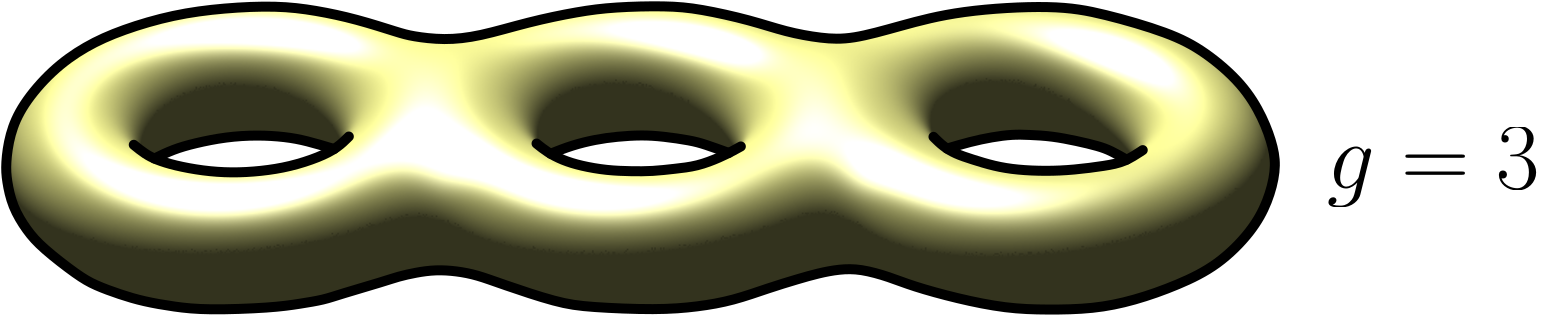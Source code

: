 <?xml version="1.0"?>
<!DOCTYPE ipe SYSTEM "ipe.dtd">
<ipe version="70218" creator="Ipe 7.2.28">
<info created="D:20140725150342" modified="D:20240325121120"/>
<bitmap id="1" width="925" height="273" BitsPerComponent="8" ColorSpace="DeviceRGB" Filter="FlateDecode" length="108334" encoding="base64">
eNrsvYV/ZEeS7/uXvbfvvXt37965u7OzOzM74AF7PKa23XYzM6lFLWZmZmZmZmaVWCqQiuHF
iahMZZ2qktvrHU/bzvj8Pv1pu1WnStLJE9+MDHC5pEmTJk2aNGnSpEmTJk2aNGnSpEmTJk2a
NGnSpEmTJk2aNGnSpEmTJk2aNGnSpEmTJk2aNGnSpEmTJk2aNGnSpEmTJk2aNGnSpEmTJk2a
NGnSpEmTJk2aNGnSpEmTJk2aNGnSpEmTJk2aNGnSpEmTJk2aNGnSpEmTJk2aNGnSpEmTJk2a
NGnSpEmTJk2aNGnSpEmTJk2aNGnSpEmTJk2aNGnSpEmTJk2aNGnSpEmTJk2aNGnSpEmTJk2a
NGnSpEmTJk2aNGnSpEmTJk2aNGnSpEmTJk2aNGnSpEmTJk2aNGnSpEmTJk2aNGnSpEmTJk2a
NGnSpEmTJk2aNGnSpEmTJk2aNGnSpEmTJk2aNGnSpEmTJk2aNGnSpEmTJk2aNGnSpEmTJk2a
NGnSpEmTJk2atJ+QOZ07DscS0xjIbq8HORzd9BdUidUaA3/C3222DPxLCfzFZiuG/wP/ZLWm
k/AL6kBWa5HFUmSzddnto/CnzTZqtXba7Ys2m1sOhx7enf6UJu3dWxcGkMOxAzct3rej8KfF
UquSyVRIfzk7izQaU+E/QWdnKVxGY4HBEHF2VnB6Cv9ZYDLVGI2k6rMzRWbzMMlqXbBY5mlF
2O1yXUh7Fw3uT5tNA3+C4HYFwa1rMFSBjMa201PlL/DnyUki/U+dLpd0fJwAOjgI0Wpzjo4S
jo7iT05y9veDDw/jdbqK4+Ns+FOrVaTXt4B0uhaTac5gGDQa54zGWbtdZzZvwZ82m07+FqRJ
+8k/iJacziUGqw12e6bDUWq3xzoccVxOJ1f8t5XDES9eimS3k2JtNq4YBOAYi4UUbTZHWyxp
JlOU2VxEbGA21yL0LtjtGkm80v6m1Ir0uEjbLqu1DnZhcDdaLOkguDNJcJdy8f95gUwmriiS
0SgqEuiX6/QUFAEC7kWF6/WKdLowrTbs5CRMp0sC7gVIODsDYGgzm+eNxiGrdVtCr7S/HbXC
n7DDwk3WiMnUbjJ1wBYMNmIGQzJIpwtnCuOC29VbcAOfnLzhOj720NFRKNfhIVcIcC9pfx8U
vLfn1u5uEGhnJ1CjUbS9/frgIPPwsOzoqOzkpOnsbBYExGsybcpfojRpPxY3vQPs6nCMA7gC
tTocmQKvxrtcXAmeSvRUki8lXyifLxGvqbyR00kiBo7n3MuhVyBewgMFA8D1m81K7Mti6YBn
LD1s5e9a2rfCVxDi65jNVm+zFeOxQowfxX5HWSwqKbe02ewhAX2jOfGenZGIdSMF1o1grBvO
aMFNBTpdrl5fqdNVGAytJtMcSP66pX1biLXZFsxmeLp20LHCxdLr3XcjvydV0mpJ3nzrIS/E
5VJRbiinXA66nHUZ6LpZF0AXtLX1enMzQKOJPjwsPT5u0un6T09nQFarjPFKk/YuP4uU6Cuq
m/AV2NUXuHrDKoFoClMqKo0pnSlDUOZbS3wVvxRdmd6Iv6/Iw8onJOgl4uW4i5zgAbrIuorH
xydwMjyNzeYRi2XeZtPIu0IaLg3KqBnDZJhiVAztm+jgAP5kivNSvEoOR4IvJb6l7HZQApfN
BoonWa2gOJDFEkcAbDbHMuiNQdwluXGXWFdEC0YRHqALGABO/+QkR6ut0OlajMY5u116c2m0
NAw226LVOmqxdBqNqeKpgdcJgvc5goi1aul0vsUQV62TE1FEuSqJoPvGk3JDPSk3REW5KtAF
yt3aCtjYAL3a2ora3y/Z2yvRavsMhhmZzCBN2t87Ekth2Ewh+uoPX5O9qJXDKvFnlsuVjcpx
uXJReS5XPqoAVYgqYip+O/Gvp5fTpfLx4nn4LjmobPwAnIRF9BWJ95x1vUGXnfYqYS5y9+Do
jUbluBYQVx7R/tQ4lhJsvKlVyIqJF8TPDkCJJF9nE6rdn2oPKG4DL5b4klTPLV6y06nI4UgC
IQYnIv0mEPcS9ALxIuvGEOv6BF0/lKt4f/D4+/txQLkGw6DFsiXvmZ9MGHaRKhrM5kKzucgz
GYafEfhj2kh2g/mWXv8tpNP5lVZLiuA6OSG5uff4OJzj7tFRGANdElFuqIC4IV5JCx55CxTL
BQHlrq293NyMBMrd2koFytXrp43GTatVK28eadL+BhBrwIhTt9PZ4HRm+onBiqFXEV8zBHDN
EZC1gJEq8GeJy1XqcpW5XOUuV4XLVYmqcrmqXa4al6sWVYeqd7kamBr9i39NPaqOXaQGr1mF
qsT3Ksf3LcXPUMzoN1/g3mxP3OWsS6CbCEyCkTSg3Dg88+WU635KU4QBXLzBkAeUazINW63b
8qb60SwNlmzDIVaV1C1mfbvB1WvTl+zrtEI8p6AVJO7++AYwl23T+E4w33NLKEr1BXm+tnjZ
7L0yhZMONwA7nSkEvZx4AXeBdc3mOGJdozGGQPf0lPZ3kSyA5iOQi95fcfd7e7H7+5lG46zZ
LCn3R+Y4dqzWOhBP7VbJk2nVwrvIW9EXKuabFOulGIPBt/T6aC6dLoqL0W8kg94IxN1wxrph
DHTfEOiqKHd3N5ghbpCIuFtbbsRdX3+1uvpyZeXF2lr4zk7R/n69TgeUuyFvKmnSvks81uEY
R47N8gzG+oRYnwTL8ZWzK4ErR1aCVQLUJperxeVqdbnaXK52l6vD5epyubpRPS5Xr8vV53L1
owZcrkHUkH8NMg2wV/XhRXrwgnDlTnyLdnxHeN9mBsMEwIS+BL1EvEWMCrxZ9xx0OeUC4lIs
1xtxqQBHp0vS6XKp6EbebD/ApTEGuzyHo0Ssc/SsW1QtFm98TfNcNeLCUe3+CoSjCr4HpG0g
LShxM1jJdm1VbJV5q0rY2dHmrsJzi8d3eUV+NnpZqr0e4K7DkWy3J9lsiVZrgsUSL4AuUC7A
RhSLqkWwjEc14lJEC1w8ld6cnUnK/eEdVWCPji6LpchsTruwgDFayGyJZmF/n4rxUqyn4kQZ
jfGeSiCZTFyJbyfli/nL4VJnZyTlXU5PQbEGQyyj3xjk3mgk3ijE3UhkXQV3j47CEXTDkHLf
IOWGIuKGMMQN9kZcHsXliLu09HxlJUyjKdrdBcqdkoFcadLewl9TSLYUfLQfjhWdsgix5IU5
wZLPrUDXWcOirI1Ij60Ik53Ilj1Im4Spwy7XqMs15nJNuFyTLteUyzXjcs26XHMuF4Dfgsu1
6HItuVzLqBWXaxW15kf0ryuoZXzhIl5kHi84ixefwjcax/cdQRgeYPTbjZ+QoJeIt57hbiVj
XQrtkrvPYY6evLwPyvVGXEpUYM4dHptDZrMssXl3URZXRwPnWE6wvlaK96bvu5xceB9b1Aub
wSa8RVuEXWEb2xu2sx2iT/EvoK/n+7tmvGYjO+yoY8cc/ICjjN3/RZ5LgHCXs64IuhTR5ZQb
RZTLEZdK1FWJCoS44Nm3tqJ0un6TSSLuO2pU/4gdFKNVupBpY/wo1lNxgs5hVYWpZjMoiSnZ
YiGlgKxWUirIZiOlcdntpHQvuf+JfaXyQroIXA2vrLwFvSN9Bk6/IvQKuMtZl4OumnJViLu9
fY64GxsBwLdray854i4sPF1bS97drTs5mZSIK02asL8eczq7wVmzIi/uoMW02FTBKYuR2EIG
sRSDpQAsEWwL+soOhq/9AruOM2qdQ9RcQvgEFt1wuTZdrm2Xa8fl2nW59l2uA5fr0OU6drlO
XC5YtjqXS+9yGVyuU9QZyuhL9E/0ZQZ8lQ6vANc5wmvCxffwjeDttvCt1/BjLCH6AvdOI2CP
IfEO4ufvwe+FWLeJhXYJdMuEiC6nXDGWe464mKAYS+XnqiwFcO7g1rXaHIOh1WLZlsU17wbK
lvjq4OGTY98m/UZFsCK+cnbl20COrPwIo5OdYohHGAPC4cUw3rEjbJNIGvcj/gWj7FXD7LBj
wPOMo4tt9NqE0416z6MNvgoK2bkGB12K6Lopl2K5JhMQSwwP5IqIq8pS2NtT0hHBv2s00QcH
pYC4sor8XQjMYvfvYtiti707WLNEdcMNSsYWFEvyh68mE8kfu6rAlWiTIyhxaYbDkYElzJlO
ZyYeO/I0Hn4sosrn+UbleKfr4MXpvdIJgxn6JjPiVeK9hLvAuiy06wbd4+MIHs7llCsirkbj
Rlx/IdzFxWdzc08WF0M3NvK12qnT03V5f0r7CfprPELN9IWyqrwC8su08FUcS5FYHoYliO1m
AdhhFnqdRkpcwKjpKgIkYKQGqfIAkVWL2HmKOGp2uayw+4en5vfzbHa5bC6XxeUyIQYbkH6P
kXv38EPCR11H3F1ECCfWHWWh3V4Gui34Q6jDH4hIudy5Z6oQF+vQ3SFcgW8jiW+1WvDsik/X
6SpMpjlZVvP9n1k4HKW8Z/K351gxElv4dkk4Knwldu0VjjOGBFjlJxrT/g81VtihBj/CWPcv
fsaxwg5EVKcb0/h2fKM3xPZ6tAQ6GO7Sdk881/C53VMo1+FI5hkLIuJiRU+EwLdvBL4lL6+E
cHd3M/b3S2T9+Pe7NJQiC5ut3l9LOi+mjeXiHGsyxXnqGwmWQ6w3waYjwWYgwRK+AmR6559f
UIDM64tLmErfQiUsS6dYqEou8Jeug9CrEC98cs66KtDV6aK12ihOuSxjwRtx3XzLQrivKIQL
fLu8rPDt/PzT2dknKytJ6+v5Z2cbFouM4kr7cT+Rxij0JHhqfyjLQ7KUV8DjsTVCMJZyCSgS
O4QOlyB2Dn3iCrrLLYyI7iMoniC+niFDWr8vcP1OZ2tIvEbE3ROBdTcQADjojqOjFym3mTl3
imKVMs+uQlwlUcEzhBvNjmjP+fboSPHpR0fZx8flRuOsvJP/NqEnN8oKq+PbJpN7cyxPxeGR
WDEbh0NsJ4u+igk5IyzKOsnYlcB1kZ1urOL64gccGnbGscfOOA7xYIKfdNBhB513+JSOnWjQ
ocax17kG7fI28X1X8WMs4KeaYck8hLviuQaBbj1bC+XCWsgT14LDkWK3J4mIe3oabTBEqUK4
jG9DON+Cc9/ejtJo0nZ2imTf+79lYFYZ3Yi96WKEzt5+2yMzmo3zVLwviE1AgvWIxIoca7G4
ORZRNh1HSQLHZuIQnyyHIxs41un0SbCqjHQxvUdVm8yz0GuEbB9ep+xPvAy5Rshav7gS+bw0
A1jXbk/HxIYUDrpelEsZC+50BY64FML1TFHwzbdTU4+Ab/f3uyXfSvsxPZFwkpeYLiu6aZ8o
y0OylBxbi5BG8VgVx06iU5tHH7eGLo/CsEfoHA3IhBbkwx/J5gCBnIPuAbr7Tfzel9DFT6F/
H8YfUTdGsXggt1pw6/R845GrFOTbRDFFQcW35NbBp+/uBgHf6vUD8t7+7hs9Spf1bLP8lijr
nVegisf649gOxrG9LH9gyAtiZ4X8nGVGsJvsmIOz6xE77NCxzBzaM5px0dnYqYfzO9/zdnao
Ycab/xQxWIvvfvAW5xoEuh0se6eeHWpQLJcyFnggl6K4CuICCBmNsT5DuCq+pfgVuHXw6Zub
qUaj5Nv/Ft+xaLd3qVD2QqaN4+IcKyhBkIpj3ShrNgPguVEWlYY0q8xAR5rNRJpVUBZpNsfp
zPVTXFnsB2KrvFJ9xDT1ZrZOW4U09YsT1Dv8JKh7Z6erypCLhf2dO9zBIrpK9gJSrjuWKwRy
FcQV+DZkZyeY8W2gyLeUn6Di25mZ4M3NGoNBpihI+6FGn5BmxTSDRF+5sllCVNYfynahCx5A
50tpsRSPXcVgkcixp+hVbd/Zk/6AzIbfMlHuPovlriCTTPtCXB7FLWO7+DxVCJdSFAS+FVso
gFt/Q/HbnZ1A4NuzMxm//a8dWzR4Hlv4Syn3l12gQtkKIbec8gqahALJDj8FkuPIfqo8c5Fj
xTzzQyFjx8AI1sKSdv6OK86Bn8GMH0nPzjV28cNvMNCdRWIfY5Sr2vFVeSEuj+ImUy6uyQR8
SyFcn3wbLMZvwbODT9/dLTYYZE+k/8LqWMShIRm867IfoI0T5ndwxWPi9LdCWTfNolJBODDa
PTPaas1AZdpsWSC7Pdtuz3E4FKB1Or0Ds99YcVnnCbGq3js+E9f99d4ZZlJ14BnwzEsXG+/4
zEv3rkE+p1wey+WBXI64lKgghnCJb7e2Ajc3X7P6sldCfZnCtzMzj4FvR0fvz87CL0trNp/I
e17aO/5EstuVvkNUrO2LZsXALOXKFuFzoPxClKXUgnl0uGsYltnFKA0lFRh/IBkF308s14LO
XcsCueTW5/EHSD69D3+2bfhcpRBuBXPoeaJDZ3zrjt/y/FuxfwLwLY5ujDs+LpOtkL5pdezg
HOdSr+khFwRm/SUYqLJkazxTZFs9iyV7PeslxzxRlvIKVCir8YWyquTzd3zn6GAJPHr8FlQ7
vhn8IVDqDg/kqhCXJyooJxoOR4rNlmSxJJhMcSxFwR/fBlH8dnMzgMdvj456Zan4W8RmVQNE
RKaNI3GaZUAbL8obZYV+WUmCkplSmFJJ2BYMlA6yWDJQmVZrFshmy7bZcuz2XIcDlOd0viXQ
XlyD2SWkAPHTk2Ehj33cM5WdZ7PPslMVUbOszc4MS0efZBnpYr8dn0npHHR59SWn3CzMWEjz
Rlyei+uLb18LfMuDt0r/hLm5J9PTjycmHg4P31teztFoOiTfSnv3nkg7uL++gGb5yakqMFuN
S74J3UoHSzAYFqKySwxldxjKGn56Idn/MuKesijuNkLLEj70uEPvZom49expVuqTb3l+Au+f
4Flcpvj0vb3go6Pso6MyGb9V7fVwHF7mhWkGbxmYLfUKzNazwGzL23Wu423rRJpdE+oof+g0
e/G5BqfcPVwRa2xFTOKPiCMuHWpQogJP2nGvCKfTnYWLKQruFFzOt2J9Gba7V5IPOd/u7BQd
H/eencn4reg7luz2bqy68gbaOJ80i0CrolkRZdW9YY1GUJKgZEEpTKlMaSCTKR2VYTaDMs3m
LIsFlG215thsuSC7Pc/hyHc6C5xOFdaKTFvjvyqz02vXyUsy+RnKtFCMKVZirrICzA2W3L7J
coS2hP+kf10XijGpzyTvtMPbS/IC5G62xbuoOsMbcfX6GK026vg4Evk2jPiW5yfw/mBi8JaS
E2ZmnkxOPhoffzAx8Xp6OkavX5MrQtrfnWbt9i4sAqUAlE+aVaUZlAmVX2JgdpDlylLXghWW
YLCPbkhGZb+7Q9chrlAIdxmflqI3V/FtiWd+wnn+rc0GfOvuD6YqLqPkW+BbjSZQq20+PZ35
ycdm/0Y0e0GagcpL8oxZn+FZEWh3hIzZE5YuyzMNbD+upee96VtjuQoTLG9HPNTgSTsFLCkd
+DbVi28j34Zvl5eV/ASM3+p+2r6j2zs2S9MS/QHtBbFZXv+FvVsJZRPPzkQlnZ6KShaUwpTK
lHZ2BkoHGY0ZRmOmyQTKMpuzzeYciyXXagW4zbPZ8u32Aoej0OlURWtFrK3/NklB3sntK17J
7ar+k5TiTrWZJ0KF5gkrveTVlwf4ql28yDarvhS7Sk6x0stB/GzdXhnpKsTNokQFzMV18y2F
cH3yra/grTvzloK3o6P3+/pur65W7u+PSbct7Xs2u30Mq0FV4VlVpoFPmqU0g3Zc133ofMe8
ArO7XoFZaf89vzf8eep98e0IyzlsF1x5ueDKs3l9mdOZRP3BVMVlVDaOZ7KhVFx2eJh1ctL8
08lPeDuavTjT4FvVf6nCs98Y9lnwYlqeQLv3443TviXiUhR3C3848/hzG8Wfp2rTV+7Ftyn+
+BYnmb4RR5iJfLu6+mJh4enxce9PjWbt9pKLY7MXJBvwvFmxmwEfxXV25tbpqSKDgStRr3dL
pxOVJCiZKQWVqteD0kAGQ7rBkHF6Cso8O8syGrNNphyTKddszrNY8q3WAput0G4vQri9uP2I
95GKT6adZ818/J2knPip07SibKxgk8uG/9/CmkkaWUN1HctF38eHgHfdpdhmp5Nt9MTTvSIe
/bDb06jW7OwsnqcocL6l+jIevOWZt7DLo8zbubknMzOPJycfjo3dHxq6OzUVc3AwLn22tL95
1M+2aLUW2WwxXuFZXgXG82Z9xma/kWYPPSu/pP3t+JbHbzVCfgKVmPXhE6wVH8W1Po9ivzH5
VqcL48Vl4M0PDjINhoEfa4dPbM81Zrdn+s+bTfqmhgb5fmbkVX/TOebbdJed8cLaFXaO6bO/
wQnrxKUi25/Ivo+vCwrhzuAPcxB/zh2++NYjP8Fi+Qa+9ZmfsLmZurdX/2NdILjdWxKrwLxS
Z2N9oazY1iBebM/Fp33RPNnTU0UGg1t6vSKdTpFW69bJiVvHx24dHYESPJXIlAQ6Pk5GpZyc
gFK12jSQTpeu12fo9fBAyzo9zT47yzEac02mPLO5wGottNmKANqdTp6NcMGYS95ifYhVQ08K
xZtil/Udry7rqmOU77jlpPbpvOhS69lMUiy6HGULodMzHZ3OMtwOglIUiG95fsLhoZJ/u7cX
SsFbXlnmBbfusrKxsQfDw/f6+m7PzWXu7cngrbT/9oeSAcOz3tmzqmQDXgXG82brcXPX5kmz
kzJp9p0xKzuK9Y5TeSff+iilYckJCZicECcOLxP41t38FgNWMcC3P474LWs2602z39ihK8tz
WF7BW3SabfKsm+70VWwyyOpNvItNZnzl6alithrhcPOnkIpwsVnQxR/hA2rdk295/Jb7dHHT
lwZ8y/onEN969AfzOd+B+ieAf19bi9jfr9fppn8cjgO3e8UErhe2NeB9usT2XHE4DC4Of4xu
nZ0pwuGwcQaDIr1ekU6nSKtVdHICij0+VnR0pOjwUNHBgaL9fbf29jy0uwuKY4rf2yMlgPb3
E/f3kw4OQMmHhylHR6lHR2nHx+knJ+labaZOl6XXZxsMOWdneUZjvslUYLEUgbu020udTu+6
ziaBbHuE4UGjfoYHbbPjS9618gwR9G+6GJ2sx84po9xd5iA44o748RH8LOM8fivk30YcHqqD
t5SZIPZM4HA7Pv5gZOTewMCdwUHY+rWbTLKyTNp3Dl7YlQGFFkuMMNxWbDmbLhSCFQo9DerQ
EbeylcsbGsz4z5u1yLzZdyBIdcCCt+TExxGTaG/O62gqLgzeuoeXqYbzsrb2VF+m8O3hYZZW
2/xDDE9h6Knes6fBW04By/wmoC33U2zybYfYXlBJfQHfrr8139p/SntPC37vYvx2Wtj3tXke
ahQKmz7v/mBRqv4JOKLX3f9WDOGurb3c2Ijc3S3W6394fOtwUGy2+K37zYoDFGJVY23PzhSd
nioyGGJxWIAinU6RVhsLBHtyEnN8rOjoKObwEBR9cBC9v69obw8UtbsbtbOjSKNRtL3t1tbW
uTY3RUWDtrZimGK3t+NAGk28RpOws5Owu5u4t5e0t5e8v59ycACUm358nHFykqnVZuv1OQZD
3tkZ8G2h2VxstZbY7WVOZ4X/sZi9XmTrc6KQ2Iz9ey4z4f3SdfgxdvFBscraSI4xN8HLLdVn
GcS3RmOCZ3KCO3i7vR30lnDb1XVjaipdtk2Q9l9+NMGW02rlQCvmG4i1YGJ4Vkw26BZ6GvD2
XOueyQYGNvBLhmffid85BgF45q3YOcFnZoKqiOY8eEvJCb741iOEe3wcSoir17dardvvfGCW
N5sVZ9peALRvM0OhSKg08dkU6IIulyq49dnrcuitKXfBa4LY5je1R/hJxW+duDpo67fNzjUm
haXh7dDdybfIt0k2WwLj22jiW9jr+RrRe464lIUIiLu/X6LV9r/LiIuB2R2brY7PsQWmvWC4
LU62dctkcstojMERxm6dnioyGBRhLZIirVbRyUn08XH00ZGiw8OogwNF+/tRe3uwF1C0sxOh
0URsbyva2grf3FS0sRG+vh4GWltTtLrq1sqKt8KZIkirq5Grq1Fra6Do9fWY9fXYjY3Yzc24
ra347e1EjSZpZyd5by9lfz/t4CD96Cjz+Bi27Tl6fd7pab7RSHxbardXOJ08ctsozBjqZnm2
qt7sRLbbXj0t/74zhqx+ctgmPMMgPH5LMRClhYLNlmI2nycnHB1FHByEIdyGUGbC28Btd/fN
kRFYO6vSZ0t7S7PZRk2mKAa0PvMNVNmz1HKWh2d7LwzPHuFyOGXHKBJo30G4NV0It10C3IoV
4nn+JvMS36Ivi/aFuOcjzPT6yrOzIbtd/45EZWkKGJVGvjXQXjDfVkyjLfSK0/qbQ8TJlsNt
i58hRJ0MdFWs6xN3/bEu7wDmbzqDKgVXRNyfwnK2Y9T6BEljA39EPDmBV1yKGenn7UR4cZnF
EofRyHO+FUf0EuLCjk9ohBtIiQoaTfTJSbNe3/+OpPFgCdgY0KzFEg0L3BtfvxFiGcfCj8It
g0GRXh+t00Vj839FJydRx8eKjo6iDg8jDw4U7e9H7u1F7O5G7OyEazSKtrfDtrbCNjfDNjbe
rK+DQtfWQldXQ1dWQkDLyyFLS6DgxcXghQVF8/OkoLk5UDBpdpYrBDQ3BwoFzc+/AS0shC0s
hC8uhi8tRSwtRS4vR62sRK+uxqytxW1sxG9uJmxtAeUm7+yk7u0B4mYcHmYdH+dotXkGQ8HZ
WZHJVGKxlNntlU5nNTuOuWCA5oJXOOjkXQoH0V7PgBveXVaDLPJth5CrQ2cZud7BW8y8Ddvf
f7O7y+H2NcGtV0GZO+cWI7c3e3qerq21Sp8tze/D2q6x2Rb9AG2qn3wD3nW2zU8t2Cp6wx2W
b6Bj5WCyVde777uNQlrCmmdagipyq5pZxjMTKHgL90+iim9FxDUaIylRASgXe4WFUbmZwVBl
MFQ6HN8T4jqdBnTTNE+kBFHWTbMi0DIlfJsgbZZnnFbMPfDZwl0kWz4Xns/ZJMrloMtnbnLi
bblw/manVwJDr59W8KpGCvNCOHeNZf2pilkMrMTsp4C4PHi7hT+TObb146exPjsnKMkJTmey
3Z4o8G0M65XngbiwCliigki5SiwXKHd3N3ZnJ0arBcr9/pLVMcFgx2rttFiKYAlfLFjgXMDw
JCBYEiA9Ur0ivV6RTqdIq42iOVbY6j/y6AiYBxRxcBCxvx+xtxe+uxsOHLuzE6bRhG1vv9na
erO5GbqxEYoQG7K6CgQbvLwcvLQUtLgIClxYCJyfD5ybez07q2hmJmB6WtHUFOjV5KSiiQm3
xsdFBTC9Bk1MgAInJ4NAU1PBU1Mh09OhMzNvZmfD5ubC5+cjFhYiFxejlpdjVlZigXLX1xM2
N5O2t1MQcdMPDjKPjrJPTvL0+oLTU+DbUoul3G73Nx1+mHnSWTZSc9NXHcq7Y1bWTkTc7o2z
XHTK1aEctmIWvE2nyrLT0zjKTDg8DPcHt4uLz3krMOyWoMBtf//trq4bQ0Pho6MpRuOxdNvS
hCeV3mSq4UCLRWHeQJvDgPYb8w1U5WAqoP2pJeb9cO2CxkdiYXiLf7jlmQnu4C3cVACEDkc8
dacUERedYBRIBF1iXb0+3GBIxrO8arN5GGS1LnwX3AW/TDM67fYxbLxcDxzrWaMdx4GWyYNp
SW/BtBdgraqLuwi3xLci4lYz0BVV60d1nqr3j8Sq2K8qa7fXq2nYmK82RMtCG6Idlq5wwuq1
f/SIa0XGOGK7vwVcICOs822rZ0a6alZ1CuPbeKyTisUYZrSIuHScodWG0Vw/Droq1mXdFYK0
2oqTk/Kzs0GTae67J/bAKrPZFmy2RbO51mhUhnDB8qR16lO4eM8F3wiXALH0rUViGZ0irVYR
cmwEjqxShIXzADmK9vbCdnfDdnbeaDRvkGNDkWND1tdD1taCV1eDV1aClpeDlpYCEWJfz88H
zM0FzM6+mpl5NT39cmrq5eQk6MXExIvx8edjY89HR0HPRkYUDQ8/Gxp6ShocPNfAAOkZaXDw
OerF0BDo5fAw6NXISMDo6OvR0cCxsaDx8eCJiZCpqdDp6TczM+FzcxHz81GLi9HLy7ErK/Fr
a4kbG8nb26k7O+l7e5mHh9nHx3k6HfBtsclUZrXC/r2GVVi3ftNkoj126Hn2TqbwEd/yWku+
IigYQsFbOsugzNsMmy3VbE6izARfcKt0S1hZIbh197mdmnpEfW6Hhu729t7q7LzR1fVkdrZE
wq00MIulA54/Fks063LgE2hVCbQN6Ap9JtDS0tv0ynI/+wk0wPxRmk2YxqvxGlXWL1TC8sFM
3nDLMxNSvPg2njVgpyqSGBF0OeuKxMsF6EuDgSyWWpOpEP4EYRzJ/RertY4LJ7xHg6zWdJ77
x0taVA3huTjTCoKPTVibiPLOPbgYa1Vky+GW+JYjLlEuV/mFKvOW00kqdzhEVTBVOp2gKlS1
/7SHixvkqvptznlVcP/dS12+z2XCXTmHW59lZbxtgkdGOvaCTmTtRNx8yxGXZey4KRcVxlj3
HHdRoSDiXk6/Ol0uyGCogj9PT6tARmM7/8vZWbXJpPyJO8ea09NkgwE2khG0rwTBQnt70adl
nzmSQSwVjbql1SoCiD05CT8+Dj86UoQcG4Y9TsP29oBq3gDH7uyEajSh29uhW1shm5shGxvB
6+vBa2tBq6tBKyuBy8uvFxdfLywEIMe+mp19OTPzcnr6xdTUi8nJ5xMTz8fHn42NPR0dfToy
8mR4+MnQ0OPBwccDA4/7+x+B+voe9vYq6ulR1N39ANTVpdLDzs6H8CfqEai7+zHqSU8P6Glv
77O+vuf9/S8GBl4ODr4aGgoYHn49MgKgGzw+HjI5+WZqKmxmJmJuLmphIWZpKW5lJWFtLWlz
M2V7O213N/PgIAf5tvD0tMRkKrdaqxwOyuhrubBEhTL6KGxrflfXFPUSoVz0FdZAknJ1Wlki
epmQmfA2cOs74XZw8A7AbUfH9cbGr2dmiqXb/slGaK3WEdh9c6DFrIMLgLZSAFrVXlIFtBrc
Th56pt6ZWZtoh8TaH6DL9jmkbMqrjSHNceCdukW4pQgVD96e8y3spAhxKYqLlCsWTauy9aK/
jWLEfD+xmMW7QFvg2zgvxXMR1qISUUkAJE5nMsgzWuuTbFVwS3xLiFsggK5vOZ2FDociu73Q
ZisAWa0FFosiszkfZDIBlig6OwPlnZ66ZTCQ8kl6vSKDoQBVCDo9LUIVn52VGI2lIJOpzGwu
t1gqrNZKm63abq9Bb+s9L6mTxXU56PIpvbMsO3fVs08RD+RafnS9cHmcSuMHbr1nlqkz0hnf
JlDvVkJcOsRnYU8OjRGcdUmMeMMpk+eb5P5i/nI8Fgmny3JxuPUp1RcTvgoQS6FmyqkIJ4jF
Fr6KDg8VHRy8AXoBjt3bC93dDUWODdneVrS1Fby5GbyxEbS+HrS2Fri6qnDs0lLA4mLAwsKr
+flXc3MvZ2dfIMc+n5x8NjHxbHz86djYk9FRgNjHCLGPBgYe9vc/7Ot70Nv7oKfnfnf3/a6u
e6DOzrsdHXfb20F32trutLa61dJyG9TcLOqOoLuglpZ7oNbW+6C2tgdtbQ/b2x91dDzq7Hzc
1fWku/tZT8/zvr4X/f0vBwYChoaAcoNGR0PGx0MnJ8OmpwlxY5eW4ldXE9fXU7a20nZ2Mvf3
c46O8rVaWIaw+ipsNtUgTp7gx+F2g+UkaFnY9t00ymejXHQK3k6yXJ12lplAZWXutFtvuN3Z
gfshaHPz9fp6gHdOwsSEMsEBcxKUarK2tmvwi1hZaZae+ycFtBbLCDyRzOZozDrgQMu7HPAc
Wu8IbYeflINVrw57qqZAfAYKTT9xML71KQcTn5BiY/NTaE6KGa9J01KM+BZn6FBocooB/aYe
PwBJ66UTL4n/yl9I1zGweS400sXI3t37m/pREjt1d+ExW062PCFhiJWStXkOEy8XJi2q4Dbd
F9+6ERduSBYaPWdLP52CYt5e/lDWS3Feiich2SYwJTIlAdw6HMmoFJDTmYpKQ6U7nRxuiW85
4mY7nTlcDgco125XZLPlgKxWRRZLjtmcYzJlg4zG7LOzrNPTLIMBlKnXZ+p0mVptxsmJouPj
9KOj9MNDRQcHaaD9fUV7e27t7qqUzpQB2tvL3NvL2t8HZR8c5Bwe5h4e5oGrPT7OPzkpBIer
0xUbDCWnp2VGY7nJVGmxVFutNXZ7ndPZwNrqtrHBoL2s+IVXdvNunHzzqyog/dEgroVVXG4L
eTv8aKPNc4pfib+kHeBb2Ddhxzz3xBMa6iekqvIjfjFGqkZNBpzh3yhvpvWHrOKrBJZ2EyxL
DKZuJ2GMY98cHipCjg3FsaoKx2L/0hCNJnh7Oxg5FuglaGMjcH09cG3t9erq6+XlAETZVwsL
L+fnX87NvUCUfT419Wxy8unEBHHs45GRx8PDj4aGHiLHPujru9/be7+n5153992uLiDYO4iv
t9vabrW23mppudncfLOp6WZj4w1QQ8ON+vrroLo6RbW1pGs1NaTrnrpRWwu6CaqruwWqr7/d
0HAH1Nh4t6npXnPz/ZYWYN1H7e2POzqedHU96+5+3tv7sr//1eDg66EhQtw3k5Ph09ORc3Mx
i4txy8uJa2spm5tpGo2bb2GtwUIzm6vsdlU59iDLuRXh9hDXkfHdnmFEuej7uPyXEB4oM6ED
VwSH2zwxcqvTxdAoB94KDOGWJ9yqwrb3Bwfv9vXd7uy80dx8BbYb29vDEvl+9Ga3a4zGApMp
ymKJwSAt1YUleXY54EVh/nJox7w6kGz5KpHWCxwooqBKPgFVRFMtm2195Dnbeg8pehffmoZc
b+Mn2URtoNZRa0yrglZ8adVT/IV0nQ128S32dnxC957XkO4T1g3JwELWph9s1Joa21LF6z5+
4+tCzJaTLSUktLDpMxS2LcN7SQW3WZ5wK/LtOeJyyvUJuoJi3xpZ/UpopxnnS/GibLYEpkSm
JFQyUwoqlSkNlU7CRIgMksWiyGxWZDJl4AB6ZRL96Wk6juxUZnfqdGlaberJSerxccrRUcrh
YfLBQfL+ftLeXtLubtLOTqJGA0rY3k7Y2orf3Izf2ADFra/Hra0pWl2NBa2suLW8zBUnKB60
spKASlxdBT+btLaWvL6esrGRCg53ayt9ezsD3O7OTtbubs7+fu7BQf7RUcHxcZFWW6zXl56e
lhuNlWYzsG6t3V7PQFdsOz/oRbli/6LDH9G8bAeudy0+FjbZSlH1ElHBLc9MyFZVXBLfsqLL
eLwb3YjLKZdVX/KMVh8pAT7jq77A1Qfxiuwq4CvPgjgnWOrkIEBsKIhxbAiI+vDjqClqWOrm
WETZ14iyASsrAcvLrxjKvkCUfT4z84yh7JPx8ceIso+Ghx8ODgLKPujvv9/Xd49x7J3Oztvt
7QSxNxFibzQ1XW9svN7QcK2+/lpd3dXa2qs1NVeqqxVVVX1dWamoouIrUHm5orIyf/qa6Up5
OehqRQXoWmXl9aqqG9XVN2pqgHgBd2/X1wPr3mtqut/c/KC19VFbG1Du066u5z09L/v6Xg0M
BA4NBY+Oho6Ph01NRc7ORs/Pxy0tEd+mazSwu8yF9aXTlZydVcAW0uEgR9zBWsGPssFGItzq
cfm8yztEykWnQksqKxv1BbdK5BZzbt0FZcfH7lZgcNt45yR4lZLd6em52d6u5CTALmNhoVGy
34/zINmmOT3NhwedV5CWsg74mLACocuB94wwWkpi4GXDq+0PJzpVtFOMo+qFICpHVhWvcljd
Ypi6xnB0GVfEIn6MeVzas6gZ3ANOoSbRj0ygGx1jGkWNeGrYUyNeGmV9kKhkhndDEpt/il3u
xRGlq55TSvnPap8B8InQC/S/dyTify/WmoWJMzusHbdqqCK5bJFsKdu2XMhJyPeE20w/fMsR
15tyVaDrF3e9gq5+28J7ysf4TkHxnkoQlAgPYVSSoGSQyeSW0QhKAZ2dKTo9VWQwJOv17nn0
Wm3SyUnS8XHS0VHi4WHiwUHC/n7C3l787m78zk6cRhO3vR27tRW7uRmzsRG9vh69tha1uhq1
shK5vBy5tBSxuBixsBA+Px8+Nxc2O6toZiZsevoNaGpK0eQkKRQ0MfHGU2GTk6Bw0NRUBCpy
ejpqZiYKfO7sbMzcXCx43oWFeHC+y8tJKyvJq6sp6+tpm5sZW1uZGk327m7u/n7e4SGxbole
X352VmkyAejW2e0Nfrp0Tnge+vBy72Pmo3+4iOtzjsOY1/jRWk+4pZ4JOcLW73zT53QS3/K+
InF8qAHroBXtB3SjfOW+XoS1Xhwb5sWx7oRegWNDsfsuoWwI49hgEI1MBSHKBm5uBiLKvkaU
DUCUfQUou7T0cnHx5cICoOxzQtnp6adTU26UHRt7NDqqoOzQ0IPBwfuEsr29d7u773R13UaU
vdXWdrO19Qbj2GsNDVfr6wFiryDEfl1V9VVlJbDr5fJy0JdlZV+Wln5RUvJFcTHo86IiRYWF
oEsFBW7l56v0Oamg4AtSYeGXoKKiy8XFXxUXf11S8nVp6ZWysqvl5dcqKoB1b1ZX36qpuV1X
d7e+/l5j44Pm5oetrY/b2592dj7v7gbEDRgYCBoeDhkbC5uYiJiedvMtLC7k22xYU7Cg9Poy
k6nSZqsVnHI/riDyyN5w+y4nsdvY0tjCT84jtzwtgefcKq1uTaZEgyGW+txSwq1XToKPsC2V
krW0XK2ru1xff3djY0hy4I8IaLexHCDCV5A2FR+bNFhB7ENbx0oy+cHHiK8BKJuenCbGKr1F
4OrNrj7BlVPrnMCrkwKmjiKCDuFnG8AF3ocflXp1duOq72RNjajBETU7akWJrZCa/ajlLTom
db71vCcOw9Ns8Pe8QL/iDFO+R/BugP93KbvjgxQNCOF8kOIa/prm8Dsax+90gPnrNk+yrfIK
2/qEW2++5YjrTbmJAuWeZ+dysWxY34jrFYz1GHikGnukmuMpis309JhQz+bUJ5AMBrf0ekU6
XYJWq4iPpz86ij88jDs4iNvfj6Mhnjs7MRpNzPZ2NA0/2tiIXFuLXF2NWFkJX14OX1oKW1xU
WmjOzYXOzobMzIRMTwdPTQVPTgZNTASOjweOjb0eHX09MgIKGB4OGBp6NTioaGAA9LK/362+
PlGvBAX094NegwYGAsHnDg4GDQ0FDw2FDA+Hjoy8GR0NGxsLBxc8ORk5NRU9MxMzOxs3Px+/
sJC4tAS4m7K2lraxAaybpdHk7O3lHRwUHh0Va7WlBkOF0VhlNtfabA1Op3e7zjFh1+xzFqH1
B/f0Fboe8bDtpK9yS2+4vSgpHTO6RcR1Uy67e2O8YrnRKsT1LOzySDPwjsp6hmRFlPXgWIay
wQxlgxjKBhLKAoogygYgyr5ClH2JKPsCUHZ+/vnc3LPZ2WczM4CyTyYnn0xMPB4fV1B2ZOTh
8LCCsgMDQLMKyvb03OnuBpS91dHhRtmWlutNTdcIZevqrtTWfl1T83V1NXDs5YqKLxFiv0CI
/by4+FJR0aXCws8KCj7Lz/8UlJf3aW7uJzk5irKzPwZlZbmVmelPn4CyskCfZmeDPsvJuQTK
zf08L++L/PwvCwoAdy8XFX1dXHylpORqWdm18vIblZVAubdrau7U1d1raHjQ1PSotfVJe/uz
zs4XPT2v+vuVEC4sMeLbuTni21TYOe7s5Bwc5J+cFJ+elpvN1Q4HpQWSgx7CJ/AMPpDXf2hw
e+CZltCLjwUqKKNuCdQKTOlziwm3UTwngZqAUdhWyLY9b5LQ33+7u/tmezvcFbCj+aKvL+Hs
TLZK+MGbyTQM+27PIK3PrANeF1brWRc2IPQYEWdVq+Zs7jGyVWnPK/S6yXID1ljcVcRXirVO
eIIrp1bi1U5GqsSozUjgjfix6x2OOrsdnGaN1VptsVSbzVWwwzUaK8/OKuBpYDCAymDbq9OB
SsHParUlJyduHR/71slJKZdWWwbS6cpBen2FwVAJOj2tgo2D0VhtMtWAy7ZY6qzWenDcDkej
0+k99lTsnjTACm1GhFobVfek1Qub4RtYeoP1b9NJyYFXpuHgOpaEQNFaEWupMcIgS0XoYL+a
Bl9kS2FbEW798a0KcS+m3EQBcbnixYIv8v4qrGVhWBXKng/x5HM8+ShPcaAnn+mpGutJkz3F
4Z5HR+7hnuJkTxrrqdFEbm9Hbm1FbG5GrK+Hr62F4/CjN8vLbxYXQxcWQubnlUbxMzNB09OB
U1OvJydfj48HjI29Gh19NTLycnhY6Ts0MPC8v/9ZX9+z3t6nPT2gJ93dT7q6Hnd2Pu7oAD1q
b1fU1vawtdWtlhaVHgl63NoKetLWBnoKnhfU0fEc/G9X18vu7lc9PQG9va/7+gL7+4F7Q4aG
gHjDRkfDx8cjJyejpqZiZmbi5uYSFhaSlpdTVlfT1tcJdHP39vIPD4tgNWE41025QnWMah/N
q7+3WWujHxbi2tj4hj3W4VbVJY+XW9YLpxsi3Ob6yts5P9RAvj3PUuC3txjFpbozr6TcKJFs
VVjrlSXrk2a/AWVxUNo5ygKBIM2+RJp9gTQLNPIMafYpBmaBZh9PTDzCwOzDkZEHw8P3kWbv
9fXd7e2909NzGwOzt9rbb7a13Whtvd7cfK2p6SpGZQllv6quvsxQ9ouyss8Zx35WWPhpQQFA
7Cd5eZ/k5n6ckwP4+lFW1keZmX/NyAB9mJ7+YVoa6C+pqYpSUkgfJCeL+ounPkxJUZSa+ldQ
WtpHaWkfp6d/nJEB0PtpVtZn2dnAup/n5n6Rlwege7mwkCj3WlnZ9YqKm1VV54jb3AzL7Sks
MVhcfX2vBwcVvh0f53ybtLaWurWVubube3hYCP4L/JrVSgGodnSOg6ymbBEfzhr0FLp3Hm6t
uKL3EQwWcdM3xLol1ONyKEFPkUXVZGJOwu5uKIZtAylsC3cUNUkQExIGBuCeUZoktLRcra1V
wrbz8zIn4QecdaDTJcHDyjNIK/Y68Jl1QGm0YtaBGKRd9hysyZNLRWn8Jw9QDHaeBWBVBEtx
V8JXirW2s7gfgSt8vDqns9Zur7bZqiyWSpOp3GgsOz0tNRhKdLpirbbo+Ljw6Kjg8DD/4CBv
fx8caM7ubo5Gk63RZG1vZ8EzYXMzc2MjA7S+ng5aWwOlgc/lWllJFZRGYv9KXw+Cl4PgUnBB
uGw2aHsb3ih3Zydvdzd/b69gfx8+BnyYIgJjAGlw4qenFeDHTSZA7ho8ma13OhuFchuxtLyP
tccXiXfGs40Sx11/4015SsO3DfA68SVWjA+fITxrkSiIabfwrVdYEsIUbnw41vYIAVty1rV4
d3GypYSEIk+4zRXgVsW3KsS9mHKpe5hbnG8pqMX8PqXIemQa+BpJ72+Up3sKkvcgJHEWEo5D
ihLGIUXiOKQIHOsZvr0dLo5DWlsLXVkJxSlIyggkHHsUODsbODPzemoqgNrFj429HB19MTLy
fGjo2eDgs4GBp319T3p7H/f0PO7uftTV9bCj40F7+4O2NqVAu6XlXnPzvaamu42Nd0ANDXfq
62/X1Smqrb0FqqlRVF3toaoqt/A/b5PA7aLu1tbeA9XV3a+vf9DQ8LCx8VFT0yPwxS0tT1tb
n7W1Pe/oeNHZ+aq7O6CnB3A3aGAgZHAwdHgYWDdiYuIcdBcXk5eXU2EdwdrBcC6n3ArYG8Ku
EPaDvrp3TrNMQm/EfccTFahDwonQ/3mBJSQM+UrdqWatwMTTjVyhXZ6Kb89TFFQhXE++jeV8
y7uHsY6yqk5cHkzrmTGrjs36CcwSzQYgzbpRllqPIs0+ZzT7dGYGIOTJ1NRjRrMPBZoFJrnX
389p9lZn58329htAsy0tCs02NgLNXqmv/7q29quamstVVUCzbpQtLb1UXPwZoSxy7MfIsR9l
Z/81K+uvmZkfIsT+JS3tg9TUDxBc309KAv05MfHPCQmgP8XHK4qLI/0xNlalP4mKi/szKD7+
fVBCwgegxMS/JCV9mJz815QUwF1i3U8yMj7NzLyUnf15Tg5Q7uWCgq8KC68UF18tLeWIe7e+
/j6srJaWJ+3tz2H/CDvHgQHOtzHz8/HLy8nguba3s2HhHB8XGwzlZnMNBm9bhcwEqilbxZXy
g4BbM7qYXaSFOVzvA6zPba2QcEs5Ccp4Mha2fcPCtkr8n5ok+Kwj6+qCTdC1hoavKis/h0fc
2tqApMQfkNnter2+Eh5NZ2eR8AQTgrSJQq8D3rzrgum3PEirihyKlVNcYpWWv0jsJF6TQ2w/
SxvoQhfGQaiBs5DDARvSCrO5zGgsPT0t1uuLtNqCk5P8o6PcgwNwiNm7u+AZM7a3wUWmbWyA
r0xZXU1eWUlaXk5cXExYWEiA5wBsdWdnY2dmQDHwZJiaip6cBEWBqwWNj0eCxsZIESDwwp7i
/wqCr1c0MRENmpyMAU1NxU5Pw8XjZmbiZ2cTwHHPzycuLCQtLYH7TgE8xlBVOrA0QDU8jsCV
YxYisHcBcO/JSTFsvQ2GsrOzCiowt9lqsUCg0avAvMdXy1DOuku+kkN4wrOqfs0oVPDx/hJm
Vr7HC/d06I6P8Dq7uGHZFJh2jv1ax9jvtI9F1NuF32YdI9tKgWxL/MOtim99Iu5bUS5z9NzX
U53XOdkypo3jQItRWRFlowWOFQchuacg0SAkbCCvDELCWUjhNAsJe8j7m4UUjLOQgnAWUuD8
/GucghQwM/MKJx+9nJh4gX3j3e3iBwef9Pc/7ut7hA02H3Z1PejouN/efq+t7W5Ly93m5jtN
TbcbG281NNyqq7tZW3ujpuZGdfX1qqrrlZXXQBUVV8vLr5aVXQGVll4pKVEyAIuL3SoqOldh
oVvs/1xBXQXnW1x8raQEdB28cFnZjbKym+XltyoqblVW3q6qulNdfa+m5n5d3YP6eiLeJ4i7
z9vbiXVf9/YG9fcHDw6+GR4Oh6UEywdWDQvncsqFrWgBZizAdrVSCOS2s4xc1RxDjrjvci4u
nzF6xLIRKGbLs3f6hTMOHrZ9y9Qdn3zLq8z43e7mWw63wswvGpTAZ5xRa1k+zJdaGbhTZ1VA
i8Vf3rHZc5pdXVXR7DOiWYzNntPs+DjQ7AOi2aEhoNm7nGa7uxWa7egAmr0uxGZFmv2ysvKL
8vLPMTCr0CxGZT/Jzz9HWeTYvzCOfT8l5f3k5D8jxP4JCfaPCK5/iIkBvRcdrSgq6veRkW5F
RIB+BwoPF/V7Ev4r6L3ISNAfQFFRf4yOBv0pJubPsbFAvIC7wLp/SUz8MCkJQPej1NSP09I+
zcj4LCsLKPeL3NzL+fmEuNdgZcGaqq6+U1t7HzaPzc1PYMPY2cn5Ngy8FSyc+fmElZUU8CmY
nFCg1ZaenVHwlsrKevG+msBlsoK33B4+yY3vcEGZEz/eEa7oZfRrYk4Cjd9VxpM5HGkWC/VJ
4GFbd7YtDW7gCQni1AYgW0pIaGr6uqbmy+LiT0ZG8k9PjyQxvvtmtW6fnCTq9eFGIyUexAqJ
B2KQ1l+vA1WQdlYogFr1bAuwLvQZWBUqub6RYzn20Dl1I4dYp7PSZiu3WEqNxuLT00K9Pl+r
zTs6gmULO9PMnR3YoqZtbqasryevrSWtrCQsLcUvLMTNz8fOzsbMzERNT0dOTkZMTIDTDBsd
DYMd7vBw6NBQyOBgMDwQ+vuD+vqCensD4fnQ0/Ma/Gx3d0BXlyJwu6SODtJLT70S1dkJX08v
pIsE9vTANeHKcH14l5CBgdDBQXhfeHf4DOEAxujEo4ClMWAVi4mICUIiYirV3WxvZ+3swHeq
1JgfH8OTqkivV/opmUwVFkuVzVbjdNaxxqHezZRUXUNF1uWbkS0WXVflQh/5yYLmKdAafO0G
27DQb3mWpR+MsVAt/X5VmxT++yVP7Y9sRbhV8a1PxPVHuSrEpSxE8vLUj8tNtjjaKZ4xbRzP
NGBAy2nWPdaTz0KCBynNQjo8DGezkML29sJwFtIbnIVEDeRDsYG8u4c8NpAPWl4OxFlI7h7y
OAjpJQ5CekHd47F1/NPh4SfYN546xj/AZpv3OzrutbffbWu7g301bzU23mxouFlff6O29npN
zbXq6qtVVVcrKq6Ulytl2qWlX5WUXC4uvlxUpNSzFBR8kZ8P+jwv7/PcXJCSBJidDfoMlJXl
Vmamty6RsrI+B4ELBuXkfAkCX5yX9xUoP//rgoIrhYVXi4quFRdfLylxE29l5Z2qqrvAurW1
wLqPGhsfNzcT6L6EFQQLB9YLLBYWznVT7uIibEthRcBygE2rkpd7cqIk5ZpMsN3z2clzyjOK
S7m4hnesJNx7rImqkUi/r+ydaqHisoStlHzPzATvvHQ137INHd3zbrjFsC0NNeNzbGn4lxtr
sdOsD6ZVRWj9hGd9x2aBZmdmqGjdTbNjYw8AaIlmBwcVmu3ru9Pbq9BsV5dCs+3tCs22tCg0
29io0GxdnYpmL5WUfMZpFgOzFJX9MDPzHGUFjv0jcuwfYmPfQ4j9PRIsUetvQWFhv33z5jeg
0FDQf4aEuBUcfLF+ExKiKDT0t6A3b34HCgsD7n0PFBEBuPvHqKg/RUcD6L4fF/dBfDxR7kcp
KYC4n6Snw1r7nBC3oAC2k1dh/wiLCDaMNTX3YKvI+PYVuLCBgRDgW/ApMzNxi4tJq6tpW1tZ
sFhgP8iCt424TLpZZgKl3W7gw/wYb8V39oBDzElYQP8yiOvdR9jWaBTDtkqTBEpIgHtP7JAg
pNoqHRI6OmBzdKWu7jLcOeXlN6am6iQ3vsum01XCg8hgiBAGh/HEA55J6y9IyzNpxzzHBvGy
phWv7ljLnrVdM14oKyYVdHhyrDscYbeXWSwlJlPR6WmBTpd3cpJzdJS1v5+xu5u2vZ26uZm8
vp64upqwvAzrF7ao0bOzgK8Rk5Ph4+NhY2OhIyMhw8PBg4NBAwPgJV/39oK7fNXVBX7zRUcH
ONBnbW3PWluftrQ8gcdCU9PjxsZHDQ2gh/CgANXVPQCfi7oP/pdUXe1b7Av4S+DlisBl4zXh
4vAW8Ebwds/oWLa9HT4GfBj4SAEYsIIPSTErdy7i2Bh8I/DtwDcF35pSab64CN8sfMvwjSuN
lba34UcBP5Ccw0P44cCPqAjn0cAPrQLnideg+2tkHfI7hFFQA15zoGZZo4YlYZ8iht9V2hC2
LXzPMv9t9ixi7L1GSEUoZ2TrE25VfHsB4l6Qq+DBt+jfycUnUm8uEWux+MvNtDxCy2KzKpp1
j0OiWUhsHBLNQgrBWUjByLFBOAspcGXltdhDHhvIv5yZURpv4iAkpYH86OiTkZHz7vHYOv5+
d/c93m+ztfV2S8starOJ3TWv1dRcra6+gi2Jvi4v/6q09HJJyZfFxV8UFX1RUPB5fv6lvLxL
ubmf5eQoxSxZWUptS0aGkvKXnv5RWtpHqakg5XgUlJwMAvfqFrhaL/0VlJRE+giUnPwxKCXl
k9RU0KdpaZ+BU87IAPoF9AXuBei9nJsLxEu4y1n3VkXF7crKu7CUCHQxogvLxB3O5ZQL28DJ
SSVjYX4+cXkZ9n3p4LV3dnIRcUvAcTPEbbqwWb2GTX84fQcmMdFME70QsF31bCQikm0be06K
eenlntk73qk7mV5J6eLNz+/8eGFWL40ziyGyNRii2ExbN9aKLWdFphXaGnhHaH2HZ5FmKTyr
BNBYeFbpoo/JBgpyAM329NzyDM9ea25WaLahQaHZ2trL1dVfVlV9UVGh0CzLNOCx2Y9ycjjN
fpCWxqOyhLJ/AJT15FiCWCJYYtdfBwf/OijoV6DAwF+9fv1LUEAA6T9evTrXy5fnwv/zS66A
gF+BXr/+NSgw8D+DgkC/CQ7+bUgI4C6w7u/DwgB0/xARIVLuXxISPqSVBQsKlhJsIWHnCHtG
2C3C8oF9ImwSRb7t6lL4dnAwdHQ0fHIyem4ufmlJSU7QaHjwtgrXCJWV9eM9NoUPcEq7PcKt
3zuboG5E/Nb4Cduqs2212mhqkrCzEyImJFycaltfryQkFBZ+MjSUK+nx3Uw8OD5O0OnChI4H
cQ4Hrw57m0xa3lVy0rNUf4lR0LLAsYuss9aML8LhKNvuVTqkBB/s9lKLpchoLDAY8rTanOPj
rIMDhWM1mpTNzaT19YSVlbilpZiFhai5ucjpaVi2YePjsH6BYIMGB2GvGtDX96qn52VXF+xe
n7W3P21rA//4uLkZHOXDhgbwmPfr6pQ8wJqau7DbraoCZ3q7ouJWeflNeD6Ult4AwV4YHheg
oqJrIHC+qKsFBd8g9pXwKngtXQSuBoIrw/XhXeC9QHfAg1dVgROHT+I+nAX6xZiVcj4LvN3e
rpwuwQOqpwe+I6XkfGgoeHgYvtM34+PwXUfOzMBPAH4O8NNIwJE0yZubqRpNOk5dzD4+ztVq
8w2GQqOxxGIps9kqnE7aqtT7B90hoTOD2KCMdydTac6zGcUUa0ZBfdJ4QV8v6z7RwX7pLUIp
X50n1lYyN10uhG053Hrz7Vsi7kV8i4PAFLJF505TnBIAa83meOxpcM60lG/Akg34nHpvmg3F
NvIhvI08jkPy20N+ZuY59ZCfmHg6Pv5kbOwJNZDnXTd7e5Wumwxlb1PT+KamG42N16nTJnUo
ovZEZWWXS0uJYz/HHkSf5eV9ihD7CdZuf5SR8VF6+l/T0pRiFqptSUr6IDHxg4SE9zEDUEkF
jI1VFBPzJ1B0tFtRUX/01J889WdwxKj3Y2JAH8TGfgBOGRQf/2FCAgAwcC+HXiLezzMzv8jK
Itb9Oj//CnlqWC8IundwgVA4V6FcTFoI6OkJ7O+Hrd8bysulU1dw3GtraZubhLgFHHGxTW6z
r2GjC+wElmrDtWy6mfPvirV7vhqJqCou21QnWZ7HHKrsHRXc+k5OEOGWkS3d+ZRyc062NN+W
Yy1j2lCRaVmfLl4OxmvBfALtYw60FJ4FoKXwLGAGhWcBNrq6bnZ2KuHZtrZrLS1uoOXhWQBa
z/DspwAkQLN5eQrNZmeLNPtnoFkWmKWo7O+BZhnK/gZR9hxigWADA4lgCVn/HfTiBegXz5//
4tkz0L+Bnj4915MnarF/+gUIX/Lvz5+D/uPFC7jgL0GvXgHuctYl0D2n3MhIBXFhTXHEhRUE
ywdDuF/CJhF2iALf3ie+hcXS1QW+AxzHG9gMwjJZWEhcWUnd3Mzc3c3DzNsKi6UWK5fbPTMT
eNqtHjd972bYVoeLZR09Ec+2bRI6gOU4nekWSzIf3MATEuC2ZKm27t5fcPtxsqXeX62tVxsa
voJdEtxLJSXXdncXJUm+O3ZyUn50FEodD4hpPRMPxCEL3mNwu1l3nVGWTDsjhPUWGMSqmsSK
BV8cb3r9RBsUlHU4Sq3WIpOp4PQ0V6cDJAMwS9vdTdFokjY3E9bW4paXYxYXgeIiZmbCpqZC
x8dDRkeDhodfDw4G9Pe/7O190d39rLPzaXv7k9bWR83ND5uaHjQ0AC7era0Fz3i7qupWZeXN
8vIbZWXXS0uVJMCiIkDQKwUF4Em/hm1vbi541cuwBYanRFYW+NkvwNvCQyMjQ1F6+iVSWhro
M1+6xMW+2P1avI7iuEHZ2Zd5qAoETpxIGPMS4YPx89nbeLqklOFQAU5TE9WeP6VmL93d8C0r
TZYGB+GHEDw2FjoxAT+WiNnZqPn56MXF2JWV+LW1xM3NZI0mdXc34+Ag6/g4R6fLOz0tMBqL
LJZSu70cf/LVrLuFmLrQ6dWNQexFNip0+hWb/Q4LTdXEjmpdQnuKVtYzTWRab6xVka0YuSW+
/S6I67uXApCtw5Fst7vJVsRaanEgMi2P0ApA649m3RORsIc80Owr1njzBWu8KfaQfzQyosxC
Ghx8MDBw3nWzs/NOR4e7ezy13GxooKbx7mabiLJKj03srnmJGhNRS6LsbOJYBWKpfDs5+YOk
pPcTEwlflZKWmBhK9vtDVBQ40PciIkBKWmBYGOh3dGAaGkpSwkq+9Duu0NDfk968eQ8UFvYH
UHj4HyMi/gjeOTLyz1FR7yP3AvSKuPtJSsqnqakAupcY6FJE9ypsDymcCy6bKBc2gJSx0NHx
kgK5FJjiiLu8rCAunr0qheFabcnpKXhwqp1pZrXhA6yjwiw+wVaRJ3fZdDNqp/A9IK4DWfqM
tX3m/fFoVN8MfsJR4Sna5fkUFduJVAqbwYvrLn10hMYlwIfz0v1/TrZ4SEFYG3kB1vphWneQ
1jOB1iNC6w9oKd9AANqrTU1XGhu/rq//qq7usphvUFqqAK0YnqVkA8yb5ZkGHjQbFfW7yMjf
As0SyoaGcpTlHEsQSwRL+PrzJ09+/vjxv4IePVL08OG/gB48EPV/7t/n+heQ+K8PH/4r6dGj
n4MePyb0BeL9d8RdYF0A3V8R6DLK/R0tKI64sGGEtZOY+FchhPuFN9/CSmlpAa+hLBOenDA7
GycGb7FtQjX2jm71zExYZmm3WlwO71pNmQOPWg7xQy4iclCThBZcERXC4IYUbP8VCw/tg4Nw
1iFBSbUVi8j8kO3X1dVflJZ+Bjuj3t5syZPvQpD24CDu+JgzLU+mFecsqKrDxJ60PcJR9YTA
tHNeITtV81hOs2I6ZavQg9E9YcpuL7ZYALTyDIZsrTbz8DBtb09B2a2thPV1YDMgtMi5ufCZ
mTeTkyHj40EjI6+HhgIGBgDqniPHwob0UWsr7EzvNzYCAQIH3saS7ZsVFeAHr5WWXi0uvlJU
BM7xq/z8y3l5sLEFtgSnCbR5KSNDOR5NSwNnCi71Ezo8hY0wOFl4XIC3jY8HfRgXR/oLeGGu
mBgfEr7A/Sq8gnKphAS67McYrfqEolXgxDFgdYnoF89n3UmJwNtUBovNXm6Ul8Nj6hYWnt/F
fi/3m5qUhkttbU/E2TSDg6+Hh4PGxkImJt5MTYXPzkYuLEQtLcWursZvbCRubSXv7KTu76cf
HWVqtdl6fd7ZWYHZXGSzlTidZfgb4XkLBLrNrBlvh9CAt5u1/+0VxBsC857Aqk5rKpqtp84V
DGg504pYy8lWBbecb78t4mZf2CiMu/UkjrUmU7zRGMeYNkZgWh6kdUdoPYFWnO+pdJLnNDs/
f95GHhtvcpp195DHVkWcZm/zrpvNzdd5y02x32ZZmbvTJrbZ/DQv7xNqTIRdiT5kKEscq1Rw
I8f+MSbmD1j28h4VvISH/w4zBn8bGqqk/1E2YFDQfwYGglf9NR6Y/ooOT8HVcoHn9Rb711+D
wCkHBPzn69eg3wQGgn4bFPRbcNAhIb8HhYYC9ALxAu5y1lVAF1YNgi4tk09hnwirQ6Rc8Nql
pbD7g60frPf7lK7Q2vqMIW7Q0BCdvUbNzMQuLCSsrCRvbNBgprzj40K9Xul9hI3rVVNHR/3X
mv3tEJczrd5XfzzCWlXRpeqoS1V3qUrj+VZwq4RtaXMn7OzOyZbl3nCsDQespXG3fEAY5R6o
mJY17CKmFXNovVMOFKDlKQcXAq2Sb1BZ+Xl5+SWgjpKST4uKPikoUMKzubnu8GxGBg/P/ikx
kTINKDbrQbMYmP1VUJCIsr9AlFUgFjmWIJbw1c2r9+79DHT3Luh/37mj6PZt0j9z3bqlCP/O
/5W++GcgfC1cB0ToS7gLrPtvyLoK6HLKxVjuOeLSVjEqiodw/wqeBXwKeBNPvr2Fy+RBY+Nj
WCOUfAt7wLGxiKmpGKwsU4K3e3tK8Ba2fqysrBPvNOqZsMi63b6babeUkOCzjkxs/5XKpzaI
qbZrawFUROafbJWutnCzlZV9lpf3V3gEyTqyv+cv2zh3eBh/cvLGk2nFZNpMYc6CmHjA+0MO
eNYZiefRqtFdPmm224tm6ZFb6nAUIc3mGgxZJycZh4epe3vJGk3C5mbc2lrM8jLAGCAZgJmC
sqOjgLKvBgZe9PY+6+5+0tn5uK0NiA64DujuTl0dkN7NqqobFRWwhAECr2C9NkDsl3l5X+Tk
fJ6dfSkz87OMDFjvQJIfp6SAu/woKQn8JnhPwE5wo8pRKTwcoqPfh6cECLbD4GojIv4Izw0Q
hZvABaPeA3d8sdhX/gFfCC+n6/yJ3LcYraKAFdKvO2bFkxKpEpaKcYh1sRhWqT1nXQ1vVFW5
x9PgEMYHLS0PaQIjAH9v74uBgVdDQ69HR4PGx0Ompt7MzITPz0cuLUWvrsaur8dvbSXu7CTv
76ceHaWfnGTq9TlnZ3lmc4HVWuRwlKBP5OFcAt16/CU2Mtxt9pxD0eo5yaKZOVziWBXKqmi2
WmBajrWcbFV8yxH3Ysr1l4jrDbc8LSHV6UzhPt1iScBQ7TnWinFaqghjQdpQzJ4VgdY95ZPN
RXqBIz4BaJ/x3ps0FInayA8N3eetirq7lcabQLPt7W6abWo6byDvk2ap0ybQLPXYxO6a1E6T
oyzVcXOOVYpfGMQSwRK+gut0ZwC+fKkcj754oRyVPnsG+gWdn4Kr5eeq4Hl96Rcg/LJfkF9G
/cezZ4qeP//lixcEwMS9RLyAu78LDlZYl6K7sFhomeACUfaGuDQ+Ia+NG8DL5LiLimDregNr
Z+4KteHgvl/29Lzu71eSdsbGwqem3L3r19ZStrYydnezDw/ztdris7Myi6UKay3F2Uw8S2He
19wHSlT47uVmNMfELPR8PvDqj+fdS+Qtc9QrPeG25FvBLezvPDd3cSwJRwnYsnxy2Nkp2zqO
tWL6gT+mpSAtMK1nkFYBWlYUdqevj3JoFaDt6HADbXOzArQNDW6gra72AbT5+edAy/MNkpLc
QBsbS3mz7kwDFpslmv0PoFkWlf23Z8/c8ViRY0WCZbz6v27eVHTjxj+Brl9369q1f/SjfyKx
r4QXKrp5859Bt24R9BLuiqBLlEuxXGUF4eaREJcSFXgI933wJpxvMX6r5CcUFoJbhDVyu7pa
Sb6FPWBb24vu7gBcHR7B252dnMND2PeVmc3V2FuSDjWGPDMTaJSD5V2CHTMmye/gJ5xl83Zp
JFm12CFBTLXd23vz7cn2EtxjcF8tL/dJwvz+7eio7OAgxA/TpvjpeNDAprSLwytVTCtKNRxh
iJWAdbPGpM1Co0WFZp3OIqu1wGRSaFarTUeaTUKajV1bi15aipifD5uZCZ2aAhJ7PTLyanDw
RX//s54eQNlH7e0PW1sBZQHhAORuVVffqKy8Xl5+tbQU9qSwci8XFBDHXsKSbQVi09IAEcEb
EsH+JT4eXCQ4SiX3LyoK/OYfIyLAgQJ5voew+nsMIoF7/R08LkCBgb8BnwsC50t69eo/KQwF
Ar/sU+wLlC+mV9FFeLQKPfjvMFpFAav3xCNazE58HzMSlWJYTKP6K3A4b/lCjQ1zc7/Iz1ca
GwLD04QapNybtbXKqPHGxnvNzQ8A/js6Hnd3P+3tfT4w8HJoKGB0NBC2CVNTobOzYQsLEUtL
UaurMRsbcdvbCTs7Sfv7KUdHaVpthl6fdXaWYzbnWa35dnshgiIH3Qr0mFUMd2vQk5LqBNUK
qhHkDbEqlPVWhR9dALreubhi/NanQ1d8utOZ6nCk2O3JNlsSzrpNAKw9O4vDkQox2IE2inIP
ONOyIG0wDq9XJn4KEVoCWvdoJAJamos0NnbeexOLu8WhSDfFxpv19Vfq6pQe8lVV7gbyYiFM
Xt55hyKq6U5Joe6a1JXI3Y9IQFl38Qty7K+o4IUqXJBgf4H4StQKbl05IaXTUnCvDx78Cx2n
gjC+5Ba4YG+BU+a6f/9fQXgFuBro38hNI/26iZfh7q9x1ZyDLm0SYXVwyqVYLjhuDOR65BYS
4mL7IwVxhfae7vb1o6NvJiYiZ2ZiFhbiV1aSNjbSNJrMg4Pck5NCg6HUbK6w22u8xs1QlsKM
52gzaoqrZeNO+DzrtwzP2vAlRga0NJtvj3UU4Uw7L2RzeZde8lSEVuEcRDwBqfIFt8VvAbdq
suWpOCwPJ8oba3molqUf8ElhaqbliQfU6EAM0gLQAkh4djlQcmibmjyKwior3UVhBLSFhR5A
yyO0Qr4BD8/+JixModmQEIVmAwPdsVkemKWoLENZCsYCx1Lc1U2wSKQKpl69CvqfV64o+vrr
/wH66iuu/+/yZW/9DxD/GnwJvJCuoFyNQa+bdQl0BcpVVhCtHVg4sGowiqvsDcG58BBuRIQ3
3yprJC/va1ogYnJCR8dLHrydnoZ1ocws29rK2t+HTV+J0ViJeekteLMNeGYm7OP9b3pnZrhb
PBvbjuFK6cB1UY33fwGSbbrF4h7ZQEVk/wWyhQ0U3GDd3ZmSM7+/2gOb7vi4fH8/2BfTigVi
YjJtrWcyrYppeenQNEPZKaEKTNW7qd1rJg7cUcV2e4HFknt2lq3TZRwfp+7vJ+3sJGxtAc1G
LS9HLCy8mZ0NYTT7cnDweV/f0+7ux52dD9va7re0KE3j6+tv1dYCuV2vqACKA5YDolMaE+Xl
fZ6T81lWFixehWNTU5XC7cREWNTgAWF1/5nqXCIjwTm+hwQLvhKo8rfBweA6wYEqh6QBAUSq
ShwJnhXgZJ8/V7wt+FzYI8MzhES+mPTokW+JX8NfiNehgNUvyYMzJ+4+pYXnEp7P/pZSE5F1
aQ/u0fWFehsCqCPlKu27geFzcpRpjED1RUVflZR8XVZ2taLiWlXVjdraW/X1txsb77a03AfE
7ewExH3S1/cMNgvDw6/Gxl5PTgZNT4fMzb1ZXAxfWYmEnQXsLzSa+L29xIODZPg1wdbDYMg4
O8sym3Os1ly7Pc/pLMDbpoixLmFkGYPecoa+31GV31Iq1i3zVWumCt6KDv08VKXCWpx4G8vT
D3wyrWeQlobX07jP514RWjfQDg1xoD3vvYmd5D1aFdXWKhORqqq+rKj4Quy6qcob5B2KqAqG
F3RTCQw7Zv3P4GCOskrlC+NYqnAhiCWH/i8YmyJk/RmelroPT+lElYJLoBs3/pnCTV76Zy78
yv8NAh9969bPbt/+Gcaj/g/o7t1/4c6a4S6B7r9z0KUFgquDdoLvkePGs9cP+NlrSgrvgETl
4dTh82ZlJXWwf9DU9Lit7SlOIA0YGAgaGQkdHw+fno6an49dXk5cX0/RaDL297OPj/MNhmKT
qRy7iNT56qUwyRJxV1iiAs06Eef6nbG2z7zzs6rhs95Xw2dqkbfKGnrP+alQ6PdMWfc9TpFl
21b7gVufkVt12JZOLqxW98kFHVv4xNq9PTfWqkK1Yj4t7991AdP6C9KKWQcAtBSk5UVhALQ5
OR9mZXkALYvQuoEWC8E8wrOUacBis0CzPDArhmQBLykSSxzrJlgOrl9+Cfp/v/hC0eef/z+k
S5dE/QOT6v/TF7tfi9fh3EusS9gMoPu/AHQZ5f6MFo6IuJio4M5S8Me3yckf0x4wJ+dyfr6S
nEAHHHV1DzB4+5yCtyMjYZOTUXNzykyHzc2M3d3c4+Oi09Nyq7UW764OITNh4d3LTLDgsiKy
fZsiMk62IW9HtldFsoWbraTkkQTO78FOT2e2t1/7idNypvWeh6ua2sOZlsrhJxnKTgnJBmL0
oEdosO8RnoV3sdnyTaac09NMrTbt6Ch5by9heztuYyN6dTVicTFsbi5kejpoYiJgdPTl0NDz
/v6nPT0izd6ur79ZU3O9qupaefmV0tKviosvFxYqDTZzcxWUzcxUWhIxlP0gPh7Y789YuK1w
bEQEOEFARILY3xDEIsECUv4S8ZXY9d/pwPTxYyWOhB725/DQoCjTvXv/SkEneJig/g855W8U
+3qKWf0ri1n9HJ248kZ83838uEelALEuA113h0Nq5Y1NvJUO3jSqJiVFGVIDVI+Iewk4HxH3
cmnp1+XlVysrr9XU3Kiru9XQcLu5+S78YDs6HsKWobf36cDA8+HhF6OjryYmXsNvAX4XsL9Y
Xg5fW4uEX9D2duzOTvz+fsLhYdLJSYpOl2owpBuNGWZzpsWSZbPlOBy57HA/nxFjIQuQFrF8
gGIGwFylgsr8I7FIrWJct9pL3lHfCsGPf+Nwh2zRmzudqZ5Y6xGqxdkKfpnWO0hLM5JEoGXT
kd4KaCsrv2RRKXUhDAvPqqJS3jSr+HGqf6EiboayyjGrJ8f+DCFWxFeFUdm56j+x8NQ/gsNF
5+4h8MWihH/6RxC+RPHR6Kbdnvr6deJeTrycdWGl/JyfvVJgSjh7pQ3g73wirmf5DHhwpcMn
DmlSOtjX1SkZ6a2tTzo6nvf0vOrvDxweDhkfD5uejpyfj1leTlhfT97eTtvfzzo+ztPrC02m
UpvNZwkt73M4gw6Umj/zzs+7np2fRR14dnveFiYtrvhp682ZVqzE7PasxPRHtrX+4faCbgkZ
wuGFshaAbPHkwiMbxxtrNZpgmlUKWEuhWko/oLa0b8+0YiZtQ4PCtEKQ9lJZmUcaLevZ9UF6
+vupqec5tLgW1EArhmdpFVCmgUCz/M5XUBbvdjfHEsRyggUu/eyzfwB9+un/DfrkE0Uff/x/
cX30kV+xr3G/CvTpp/+AV+PE62Zdiu5yymWx3HPEpY0hLBaepUCbQVgmnG8pPyEuDlzkR7gB
VFYHNQfD0w3Y+t1raHjU2voUxzoEDg3Bpi9iZiZ2cRF2fGkaTfbhYYFeX4qZCQ14s4mZCStC
z4T/n73vcO/qPLL+T75s8iXfJpvdbLJpjhPWSZzYceLg3oIrtmMbY1OMsTEd0QUIAepCQkgU
03vvTQgJFSSEkJCEeu+95jt35r7zm1t+AjsusS0/98lDCBBz7zvvnDlz5syXrkzQy8j+KWTr
df2SCTLW2eL4JSW9kpLyzs2bl0aR5+f4RXsr6+qigmNabXqgB8S0M60L014zsDbXGDdlm5l3
1yJUrZ7lleXbBwa29vRs6ujY2NKSCGhUWxtTWRlZVra2pCS8sHDVjRsr8vKWZWcvuXp14ZUr
C1JT5124MOfs2VmnT3904oSFZg8fnkYG8pMJzb6zffvbW7dO2LzZstncuBFA7rWEhFfj4y1L
IjIjYig7jsa3eV77GZ55WbZMcCxA7GOsDyQEy/CVsSsDVyuxMqGEe4NZJuGdkIUpFz+IpHw3
D/9izt2cvjVnRSTYX1R3yeaskMpJkfioHoll4xf8dcjT27LypuU1DHFfjIqy1jIC4gLbA+En
Jf09OfmNTZve2rIFReXEHTve2bVr0t69k/fvn3rw4LQjR6YfO/bByZMzzpyZee7c7IsX5+LN
4/3jK2RnL0Z9cf368oKCFfhAxcWrS0vDy8vXVlZG1NRE1tVFNzbGNjfHtbbGt7cndHYmdndv
6O3F/bBxYCB5cDBleJg1q5vNiJYgXg16tztB764glK9Gti40e2jE56Bz9GyfXxPWa+wpPBXD
2gSGtT09Nqxtb7dgrUhqeUbMi2lZSWvmwuw1SbIjSS1Isue7xX5TuxURoA14b3oAra0b1GPd
TM/yTLcWDRKatUe5Gc2KYlBBWRvHCogVBGuwK+f0+w03ZWd2Su6Bx8lE4b86/lf69fiN/Cfc
r1kpBr0MdyVeNDHFJaEJDavxIUSun7zQnhBnB6SkJGsb6ebN73z88aQdO1AXv7dv3/SDBz88
cmTm8eOzT5+ed+5cyKVLi69cWXb16oqcnLDr19fcvBlRXBxTVhZfVZVYX5/c3LylvX1bd/eu
gQGePnBN1Kap9TR65eIt4+PtXU/j3VBTpAZvvS55VxVPK+4ivrDWdzAzGLjV4bDNb4kDI1tp
XsSyzpyqPN25sGGtluL4UrV6Rkz0tL6Y9vTpAKYl4YFDSWtIWq/q4MX4+BdiY+2hMNLQBgO0
Qs+y0sDmZhnNGlZWoKzgWBvEEhC1getrr/0Gz6uv4vn1+PH288or997FY/9i/Eb67dafI6BX
YV0vyrVDhuOFWVwSKjysw4TxrfC3FCA8X8bRYVV/RN4iNCbv3Pne3r2IC6uvQbZgKPqWkmgH
FV9EYWFMaWlCVVVyff3W1tad3d37h4aOeJQJvM1BVpV9iZ4JPUHW7N4R2dpqBNRi1Ghb4NzU
8CFvasDJPHYMV/REIFscQpy9qKi/jSLbz+mftrY0zdN2dlqYtq/Pi2lHMD0QTJtlMK08nwjQ
bhsY2NLTk9LRkdTSktDQEFdbGw1oVFa2BkipsHBlfv7y3Nyl2dmLMjJC0tLmX7o05/z5WWfO
fHTy5IfHj08/cmTawYNT9++fsmfPpF27LDT78ccTtmzRaHY8oVnLmygyEqFqsbLh4YjcZ3mI
G1CWRratsRcaeNE41pYIEoK14SshWAaujEgtTon5JeKaAhwUp2M8SM0jPPLL+BYy/NUfJYOr
JP4gN2pNHrcHY9WwgGX/IiiX7Q3Z2xAQl7fVAOICzwPVA9vHxLwUF/fK+vXjExNfTUp6PTn5
75s2vbllC0rLt3fsmLh797uMbw8deu/IkfePH//g1Cng24/w/vEVLl+el56+IDPTwre5uUvy
85cVFIQWFa0sLl51+/bq8vI1VVVra2oi6uoiGxqim5piWlpi29riOjriu7rWd3cn9PYm9vdv
GBhIGhzcODzM9pgpZj5LY10BuhrianC71yniPeAEtF4dr1fT67VWEHDri2wDJNXw8AaCtesZ
1rKwFrDWULXWKkbCtNaMmB+mZSVtANPSFnsto+X99YEMrv3k2a3ImMnrNqsb0JLeQGfwAD0b
GmorDVxo1ttjFa2gq8HqJaaYm0KepUe4KX786Snmo+Sh32L/CUjWhphi0MuI936dtU379U++
3JSp/h53tl+fJXpqHFnZc0djfFwcboy/G3xrKdJ37JhM+PZ9wrcooi18e/78gkuXFl25sjQz
M/TatVX5+WsKCyNKSqLLy+Oqq4FvNzY3b25v/7inZ8fAwB7jgigDtqLdEudnkW9dV5O2+tHj
CS7eQKPZdA+gveRnNuKLbEcGt76aBB9ky7IcJmxFk0PNCxHkOGAtKxBEVeuialWVNxNoQelp
fXhar93Bzp0uJa2LpB0nqgMKB1tDy8WdAFpNz7LSwHCzDjTrgrJ0whnEBrDryy/j+dVLL/3q
xRfx3IPnhRfk+eXzz/s86hfcQ7/F+u384E8TxMtA97XXOJQ0yrVCRiCuRIqECTKI5m9NgHAB
yNHB5C2HhqXeYfKW+hrv79//4eHDs06cmHvmTMjFi0vS0kIzM8Nyc9cWFESXlMRXVCTV1W1u
adne1bV3YOAQnTExvP0X2eYwrJY18ASZ1tkeEp2tC9mqCTJ7UwNt153n2a5r7SA7etTys8WB
HEW2n+eA2AnGtM3NYW1tFqbt7r5LTHvGiWmvGlfSHPVoQOuVHDgA7eDglt7elM7OpNbWhMZG
DWjDbt5cQYB2SVYWAO2CtLR5BGhnnjkz4+TJD44de//w4fcOHJiyb98kdpLftm3C1q2WgXxy
smUdn5joQrOWtSaZajIxa89x8/ALT76wXJD42IdZKEjEFINY5l1tBGsaqQJZf0+plmmo35m0
bj8mud/hkV8v6VtlcJ3E3YSVBrqCctnkUCAum3gDvQPDh4YCzOAOf9bg2+ejol4gfPuy4NuU
lL9v3vzm1q1voUzAu92z5919+yajfMA7x5s/ceKD06dnnDv30YULs1JT51y5Mg8fKCsr5Nq1
RXl5S27cWHbz5vJbt1aUlKwqKwurqAivqlpTU7O2ri6ioSGyqSmqpSW6rS2moyO2szOuuzu+
txeYEMgwcXAQOTGJzl6ysY0ViLtVgVuXWNc7m3bQA2iPGmcG1xPMbCGY6xEj24AUwQtrOzqi
iKq1YC1TtbW1tu9BRUWo1h4QT2tjWt7+aZS09oi3XvppVAe2dFDarGS/6TaTd+kGvYB21aqn
tWhQRmCC9VhdUFZwrKu7Kn3V4MTUHbmpXwsxxcla52tJ2Yx4FTf1exc3hegwoeFtvz5i2q9P
aAqXMvjz69a9yPg2Ph5JHDfJGykpAXy7Z897+/e/f+jQh0ePfkRTlvMuXFiQmrooPX1pVlZo
bu6qGzfCi4oiSkujKyriampQpKNU39TRsbWnZzvZ4u012xiPGYrgbBDb5wxj7JypHrF6ZgTL
IFZw7GXlnndRuedpTCuwlpHtGacbyQjg1lvreZEtF3q6fxFDEWHpEKjQs3XmDGupeeFQIBiF
OU+KOeQHzqCYfuFCQE/rwrSqbaGFBzoiNElrNyyovtOA9hEvoJVAUFFgo1k/KMs4lkGsBUoZ
po4bh+cXf/ub9Tz33M/5efbZOzzmV9q/EX8C/hzBvQJ3Gegyqct0rgvicj3IQgUPvn3YhW85
Orj6Cw9/nko/pNRXSXlrkbe0mXfKrl2WaOfQoY+OHbMUO+fPL7p8ednVqyuvXVtz40bkrVtx
5eWJtbUpTU3bOjp29/cfoNN12hje5hCSLCFBTj2JXXu+cPJ20PjZiuuX1xuBJ8g28ARZa2sE
uX6F4QzzpgZUZHSZA9ni0FonFscVyBa3N04pjijOJ6qtXbuQVXGrvBwVNe7s2aRRLPpZ/VNX
twuYtr5+RXPzqrY22Y0bNTAQQ/60CZ8c02YbNJvtmcC94KehtSQHQ0Nb+/pSurqS2toSmpri
6uqiq6osQFtSElZYCEC7DIA2O3shAdq5ly7NNoB2+rFj0w4fnnrgAG/5fIf2Ir21ZYtlI88e
8gkJr5B1vOW3yWPdhpt9WqNZQ8zarKwTyvKEC+NYpmEFxFo4U+CroFYho4R9QiJWmf3OD/9i
Sd98I8mlJElcCKtgSiqCuJbtIf4uGuLib4q/L/7W+LvjDSxf/qTCt88JvkUhEB+Py3883iQK
BLzVLVveRMmA94y3jXeON4/3f/TotBMnpp8+/cHZszMuXJiZmjo7LW1ORsa8zMwFOTkL8/IW
5ecvKShYVlS0vLh4xe3bK8vLwyorV1dXh9fWrq2vX9fYGNHcHNnaGtXejqyH3IcMaOHb/n4L
3+L2QGms8K0vuN0xouWCBrTHjNXYcWM4dsJjJjZCB1YjWxEWSh4HFE8kWBvvgrVE1YYzVSvy
A9qzENDTejCtK32zktaVvpmkdakOArpBGgoLaGjvCGg1PctKgxkzHnKhWWFlNZRVqXwMn3Np
qhIrdS9zSkxMadLJl5WiB/+Tm5sy9JT9Zwo3RSHj5aYE5VrRakIjoDDkBgcFhU3hUtHHTQ3L
5JN16cC3EREWvo2NtfBtYiLuFpTMKJwnbt/+7q5duHx4ypJHLGeThUhIWtriq1eXZmdb5iEF
BeG3bq27fTuqsjK2tpbxbUpHx+aeno/7+3cMD++mQ+uyfT5lgK7YPl9QAPWS0+3ZBVw1fD3v
xLGu56wfsr0juD0YZH1D0Ijo749nwlb3L4LBWjM4uVBWiSmq1i0/MIXee6dPB2bEqNAL8LRB
MK3PaJhSHdhDYVTf2ZIDDWgNPctKA5ub5RDQUFbjWIBPQbAEUH/2zDM/e/ppPD996in7efLJ
/9HPE0/Yj+vn5dfj9+JPwJ+DxyBeG+tyEFHsCMq148VEivXvzGHCGYTw7R8F3yJAUADOnv1X
Ex2Pc3cDocGl39q1L0RGct33emLiGxs3WqKdbdsmGWXCjKNHZ586Ne/cuYWpqUszMlbk5KzO
z48oKoopK0uoqUlubNza3r6zt3cfnauTahXvdWN4W0vcaecXS972kda3nrTrt4hJvuq7YFe5
fll+trypQSNbHN1gxgg4ori0d+58c8sWAJWXcS2npMwYRaT/5D/9/W3l5WuBaevqVjQ1rWpt
tTBtV9e63t5IhWmT/PS0Xu2B7JDKdgJabdslq23E5WA3/bG42Dd1d29sb09sbo6rr4+uro4o
L19TWhpWVLTixo3leXkWoL16dcGVKwJoP9SAdt++d3fvnsjbkQBoU1J4KdJ4Nt4EoI2MfJ7o
Wcs0ftWqZ3imW3OzMv8ieZzuLg1lLV7U4FhbDcgg1iDYQDZXCf3XnHwlp5u0rp97zOP4ed1a
kgzuTOK/kV5tMCUV278wxGXXF7Z8wd8Rf1P8fQXf4j0Ivl2x4mm8JbyrNWuAf8ZFRT2Pd4g3
uX49cgEywmsEbpEmkCyQMibu3fsugdspR4+iDn2fwC3K0o9SU2elpc3OyJibmTk/JyckN3dh
fv7igoIlRUXLiouXl5auKCtbWVm5qrp6dW1teH39msZGZDogwMi2tqiOjuiurpju7jhcGv39
6wcGEpAcacI6yQNuNbIVwtYX1mrvXLHPPek0y70bkkryuDBUorBN0rAW1117exRqecrga4iq
DTNUrcgPBNOGSPr25Wm18CAIJaVnYbTqwGcQhiipJ30pKZ3Buceq0GyAmPU2WOnYu1kpbqc6
WalfeFkpzsvy3Ime+qWhpwJZm7GubsJK7kZ0aIjLLK6kb6ZwDb79q8a31NFgxc5zPHQZGfli
dLSlRU9IwCXz9+TkNzdvnvDxx7h/UFZPoRHL6UeP4oLCNTXnwoV5qakh6emLs7KWXbuG8hxF
enhx8bqysqiqqti6uvWNjZYnXkfHpp6eLf3924aGdpjSTJabHPY7t6eC2D7Lcyb4c/ZOzxkP
vvUGRbCI2OHkbAMtDERxb28cwdpohrWkNg83shw7KATWsq+X9C/y8mxVrbPWc0hqSZCjmxcO
7YEL06qgcChpVURYLgemvnMDWhMLgUDgKGA0yxc+zr9AWT7tDGIFvhJe/cnjj//kscfw/BjP
o4/azyOP4Plvvyfwa/i34PfiT8Aj0FdjXY4dDhnD5QYgroQJZxDBt0SP2AUgZY1A9cfkLbc2
WLoTFmbpdiIiXoqOfoVFOxs3vrVp08SPPwa4nbp3ryXXOXp05smTc0mLviQ9PTQ7O+z69bVF
RdG3b6+vrk5qaNjc1ra9p2fv8LBLmZBLuvFSM1b2hZG3QyRFaCFQzdt1c80OstN0/vfTacc5
T5ZNDS0t63CYa2pWVVaGlpU5xseCiGyt8TEcUVzauK4TE18Cso2MfH0Umv4z/1RVbaioWFpb
G9rYuKqlZXV7u4Vpe3oi+/ujh4binF5ewWbELjsxbZZzF6qoDlwkLasOcCpwjW/u7U3u7MTd
Ht/YGFNbG1lZufb27dW3bq28eXP59etLrl1blJm5ID0d2WH2hQszz56dcerU9OPHpx05MvXg
QRvQ7tw5wTC0r9NqJAG0LxCg/RsBWouYIno2MNNNSoOgrJSwsq4GK+NYBWIDlJQAV0ND3WMS
ul2kq7QeSO7qsX9e/2KVwX9paCuHmEr6s642E5vAMMQVFhd/L/zt8HfE3xR/X8G38+aNxdvA
OwG+xftZtgyA5ym8MQK3z+Ed4k3ifRK4fdmA29cJ3L6J94+vgG9x4AASCuAWwC2yDIKXwS2q
VAvcZmXNy8lZkJcH8AYUB3ALRAdch9p2BYHbsNra1QRu1zY3rwMUBCBkcAt82NcXh7SI5Dg8
nEjHkplbF7Jlwna3WgZxIAimPXknVHAquOWR5HHpvX6skjhg7QaAcMDa7m5fWBtQ1Zr0bUtq
8/PZmTYwIxYM09J0mBYe+M/CJCX5qg4kfT/pYmhH6LFqblYlcZuVksMfjJVipKpZqSef/KmL
jBrhMQyVPz1FifsXkrh96SkNcb30FE/QoO6jvkYA37Joh0XpxFChEHh29Wq8Q9aivxQb+woN
WuLasaYst259e/v2d3btwr3E85UfnDgx4/TpWefOoR6fT84hS3JyluXlrSgoCLt1C5X7OvLE
i62vj29qYkO85O7uTX19WwcHP6aj5T3PXlHNUaeoxtWGOBlk+8ndoNwzdzFNpiU6LmS7WQWF
bwtDq80DshyBtUpqbisQzHpcH6rWT35g+R5QXNh6Wg+mDQSFVHmkKrdJWo4ISg2B+k4YWo4F
XLYcCJwFFJrVUDaAYwnECnb977Fj8fzor3+1nocfxvNfeP7ylzs8/Mvw6/k34k/An8O418Dd
ANDlkAkGcV0xIrmDEoetvzXR4SBvTWg86VQmcFPjVVLsvLlp09tbt767Y8eUPXumHTjwwZEj
ALdzzp5dcOnS4vT05dnZq65fX1NYGFVaGgc00tCwqa1tW0/P7qGhg37KBB4r+8LI2z7S97IU
ocSIbHl87CSd/L1mu+5Gs103Evc8LnkcZj0+hgOcl4fcN0ekCFpky+Nj27b9HYcTxzIi4rnk
5A/b2hpGAeon/mB9rbdvrwGmrakJ1ZJaGhMDpo01e8Rk54LXy8s145DpBLS+uxVcJO3WgYFN
PT1J7e0Jzc242HG9rysvDy8pWVVUFHrjxtLc3EXZ2SEZGfPS0uZcujTz3DkkCKSJ948enXro
0OT9+9/ds8daYb99O7LJG7Tuk7cjCaAdJ4CW9AZPMqBVSdya/yKlgWOO1QilbDQrDVYFZR04
Vqdy5qMYr2oOihL6z6RtZNK6/6N/mc7gzzzzc1ePSd1O94ygpHLm8d/jb4e/o+Bb/N3xBvAe
8DbwTvBm8H4MuH0C4BZvD++QwS0xtxa4xXvG205Ofm3z5tfx/vEVAG7xRfBdDh6cdOTIlOPH
kWiQbqafP4/sg1iemZ4OqDY3OxulK/IUshXS1uJbt5DCkMhCKypWVFWtrKkJq6tb3dAQ3tS0
FsUvch8yIMBhd3dMby+Qbfzg4HpCthucyJbVCK7VD/uD8F2S38+MmNC9qVzyuEa2O5yE7UZf
WIu/DikQVrMCQVS1iqoVL6/AjJgzd2vtgS+mldz9qtYNekjawGS36rH+1dNj/aOLkjKKwTE6
ib/8sj7/v3CyUgH4ytlcWClFSQVoKMrvjseXpHLRU5K4KVg+PT2l2q86g3NQcEfDUqSzHH3F
imd41nLdOou8jYl5OT5+fGLiaxs3WiOWW7dO2L59IvmHTDlw4L0jR1CGf3jqFDuH4DZbkJGB
m21Jbu7yGzcsT7ySkjVlZesqKy1DvIaGuObm9cYNL7mvb9PAwJahoa0epY1LQz4y4j2mgK5A
XA1u5dgHkyicGTEiDnmQrauL4SBsUagSrI30KnMUrF0ssFY8EGRYzCk1t1S1HqrWkh/o/gXX
ei7tgQvTivBA2hYSEZIaPIBWyjofNGug7E8EytI5ZwRrA9Q///k/H3oIzw//9Cf7efBBPP/B
zwMPBB75SXoCv55++3/iz8FjEC9j3UDgKJRrRYorTBS+vZfxLdspvPWW3eAw0eEib1nMZtd9
ZLZjNzUMuB3P4DYlZcLWre+wFv3Agek8aHn27HyaslyWlbUyLy+8sDCytDS2sjKxvj6ltfXj
7u5dg4P76YCdUsoEPVYm5O3g54OSBslQlwnbclJE5JnVuiKy9TdG4PGx8vLlI0sRSGQ7WUS2
uL2Tk1/BjY0DuW7da6PI9pP+U1Kyurx8SXX18vr6gPzAjInFqt24Xkx7yoNpvVMM6Z7ttyeM
ktYeDRse3tLfn9zVtaGtLb6pKaauLrKqCnd7WHHxips3lxFJuzAzc356+tzU1FkXLnx09izy
wvtASocPI1NM2rfvnd27396xw9r7SUs/X0tKGs8LkgC6AL0iIjRD6wW0UoNb9CwbEyGjaW5W
EbMBoaApxn+lKSmATEGwngaTnc29CV0/uq+kH87gd0ziLrZK53GBuHxNqTz+O8a3gC7CUzF5
izeD92PA7aMG3D5JzK0FbvFu8YZjY1/A205MfAVvHu9/yxZgqjfwRfBd9u2beODAu4cPTz52
DBjsvdOnkXeQfT5MTf3oypVZGRmzs7KQoebl5S3Iz1948+aioqIlxcVLb99eVl4eWlm5orp6
VW1tGGrexsY1KH6Jto3s7IwiZBvrQbasRtCEbbDVvceVXvGMSuLn/Z5zHnDrRbY6iQcIW2Rw
F6xtaRFYG0YtqhVaVauoWoek1pjTjsRHuTDtiD3WZz091keD9FhtQCsjMDoQNCX1wgu6wfoz
k8d/qlqrAeyKJBuMkuKMHPxxkVRehkon7kDuVijXig4dGpK+g7RfLXxrMrglShfyluU6S5Y8
QeAW7/NZArfjIiOtKcv4+FcSE4GdXk9JeYPmKwFuLfOQAwemHj7MziG4ymZdvDjn8uX5GRkh
WVmWJ15+fujNmytv3QojqmFddbW44cW3tSV0dm7o7k7q7U3u708ZGhpBUh4M6I6gwDnlQbbn
/ILinMcw4ZTfyl0vsnV1MSzCtrdX4sLSIei4cA5ROmCtcgWZpWCtViBYqloXVcuh4dTk6FrP
B9OqoAiQtKI6QERohpYBrdCzOGMazerzz8deQKyBrzZe/eMff/CHP/Dz/fvvt5/f/56ff1eP
/ZPya/Dr8bvw2/Eo6GtjXYkdjXI1xJUY8cO3XABaxIgib3+vyFsODVuZwKId09QQcPuCArdv
eMDtDAK38y5dWnjlytKsrBV5eatv3owoLY2prEyor09ubd3S1bVjYGAfHTDe5sDKBDa85W1l
TN52kOXsZ7uwbIgwcxvhZyZs2e8r3SlFGElki8McTIqAo+uVIqD4whGNjX0+PPyZhQsfaW2t
HwWrd8nTFhevvn17MUtqtfzASGrF+mAz3Zze3bgX6HRdUfKDTKeljHc6jO0O9tB19/HQ0Ka+
vo2dnQmtrXGNjdG1tesqK8Nv315161ZoQcHSvLxFOTkhV6/Ou3LFImnPn59x5sz0EyemOUna
Cdu3v7l16983bXqNVAevrF/Py+ufZz95Uv4/zaxUcED7oKrB7R6rB80GWFknlPXvLvk1mOxs
/s/0mPhScibxO7aZfqHaTFYeFwrX2Way8jiTt3gbeCecx73gFm9yxQpLlhAe/izecGTkOLzt
uLgXibZ9JTn5VaJt/47vsmvXhL17396//51DhyYdPTrlxImpp05NO3t2+oULH6SmzkhLm5mR
MSszcw6QbW7u/Pz8kIKChUVFi4uLl5SWLisrW07IdiWuBUK24YRs12lkOzAQPzS0nk6p6GyZ
sN2m5LUCa4Wq5VSuMe155wyOa+7G16z+mFEjHPAQtgJrkwYGElG8d3fHdXbGaFjLwloDay1T
L1HVeqjawJS3kh/IjJitp9XaAz9MO1KP1RkO7vStY0EpBm1uVqJAQsB0V38iJ18OvABXldB/
6CWjKL//B+do/MD1P7lIqoceciVub+7+sTM6bIhrqj+7weHCt9zXwN+dij4HeUvg9i8Ebscu
WGCD22XLnjTg9jkvuN20icHt27t2vcPg9siRacePTz91asa5czMJ3LJnyKJr15Zcv77s5s3Q
W7dWlZayG966mprI+voossKLa29Hxkxgq+f+/o3G59mLckfwAwkmxTnthLWCZr2jZ+eCrG84
GjwoHIQtl3ukOY9R4pxw6tu6uhgiQligYO1sVfH5KhCsbWKiqmWqVssP2MsLsIH7F1zreTEt
B4VUeUzSckSw/Ibqu0BSYECLQGBulqPAhEAAyvKBZxBrsOu//+531vPb3/4/PPfdh+d7eH76
0//zv//7vREe+mXWr+ffyH8IQ1+CuwGsi/9TQbkcKSZMdIzY6YNzBycOIUZUdARKP61MMHWf
3dTwMLcs17G06AC3PGi5Y8ekPXumMrg9eXKWC9wWFq4rLY2urFxfX7+xpWVzV9d2ssU7RIft
jFEmsOFtkSJvW4lf/azECcMElTvIbayGFLZC2F42fl9aipBspAhRflIE7YpgE7YXLlhHV/y+
9uzBXQFIY4lso6PHhYU9tXr1+JaWUWR7Z0xbVBRWWrqostKS1DrlB1pSK9YHO+mrHVQWi4xp
04ztzFUnpr3iFNOKJ21AeDA4uAk3c2fn+paW2IaGqJqatRUVq0tLVxYVLb9xY0le3sLs7AUZ
GXPT0mZfvPjRuXMfnj4NTPvekSNTDh4MkLTbtqGueZ1J2sTEl+PjXySSdhyzUmzPIm1WD6D9
kwvQ+sr+TV8pcHFpKMuUlMrjvqlcGkz/6Www+feYPJ2mu2kz+dTgkseffdZVht+j8a1pM92H
vzveAO5tQ1JZygS8Jc3cAgUtXvwY3mdo6JN4t0TbPku07bjY2BdQU+ArbNw4HlUGIds3du58
a88eINuJhw69e/To5OPHgWzfO3v2fSDbS5eAbD8iZDs7J2cuIdsFhGwXEbJdCshXWRmqkW1L
y9q2tnUdHZFdXVE9PTF9fXFAtsPDCX6ErcgRXbD2uMK0GtBeMiZIqcoQSXsiCbhlksqFbDU3
ZWdwwNrBwQCsbWuzYW19vQ1rKXcv59xNsDaExFfzPVStQ37g6rHKjJjoaV2Y1mlYFBjuFvtN
IWmd4aAZ2kAsaEpK0KxUc04o+1+aleLTztlcJ3TDR/27ZHb9IK3LjzVb5UtSuRgqUxj+yC99
/4/qwNrdDcG3Ehe4B5wZXHc0LGWCaNENc2uBW7YQoRFLyz+E5ist85DNm/GB3mLnkH37Jh08
aIFbsg35kMDt7LS0uRkZ87OyFl67tvj69aUFBcuLitgNb3Vl5Zrq6nV1dRGNjciVMa2tsezz
3NMDfGiZPA8Nbfwk45PC3LqQrQvWXvC4LmhnMFcj4+6RrRUX/f34lxcdAmDtOpfmXEJjRFjr
I87xRIfdxRCqVuQHHBpkTmv3LzyYljsXVlCYKs+OCG5YiOSAAK0dCxIICs1a599A2QCOZQTL
ABVH/Te/+S6eX//6/+K59155voP/Cc+vfvUdefCT8vP4xfyf+L34wZgx3+U/jbEuRxD+7zhe
gkBcK4Nw+lD41uZvmRgx0WGbJ6iU4QoNf3Ars5YREXjtL/GgJQnRrSnLnTsn7d079eDB948e
tcDtuXMAtyHp6Uuys0OvXw8rLFxL4Da+vj6ptRXgdtvAwG46YEfp7F0gsMGreG8Sm8rkbROZ
GHT/0wt5h4y8tpn2RFQQP3zDSdiyK8LuYE622u+roCBEEbYz09Jm8OwYL9U9fNjyGzdSBFtk
i0t75cqXR5HtnbQH8cXFC8vLl2r5AVG1Eb29Ij/wHRPTdl6XnZj2qlNM69qzIGLa7YRpU3p7
N3R0ANPGNDREAtOWl4eVlKwoKlp248bi3NyFWVnzMzLmXL486+LFGefOfcDCgyNHJh88+O6+
fRN3756wY8ebJDxgJe0rCQmWsTytSbJIWqU6sNqsNBQWqL49DK2/7F9zsyqJ69ZS0DzOEim+
ynQq19k8SIPJ3WxSnaYfeDtNAnedNfiPPFRVgMV1tZnE5kVuKkNS3Q9wy8ytyBLwDvEmibZ9
bNmyJxBuqB2Al1BHANnGxDyPysIg21dRcaDuIGQ7QSHbKQrZfqiRLXIWkO3NmzayRXnLyBbV
bl3dqoaG1U1NFrJtb4/o7Izs7o4mKUKck7D1wtp9fnZJZ4wv6AUDaNneM40e8fzUtp/C3J41
DNVx03hlKYJkcG65WsTU4OAG3G9I3wJrGxttWFtVtVIoKfaqdSoQ2OFwpoeqDcgPFBn1llc3
GBzT2sPd7FYkJZ6oDnR9p0WDHAtMzxIl9TPhZnUSNyEgedydyl2UlOT0MWO+h4wsD6d4/TN4
mLzi/3SRVIqhsrEuBYgrOiyIq6s/jW/vGBfOjoYt15FBSxais4UIqdAt/5CIiHHR0SxBfyUp
6dWUFB6uBNAC3MLnm3zo0NRjx6adPDn9zJkPz5//6NIlC9xevTo/OzskN9dyw7t5c1lRUWhJ
ycqyMrbCQ5Zc19AAHBjV2hrd3s4mz+t7exMGBix75+FhjW9Faq6bF/uctO2xILIc3cK45Hx8
GxmnVFBoZOsjRWDZOesQOjqiWV5LsFYaGXqU0gVr5/jB2vdN0Wf7emkFgis6EhPt8UmWH4iX
F5IFsR8OTMtpApchBwUzHhIRLoaWYwHpgJUGXNDx/a+hLE4vTruAWGBXBqv33PPtX/7y2zje
v/jFv+HBD37+83/Dwz9gECv/FQ//Gv5PPPjtePDn4Mf4MxkecxARyv0eBYv17+CFuN4A0foE
HR2q9NPKBH9wy3L0hQu5o2Fr0XnQEuDWCNGRx61Flrt2Tdq3b+qhQ+8fOzbj1CkL3KamhmRk
BMDt7dtRVVUAtxtaWzcRuN1FFy8bgmllAo+V3SbNQL0RJ/QQvv0U+oRBw9YyrK0kQwa2RLjq
JGz3BXFFCGdXhGCzY7jhNWFLs2PsimBLEVB54XAuW/biKHYN9k9FxbaiopCysiVVVcsUVbum
s5PdD0R+kHx3Y2JX1TMCpt1nMO0Wg2njCdNG4KJmTFtYyJg2JCtrHmHamcC0Z88C0047fnwq
Y9q9e3H4beEBPjqV3iw8sDI4KWm5nWSTtOJWpCipTyz7dxGzXijrUkn5dpdwsXAq5xtGukgm
oQd+wM/ddJoE7iqg+8NgZTjyOPNUvm0mvqnwBoikCnRglSzBGijDO8SbxPvEW0UKQKyR2vYp
pAYSJPzNINuXaM+1INs3NbIFMDt92ka2iOgrVyxkm5U1G3AuL28+Qh7IFrkMGQ33QEXFcpS6
QLb19WGNjaubm9e0tq7t6IgwhG3s4KCLsNWwVvyRXFSteN1fMk2HK07He5ezfZo51Rf9kK0r
gzMxtYkutw39/QleWFtTY8NaEtYuFWGtU4FgSwddPVZDRrnkBy4y6iU1CxPAtKbKCwx3Owdh
RHXgFg0SoHXQsx5K6r+kwSrn30tJCV5VlJRNQJnU/B1O0DpT88/LryGq6v/qxM25m6OJA21k
hsrbgXXhW09cuDoaDnDLsgSeskQFvXjxYzxiyUIdYx7yYnz8y4mJti3e1q34ZKhHLNuQgwdR
pOCzTjt1avrZsyhhZl6+PDs93XbDy8tbdOMGwC0OCVvhIT+G1dSE19WtbWhYZ0yeYzo7Y3t6
4lFDsb2zZ45ym9NOQSNbX2WOC9Omeh7XnjItSHCVe3udceFoZHBojKDP0U4II8Na0ecgQESf
I0WfiHNYVcsVn9kjxvIDOzQoWdjaA41pWXiAG5JJWokIoD4noLXKOgkEjgIJAT75crYBYg18
/Rb/5D/3fOtnP7P/HP5jGSQz04t4YUKYkwv+fVSMWBlEAsQkDqv9J9EhWUPArSgTBNy6mFsj
Y7PArch1li9/auXKZ1avthzRSatj7frZsOH15OQ3tmxBZn9n9+7J+/e/d/jw9OPHLfOQ8+fn
Xb4cQs4hofn5YUVFFritro5raAC4Tenu/nhwkOWRh40h2CWjTLiuyNsaEie0EDrtJn3C0F1T
tf30W9oNrK0iWFtIf34WZYcLRmErhK01O9bfz4RtpO/sGK56r9mXIWwDs2M4sTiuUVHjcEqR
cJcufb65uW4UxLr+KSyMQdlbWrqI3A+Eqg3v6OCFYtGDgyI/GFlSq+UHV0fUHmieFpg2WWPa
mpo1FRVhuK4NT+vCtNMF0x444MC0JKYdz1acwLRaeGCUtI+5vFmcEqnPgJISPlbl8e9rMoqr
clcql9Ssm0reNhP/pOk3+SRxczt9j+HuiHk8oKRy4VvWJ+B+9txUFrgVWQLeGN4buyW4aNul
Sx/D22ZBAnLEXSPbqchBgGoXL35w+fIM4LerV2dlZ8/JzZ2LeEcKQyJDYYtLoLx8WWXlctwJ
RNiGGcJ2HRO2gLWksNWwdrMH1h5U+5tOGfnBBdNxcJ1k3+VN6aZeS/Ug22NmClIIW9EhJA8N
JRGsjQfq4NytYW15eajMiykPhLlUxc92KhBcqlprHMZXN0j+tI5ZmGCYVgsPWEmr+SgtGkQ4
MKDVseBLSeHsSQhw7caHn4+9Puqc0PEY9slKx0jK8uh8zf9VflIoLEncAoM5TPjHXCqq6NCh
8UNhqJxx8RMVF156ysrgHnD7gI4LgFvSJLAK3RLqhIXxfCXTtpYEXYYr2ROPbENsQ7yTJ1G8
fHD+PGqZmWz1nJWF9IckuKigYDFZ4QHsIT+urKqywC2bPBuH55iurli2dwZoNItLUpQsQTuE
6C6GVHynPLBW9zJcj4BboW3P3F0jQ1d88fh3bm+PNiYhAACrq6uDTVOOIEJwwVpHgBjNuV30
iapWqFqRH0hoUP9CY1o7TeB6pKCwVQccEcB+HA6cFHDAOB3g1Gk0S3zsd8wZdh/yz+nhaGJq
F8HCdC6HCf6tOIOwUMGFb13RIeStU5ngBreqqcEyNmugjI1EqKPxKLuIhIbKlCU+BD4Hag1r
iyX7h+zY8c6ePZPZPOTEiRlnzrBzyMLMzCW5uaHkibe2vDyqpiausXFDW1tKTw/A7U4DVER2
y8qEXEXeVpI4odHg2y6iYfuJjx32A7SD9L/2kI1YG6kamK29TfLafKNDuGQsEQ4Zha1N2Pb2
jkzYWgpbsUTwJWxpduwVVGEowVB8hYSM3bgxZBTHOrUHW65fn1dcvNBJ1a42VG3UwEDs8LA4
eon8QEtq9eYFF6b1zohpPa2FaYeGUvr6NnR2xre2+mPa7GwL06alzSTtwXTN0+7b54NpTS9p
nKeXJHU331GO9O2cY/3NyJQUriyNZp1J3EVJMeP6XVY6iSyKrzIpnDmVm+db+vLRGdyVxBkD
4A/hq0nX4EpVZZfhnMedENcarhn5pmKSipS39k31xhtjpP3KbgmsSWDaFvc/sgDeM8CSQbZP
K2T7AvDVxo2vbNr06tatryOz7Nr11t69bx84MBHVKLDZyZNTz5yZdv78dGSltLQZSFIkRZhj
pAghRNguNoRtaG3tyvr6VY2Nq1ta1pDCNqK7O6q3N2ZgQHQILljL6ZuFtdxsPWnaDYJphaEV
Y7ps55PlUYxrZMuSwqNmFnKfLBZhHQLB2kTJ3cFgbVFRANY6hbUOBQKPw3h1gzTi7ZAfsD8t
zcLIfLcb03JQGOGBJmmtiMAZENGgAFoAP60YdFFSksQZynJrFYdfI1g61d/6PHK3BJf0ZBlC
C8qV0BCGytWBHSGDA8ZIBsf70bIEjgtkcNbqmHbGWGpn2EIdoW3JOeTF9etfkuFKtg0h/fk7
hw5NPnp0qlg9X7yIomZWejoOA9IfEB1b4QHmLSstXV5WZps819WFNzSww3MkSieyd47r64sf
GEgYHta07Qia87vU51xRj0h0UhVt60W2WmTrUJ4jNAYGkPct5XlHB2BtJMtrxftOF32fGtYa
2bnVy9AKBG5kaKpWyw9wv6FU0TwtvrgUeggKzhGcIDgicH4E0KKA4nSAQKBE8B2+sc35/z9f
4uOEuIEyk5sdKnE4sgbinbp+NiXi6mv4hcbvTGj8kULD0qLzoCVpEthXxxaik1bneRmxTE62
9rNv2/b2rl1I+lMOHpx27JjlHHLu3OxLl+alpy/Mylqalxd682ZYScnaioqo2tq4pqYN7e0p
vb1bh4Z4COiQcbu9QEf0KuFPIW/LiHGtM/i2zUDcHkK5febppZ/pNpi2mfjeWg+szaAQOEdn
/oixRLAVtsEI26KiRS5LBPaw1ZYIorBNSRnPs2NAOMA2c+b8JTFx/iia5X/Kyw/k5s4tLAwp
LV3sR9VGklHtp5MfuDDtOeV7wKW6Vb8MD1uYtqtrPTBtY2NEbe2aysqw27dX4JYuKFiMSxuY
9upVC9NeumTpaU+fnnbixFSPnla0B75F95MyHSbeLEzSiuqA0ze1k/x7rJLBR1ZJca9TpP7M
FDGIFX2USrjf+vwuKGlpaZRr9FQ+eVxuKpZRAbcbkkrfVPeILAE3Fd6Y1iTIKBkLEhSyfdKJ
bFlnayFbhCdqz92730K0Hjz4zpEjk44fn0KE7TSEM0sRiLCdbQjbBUVFFmF7+7ZF2ALW1tRY
hC3pEMJFhwBY65TXumAt5+5DlGFPmHbDeXWM9a7nHNJl8ZNrfpBDT5afZ915Iyk8bsSE+036
tnUIw8MbBwY2IHcbWBvJI2Ma1iobBJkXcwtrXQoEberlpGpFfjBOZe2nuHnBeloXpsUH9QzC
3Kv4KFs0KIBWxwJncEGzGkNyCHy5eRw1o2aoZKwG1R/rDJ0Z/D+cGZzjwieD67jASxMhOmt1
yPxZ2hmPUDsjMF/JziExMbYnnka2ZIj3Dls9ixseqnv2eTaGIWyFt/jWrSUlJcvKykIrKlaS
D97qhoY1OFq8u6SzM5oWlzCyHUF2vndE2bmmatNMsOjnitLnpDqRrWumUqQIAasQhAYpzxP0
QKVLokO2SEGV515t7V3DWitATNFnMSEsV0N04ELjlAEwxqHB/Qt8bhHTkvBAk7RWRHB9x4CW
6Vku6zgQvnQ0O3IGkdzBiYz5Gc4azIro0k9Shpbd4rV4FTtiJMJyHRMagSnLpUtZq/OMHrFM
SMA99hqbh+zYMXHPnkn79085fHja8eMfnDkz88IFyxPv6tVFOTlL8/NXFBWtLi1dV1kZXVcX
39KyobMTGANIQybcjxm321Q6sVmGvC0iIUE54dtawqtNBuK209NBTzv9TCth2kZCwtUkaSg1
sPaakdeeNzyeeNhu8d07RsIzi7D1etjiGBsP2yk4wMYSwSZscWhxYgFyAG9QdmVlnRnFtE1N
1/D2Cgrme6jaME3Vmkkx7X5wN/KDdOdiXPGnDXh54c8cGEjq7l7f3h7b1BRZV7e2qiqsrGxF
cfEy3NLXr4fk5MzH1X3lyqzU1Bnnz+MAvw9Me/QoypZ39++/S0wrYtpA0c36KLKitXxomaT1
9FhdgPbHI1BSv/2tO4lrqf+XfoPpSpx/RsRUfpW4m6QyHVj3TcVT4dx7lVEybryidlDI9nEX
ssVnwsfCJ8OH27bt7yJFMITtFEQxYlkIW5SuKGCRvIDxUILdurUItW1Z2VKjQ1jZ0BDGsLa9
HbA2sqcnOgis3aES92EnVXtRHWPGtDkGyuZRUS9PHj0McWUNtNeNWYw+DhhDZiZsN5PZC2Bt
QldXHHVaAWvXBYO1Omsray+3B0KwlJ2c/IqKi79548KlPRBMK0HBVR6TtJqPovrOBrQ4NkZs
IMMvXNMFWhL/mkmcdQs6g/syVCIvlAxu4sLO4AD8OoMjLkhVaGkSXLStMQ95VLUzXBJ02zYE
NxvuN9xyqN9RxaOWJ5XOtHPnpl+8+OHlyx+lpzus8G7eXGSQ7fKKCtvhmXeXsL1zV5eNbNU+
vmSP/d0ej0nIKeUQctGDaTPUte8Vn6caQYIL2R72SHQ+FsLW2cuIdPqErDBmCIuJ3Qpm6Rxw
QhgR1gbmxURYywEiijXOGiw/MC0M0dO6MK0VFJqkNZIDG9Di+qX2xL9iIIxQA0qPg3t/PAlC
6h13ytDgVjU1RLFjG4lIaJCMzdIkmCnLv5rQeFxGLNeuDajQ2Txky5Y3t23DF3xn377JBw8C
D7x/6pRlG3Lp0twrVyxDvNzcZQUFK4uLV5eVrauujm5oiG9t3dDVldLfv9Vp38Q2+5forGbS
fc7k7S2Fb2sIuNYTgm0koNtEP2ign6wlTFtJZG8xaWsF1qbRsT+jdAg8OGZ52CIGycM2gjoR
liUCFWu4832WjuEY89KxY8cmEWE7ARlTFLY4tCjEcJ/jJkf+vXr19DcZ0/b2tmZkfHT9+ryi
Ipuqra5ebrxqw9vbmaqN8VC1vu4HI0tq9R6xg9R7YkJ+8+Dgxp6ehI6O2JaWqPr6tdXVq8vL
V5aULC8sXJKfv/DatflZWXNxdeMCv3Dhg7Nn3z958r1jx1CjsY3bBO60MiVlcvcLvphWz8KI
A6erx6qNWXwBrWRwLyUlQkER/P9rJnGBuFpz6MrjuhInkkqDWyuJy01lNAl2DY73KRkc75m5
qZAQN7IFuALEwsdKSnoZHw6ZBfll1y5N2E4+fXoqE7YIaoQ2Apx0CHNRyZIOYWFJyWLA2ooK
wFpLh8Dy2tbWNe3t6wysjXWKELYoWLvPKBCOq9LskgfTCqDNp1peP/kG3+bSr8ymW9Gltzlt
pAguwtbSIQwOJhElFd/REWNg7Rp2QrgbWOtK2eKBoBUIHlWtbcXJOnPXfLcX00rnQgZhmKTV
fBTXd1zc6VjgDoWe1P6Xf74lLK6OC+ZvhaFi8lZmZ3Rc6AwOtMNCdNYkCG0raltpZxhBwlP4
KPg0d0S2Rn/uRbbWWKVBtouB+sThGUkTyJbtnckEj61CRlCe7/YbqNTK81QnpnUpzzOdyvNg
yNYl0dmpCVvTy4jj6GhuXqfltQRrHe0MEZ/LOoZg9ndObW2ArZV5Mc4dokDgxIFPxtHB8gMu
91hPK5iWCz2kCQQFzgklCCsiWHIgfMJX8/mWQHHgW50ynKExAri15Oi4SWRGwxUaTNuSEP1h
zhrkGGnTtkqFbtG2PF/Jtnh79rx74MAU9sQ7c2bGhQuzL1+ed/VqSE7O4vx8AIlVpaXhlZUR
tbUxTU3r29uTeno20eJplzfpWSO7vUqXeR5d8oWEVEsJslYQxK0mlCtPNf1kBf2CUgLDBZQX
cgysvUgH/oTpUNs6BJST/f3r9TpdqteWk/uNz+CY6BBkcGz3bmud7ubNryKHssIWaAd5Fjc5
3mdR0bVvLKzNzFyCVydUbWXlspqa0Pr6lU1NYYAHSlWboKha16TYXcoP/CW1w8PJfX2JuLta
W6MbG9fV1oZXVOAQhhYVLS0oWJSXtyA7e+7Vq7PT0j66dAm12HRc5seP4wBPQvreu/dtAKHt
29/AvZSSgo/7ip5jDcZH+fZYmaR1GrP4AtoAPSt+LBrNfhXvK8a3uHK9eVxIKunAShKXm4oF
t5q2ZUEC3rAfsrWIKXb9wmfCx8In01IE4DEErChsUZ8iK6WmfnDlygykKtYhEKy1dAgG1i4z
sHZVU9PqO8HabWZeTCsQtIom3Vxr1wygvUE31U264uS5SU8B/a8Mbq85ka3L8UMTtiwj3DQ0
tJEpqc7O2La2KE7ctbWrlROCra29S1grwlrtXMQKBN8WhnO++yG/BusYM9wdUNKKaFBNwdiA
dsyY75n5l3/psu5umrCMbxV/a0+Ie4q+ALjVGZwtoJVWJ0DbGkFCIDQI2T7OnnheZLt5cwDZ
OicrWX9uW+FlZdnI9saNkMJC7fC8oqZmFbmFsL1zBG8toZnK9R4pwjZnO+NQEFh72YNptf7c
tSQ9XRmGCLI96ZTo7HURtlT0JaLoM9Fh6RDq6qx2RmWlrvsW+y0rcWwZCybU8YW1HCMsrMVH
Qe7gAGFVLT4fRwdLajk0hKdFXOA8ANpJUHCCYMnBV4ihvaNYXVqQRpwQCA2p+xS4FTl6YEZD
NAlsraM6GjZtSyOWY0Wr41Gh27Z47Byye/c7NFyJT/z+6dMfnj8/MzV1Tnq6ZfWclwcsEVpc
HFZWtqa6OrKhIbalZX1nJ04XqidfcHvBJIIsQ94W0J1/i/S3twnBlqunjH6yhH5BIWWEPIoC
F6w9opHPHZ2+fHUIuOqVDsEeHEtOfgXXuxC2ISFjZ8z404oVE76pY2L78MauX59XWBhSUrKo
vHxJVdXy2toVgAc0LLaWvGqjBwdHpmpHdj/Qjl5afsAjgSkoyXt6UEDF4Naqq1uj5Qf5+SHX
rs3LzMThxBFFCfbBmTPTAHU88gNrjlWUUWYcJsBHuTCtEdPe7+GjrB6ry5glGKDlFgw3WDmD
EyX1ra/6ZSWdJp6E1eTtgw86mFspw6X3ynMB0l3iAlwjW1YjIO6AqRCA+EwxMeOQu1mKgPAk
wvbNffsmoGZB9mGzL6cOYTaqMJxYltfS1NiSEWGtHhnbREdOhLUH1K5nvRfvqrnN8oiPZUBb
RM8tqtz5uWV+ksFtvgfZuoQ3R5Xvh61DQE3H558SdzRCoKFhLWBtdfWqiooVt28vLylZKiNj
oq0NDmtlXiwgrNUj3jILo6laCQ2jydENVgcZxcIDl2iQ+SicEwG0lL6/2rHgxbe6AysMlbPo
s8Ctpqe0Vke4KbxYU/S52hlj2RPPi2xFqANk6xHqyGSlhWxxMIBscWeyYUhREfvgLaN2xora
WrZ3XmNUOlp87nXA0+LzI04RwkVF1WYo/Xm2UZvLk+1Unl9RyNbrFrLPJT6nos+KDlbpkA7B
amcoB7zlwR3wvDv43lNjlRrWvuEHay3lOQtrWYHABggIECQOpmpZUouUweUekBtuRcG0uDMl
KL6idMddPizdMXzICODWGigTGZvIdVy0rRrQeMh0NHy1OuNiYoBsX96wgZ1D3ti+/S32xDt0
aAq7PZ89ixty1pUrczMzASQW37ixrKgIl+rqykoUR1FNTThUCT09GwcGxNbJd6vUFcNy5BqK
46YnF0g6uGlYjmt08jPowPNp94KfZJcOgfp0tg7BZWDr54dg7dIVHQLAT2zs8yjHmLBFFYbX
GBU1+5uGaevrs9PTZzBVe+vWwtu3tQIhrKUlvKNjXXd3VH8/GyBoVe3IVG2mUtV6qdpDWn6A
i6uvLwE5vbU1Cgm9pmZ1RcXK0tLlRUVLbtxAkTU/O3tuRsYs3NgXL36Iihvpm6naAwfe4UvJ
JT/QQ6y6x+rCtHqI1WXMInyUUzSoAa09xMpp7qvTYP1k/C3zVH6XVQDcchmOm0roKb6m3nhj
zIQJ93mRLbdcly61kC1yN4tsEYwJCS8mJWnCdgJbIhw/PhmZiHUIaWkfZmR8xPJaBWsXjQBr
UZEZJ4QNhoza6lQgCFUrKpoMhWlvGIaWb7AS6jGVUmHOPygJcqFxnX7Fsx76iCJsAzoEkdci
cTMfxbC2rMzO2k4nBB4Zc2hrNazVPvN4n3oWRgwQNFXrne+eONG3wWonbg4KUR3IaKQCtF/P
9C1UG5O3wcCt0FOcwVmTYGjbQDtDBAmGmHrYhWxdEnRccbjocN0ZzxB7spLXl4gVnhHq2LtL
SIrAPni8uCRM3ELEBI+8nV0K2+3OjoaGtef99Od6pjLXPDJWqZXnmujwuoXsdRZ9KQMDWqUD
KBLB7QwJEOrYLrnj1JhzX8kkV1NDEyMeWMsxYtd9+GSTJt3PVC0+KKID996zz1rlHmsPnJj2
u/feawXFV7dncffDZbLUjJt9TnBryxI8ch0Hbav5ED2g4exosFbHMV9JziG2J96uXW/v3fvO
wYOTjx61DPHY6jktbc7Vq/NzchZev46jElpSgsMTXlMDJAk8Gd/VBWyZPDy8xVRz+4L4O2Uo
WZpo0grUc8OQG7mK3Eg12lofTm94eIPyQ1hLfggrlR+CtXFMy2uRB9n0hv0Q2MBWdAi44XFj
4NwuX/74ggVjcbHgZV65cvKbg2lbWkozMhYDJFy/PvfmzQXFxYv8FAgRPT0WMLhrqvaqR1V1
N1RtPBK6oWpXlZWFFhcvxTXFVG1WllC105mqpQ9qC0twI/n2j0gWZav92feA1P4uTHsfd5H0
IAyTtKw6YNEgT8EwoOX0zYpBacF8vR8nuA1cVpzEuQyX3ivV4HYG5wLchWx5gmzRIjt3IwBZ
isB+X0LYsiUCwhYJCCGMQBZ5rRfW4txqWNvcbMFaVGQEay2DL7OOIVnNi+0xJh4y8Cjyg0y6
uPJUVV5soKyr8SS9p1IDbguDIFutKncRtpuoskvkxE2wdp20WU3WZifDEG3wZZwQ/GEt+8x7
aSgtGtRUrZnv/iMzUQgNnhHDp9TD3Uo0+EMtGqQpmG9EOGjRDhCLL7gVekprdTRty+YhEhoG
2f5ZI1unBN0S6rDPM7vhSYBwR8MzWWntLjGE7ULxwTOEbZi4hRgTvHgVI5vM4NhOpwPecWUV
cknxGJkK0+aaOUoZqPTOVGaYoBjZLWS7i7Dt7IyjdkakS4dg5LWujsadp8Z4DR9J0O11DMnJ
geqPRQgMa5FBRFjLCgQOEHxNXHf4uLj9HnvsJyj3EBqCaVl4IPML35CH8wX/2AlurYEy306f
MzTGyICGX0fDrdWJiPibyzmE3Z4J2U46cgRVjGX1fOECjsHsjIx52dm4RXFUcGZQE6E4Wltf
H9nSEtvRsb63N2lwMMXUdLuVRO2kZ3eqd5TYe9oz6ainefDPQTM19rFTXhvF8lrUnhUVoU55
7VyvzZeW17IfAi551iHg0sD7wTWCbIsr/cMPnygs/KaIbFNTF6Snz8jJmZ2fbw2LMTwgDwSt
QOBhMfGq9Rog+FK1mU4FwkVj6uWmaoeHLaq2q8uianFZoQbHTXX79nJU3wUFC/PyFuTkWKpa
XE2XLn2oVCWiqrWpWu6xst+gl4wCjpJZGCemHSOYlgdhSEl7V0Os36ibipuwrLzFS+DL6g9/
+D5eDveYcJ8beiqQwceP/7XpugaQ7cyZQLaWny2CDhWlkiLw7JhN2O7c+SaA2cGDE5G12Q8B
WUmmxoLBWnFCwNHllI3TS/qZBGODsMXZbNIDj6lmDFZjWlFSldNEQCWNBuinkn6+3CmsKnA2
ofhmYymCJmzt6Zjh4WSTuGOZj+I2q87aTEZJj5VTtsvgy6mtdcBa1pyzB4I0MkhwbkcHVXwP
eESDdtYWnlYNwthVHkvKv2kRYcZn/k2S+JgxDnDL9BQL0VlVyLStVqGb9M3I9oEZM/6kkS0N
Vz4li6dRkrDP8+bNr4oUQUyeufTTMcKELRmGLCwuXsSErbF35rHKYDqETR79+Scdq9TPdSU7
Fyu8DKdbyBmPFCFg78yELbUz4tvbUfdFGR3C6qqqVeXlK0SH4CevnTWyvJbNEFwTx8gjvrCW
2xnAWkgfb75pq2rHjfslyw9QxeCLU7n3zcW00tQYmQyRjgZb6/gNaNynBzR0R0Oktk5kyyp0
QbZvELKdaAzxphGynXH5Mq5NlDyofXCd4syElpWtqqpaU1cX0dwc3d4e392dODCw0bAfultx
TAnLL3p4vCyPmbkX/2gDKA1rNw4MJPT0xPrKa8XmC4eZL3wUaNyzPnFispbX0mxRQIcQFvYU
XhHudtwqeI0hIa9/M1xqz+D9ZGbOxBtjBUJp6eLy8qUirCUPBFEg6LViu82eZY0HXFRtpkeB
oA0QAgYXg4MbenuZpLJSeXV1GK6pkpJlKL1xQeF2QtFNCoQZFy9aX1MVKfbXlB4rZe0XdNY2
Uv+xPAujJ1gZ07KYFombhQeipHWJBllD+w1O3w7l7T33fBvglmUJnMTxouSmYtqWMrhIbQPI
lifIZs60czeLbLnZyombO62IUB4cQ8wicpmMunDhfeQmP1i7mAy+rC4DYG1jow1rqdEQxQ1W
j7B2t7qspDRLUwKqG0Z44J1+raWnzvzAOwZbTASvRrYistU6HCFsLUpqcHAj6xC0vJaydsAM
gXuskrKlwcq6QW3wJdpaJ6y15sVEWMtFH+dr7q5ydLD8wFc06Ndg/WaRtMEcRbhxgyvCMLd2
71VlcJu2ZUmhbmeIc4gg23nzHpbhSl48jbqPOhouCbrtGeIlbJ2TlQ4fvJqaFbK1hJfxfaqx
ylTDYwhnlRe8Las7s75uIVp87jNWOTiY3Ne3obt7fUeHTdhSgIQjX1RUrCwrs0q/O+oQkEG8
OgSXvFYmK5kewZt3wVoW1uKTsQKBA4SoWo4Oq68HCIfQ+MZiWhcZIuCWV5UxGSIdDT1l6RrQ
kBFLb0dDD5F5kO3LXmR79Cgj2+kG2c7Jzp6fl7ewoGDJrVvLb99eWVW1uq5uXVNTVFtbbFfX
+v7+JBRTpje9y+MDGWxq0rVXPc0jtjnugbXAVBsHBxNo3Vg0YG1jY3htLbt8LDNTYwtkaoxh
rbjX8roxkdfinsf9gDRqdAhPLFz4CN4Y3h7QzsGDm77emLa5uQRoH8GOd8UKBKew1sIG1MZ1
KRC8a8XOOqnaTFO5aFjLn/W02r8QGAMcGEjs7o5rb7cK8Lq68Koqq+tqFAgLSIEwOz195uXL
M4xj21SuslkTxdy7lNjsXCRmgyKp1QbaI2BaHoTRJC2LBmUK5uutj/qk4zOM8/GKpAwnesqu
wZ999mfMTY0ffy8jW76g8BXwLSh3WyJbbrZy4sa9BOhFfJStQ2A/BLL5slI2w1oRIfC55XKM
8rUlnmFNeHu7Neqo8rVWIOz0U9FcNjk6l1KwOLqUEx9bbaBsPbkUNpqHHQvrlGkh07YuZCsK
K99WFCvMOXFziRfFOgTK2o6pMUnZPOgtDVa+6LjoE4MvLdHRsJZ7GRwg7DCv57uRSlh+QKJB
OzR8MS03HEeDwtV+5alwV1xwBhcVurQzeL5y4sTfamTrGq4MC3uKx8eMG55Dgs6zY1qCjiPh
J0FfrOydV3GYUPVnw1pT/SV9WreQ/Du5hTBzm+vnFuISn7t98AxhmyiELQWIRdhWVlqEbWmp
lTX8dAizvToE7mt4I8XJkNiRgtuJR8YE1uISe/vt35LsHOnjlyjhmapl+QEqfaQM8bUbfbRa
T3c0WHDrHNCwO33eAQ1ySLCkttLRGIGzpdLP3sm+a5cY4k05efK9s2cZ2c4MgmzXNjVFtrXF
4Jj19SUODW10mpzv89tHqQ2cL5vlenq/3gVnP+Kw066fYa21RXfkqTExQ0ASNCSGPTVGjTmr
3UD3vAWEoqIsPwTWIeBdffDBg3iHuHAaGmq+xrD27Nm5uP1w9bECobDQEtbK3A0Ja1e3tlo3
Xm9vzOAgowLXsNhx55RNutPgRWDtXSkQ2toijQLBSuLFxUtwO7GkBPcSLqXU1A/Pn5+uKpTA
sBggkNL5B0a8jc7fNtDm+W5vgxWY1tNgDYgGSXXwHT0qMvpo5paTOK5xKsNteoozuHBTLmSL
yoJuJ0srZaQIVuLGh2OFLS4lztrkhwBY+w6717pgLc6thrXSZeB5MSOsjTbCWknW2/286bQL
dz5l4WJCpxVmy0y9WTTTTLtm5Gmmp8npyM20bYlBtnnGvfCKkSKccpZ4NmGLxN3Tk9DZadnc
aR0CkVFeeW1gakx2g9KUd6C7qpO1H6y1bYskQJiGMt3Ve1lSK0yUiAY5LkbJqJGZW6XVCWRw
ZzvjF5y+GdniXlLI1jFcyRJ06WiIBJ1mx94Uwla0OrgttQ7BaxjibWrcBaw9dqfxGRmuFMOQ
W8oqpNA5UCPKc9fwRTApwmZN2FKA2IRtVZVF2FLpZxO2FCPc1Jj7ifwQRM8m2QRgCZGC0tsX
1uLbjRv3S6QPfFMECOqXP/zBig5ZpTf6eGctRYvuGtAQ2pb5EBrQuNfb0ZAhMl9kq+YrLRU6
kC2p0C1ke+jQpGPHgGynAdlevDgjLW3m1atzcnLmX79ubeUrLl5WVrYCZwm1Eu7etrborq44
gJOhoWDhcMT43Z2miozJ24tm9Z5siz7vsWjWJZs/rNVLGbQZAk6y1wxBtujy1JiW1+Lo4vbA
NYJzi7QL2BMePuPrimlrajLxTlC9kgJhzo0b89naS82LWdjACGtjyaw7mALhgupGCaYV9dQV
1Xt1KRA+5hUbvb3rOztj8DUbGqwkTtwUbqfFLCM0n/IjX7s2Id6RsnXbiFO2YaIC892IC/by
Yj1tEEzrEA1+A2W0nwLcAvmPGfNdvqlYVfjwwzY3pZEtLiiU3qgsKHdbUwAkRbATNz4c81HI
KaxDYHktTY25YS3ObX6+dW51OVZXJ5rwNU5hrSgQZFhMU7UiP5C14IJpq4mJlc2Jrc7lie1q
eWKLAbd1atcMI1uvgeFZ340kRNjafJRps4p68G7ktdM4QKi76piF8eOgniKJjm1bZOa7f29o
KLu7yt7yY8f+N4eGxrRfY7uDz8ryiLU6oklwtTMkNJiYciJb93Cl6miM4/Ul+KZGqzOBtTrS
1MBtyQ7POTmz8/Lm8g3vjJRgsDYhCKw97Fkl6Wt5VKgsj0rM4/I+0j54WR7243Qwh+fhYdR9
Gw1hG0uEbYQvYVtQwE2NOw+Omd0lE3Vrg3UIRl5rkSSou/EVECkzZwZgLYqRl1/+FSsQcNfh
y+LqY/kBssZoC2OERX48aOkc0BDa1qHVERnbm2/eJx0NL7J1OYfExr6wfn1gvlKsng8fZtsQ
a4PJpUszrlyZmZk559q1+fn5CwsLR0a2yR7a1rWj5LRZKn3OULj8g7OeVdGuem2TgbW2x1dT
kw1ry8uXk2P5IiestSg+gbVm1xh3rv/OU2MJCRYWInnt03gzISFjccNPm/YADi3e56VLx75+
mLa7uxmBjKsP9x7gAV96Mi9GsNZSXuHGI38kXHdxZPzCHghagXDK043SLtyZatxVC2sdHghG
WBvd0hLBSmkeAKSrKQT3klQoIpNmYS1vQ5ZbiBQI7tlVbckiokFZ3u3CtB6nwe9+c4wOPqvL
ioWFuKkkgz/yyH8/8cRP8JINsv01IVvrdgKIYikCJ24ibJ9GEuGsjdhEhOL70tRYANZydzU7
e7bfub2jAkGGxYSqPW2U4RlmoUwB5V/GtDVmT6KsAu/8xz+6EEPOp4t+vt2A20b6XTUeZMt+
L+Jh6OMKQok7iXbtxdHgmNVmNerBO+gQWDeop8aYg+JZGK7ivbCWY0TPd7Oqlqla9izyHYQZ
xbR36ZbAwkLTzvi+bmdw15WdQ1zIVtmGyHAl+zzbWZsI21fEMwQlDFd/ygovIK+9S1hrlki6
YK3L21lU6ELV5pkGh8sE77Z5tA+e0LYuZHvFuWzafyXf4GBKX19SdzcHSAwRtusUYRvKhO3N
m5+MsHUNjulgQR2BhBIaasl1cFMhUlBxIJXgEkOYACQ899zPOUaQPv7whx+g6BuVH9xl0ceC
W130OUNDa3UCHQ1mRYIhW2lqsHMIrfgRq2fbEO/ECfZ5/iA1dUZ6+qysrLm5ufNv3FhYVLSk
tHQZ6iNcufX1a5qbI9rbo7q7Y/v61g8NbXAa3/nulT5JAXLaQNwz5seMaY/7WdhtVbA27o6w
lqxrGdZO17DWmCFwr8FxdFleiwIZ9wkuFrzGCRP+8vWDtdev70Q4X7o0HWHO8KCggOGBrbyi
Tm4YwdqI7m4Ag3jjgbBVeSAc9/h8uoYBvbBWkrj/fo36ejbqZFi7iGCtXaHI9J+vqYW3Z6RE
g38xIv8/qEWHXvfs/2KpP+JLyKjRm+eT0rZcBfBNRRncRraPPx5Atq+++us33rBuJ6QGliLg
G6GcRBmycuWTgFv4iKhQkpJeRnJBnKJ4OXhwIoIXsBYlKsNa5qAKCkZSIPC658HBOENAbVLK
8ANKGc7yA5bUCqatNJi2icAqA1og2N5//KOPnn7z9NFP9tD/KuCWadtaEjAwsi00yDZLiWxP
O2U5VlCwwrarK76tzUXYBoZiPDZfbh2CFg3yBiUdJi5YS8pzywMBMcJ13x0HYUYx7SeNC25n
0IilbR4iggRO39xyZWRLrJTYhvBwpSWydbrh2YSt8gyxdQhihccF4AiwlgvA4LB2u8cwRO58
TdXmO7cveX3wyvxM8FzINiOIw7OD2hoe3jwwkNzbiwBZT4RtNBG2a/8ZwlaNWL5tRiztYQ2T
U1he+xgSCspwfJQpU2y2lmEtkggrEPBxiaodJUM+2TSZFH1C2/pqdaTuY3sEF7JVnniB5ZU0
PmYtMWGrZ5LrWLv5aHOl5fPMi/mys+fm5S3AmcEFe/u2tY+vtjasoWFNS0sEwElPT2x///rh
4Q1q6Hibc7U0axIY3J6gzKIfjWkPmkotMA4pI2OfhK0dAdbaZgi458PDn+GKbN68h2fM+BNe
Gl4grpr160O/ZlQtXgLuvdTUDxgeXL8+Vw8UGHiAG4/nxSw/Q+fCXG5InfAs4MhS+2VcsPa8
39q4zcbXIo7s2tbpbchOWDvTA2sD35GFtVKesBunXgrDjl7cXeUxMRmE8WBaER58ezRxf2ra
ltW2yOD3329zU2PHWncUXjheO14+306oMrjZinsJXwrlNgIQWRsfEZ+S5bW4i1ywNi3tQ2qt
2sJaT6Ze1dKy2klA6WExoWqZeuIDnGYktTeIShJM20Ci2TYFaAFiB//xjyF6hs0zRD85QP9r
rwG3bfR7Gw2yLTfINt+Mj4nI1qvMsTqtQtjyXIxrcMykbB8/BO5ouK473dS4S8Vg8EGY0XLv
U8YF01OiQhdBAqdvQra/VMjWtg2R4cpFi3i40nLDE62OsUTweoYEpsbuCGtpiaSGtS7DkH3K
utN3o+gNv42ibIVXaezvKvy2iwqyzXH64I20bHpoaFN/PwIksbOTS78oImztpoYQtnensLUt
EbTCVhO2JGwbx15JHCyowfFFcHEJrEWY4AsiiSBGUM7jE4+K1j6pD5jy1Qmq1ZGOBrMiGtk6
PfECziEyPmakCG8YKcK7x4/z5kprMR9JEWZfu2btLsGxwR1bVra8qmplXR0v44sA2uzttRZM
e+zvZLs007YCbo/Rc5we/jFj2kN0mLlM2ym7eICvAIT8tLV3K0LwZfkY1qIWRkXM8loAIby6
8ePvfeKJn+TnZ31tYO2RIx8BFnIzl5VXek7WsF4rDayNBKylebEkJaxlUeJJj319tmdb4lUP
rJUZmW0K1gZciIPBWhEhyGYNrZE2wlpbgcC2RU6q9n5tM0jd1Z/zcDdpDxyYdnSy+zOhp/Am
77vve8xNMbJFKBGytayNqBViiWwRaKgimbBF4sCNRDoEW16L74toJVg7GVGMZISTkJk5iwXh
rECgXc/LamtDGxp4gQjvxYukdc++VK1IaM4b94McSq9FxCZVEBZtIDlBOwkMGNAylB3hn2HC
twxuu+j3siChzg/ZapGtW4owNJRChO16j8LWl7CdPQJhK5naSNBtxSBPE2hYO23aA5Mm3Y+P
wopBFCBPP21RtQgQZBmW1I6m7M+KtmUVuin6fvTYYwFkK6wUDVcGOhrMR7EbHmIEH1EUtjw4
5vEM+dCo0AOw1rNtR2Bt9MAA75HUsHaHmaQ47ByuTHNStcG8navV47J31iZ4gmwz/ZDtXUkR
6uvX1tSEV1aGOS0RrDAhwnYeWyIglTgX8znMQ0Sj6CoDPayXBQ9Qd7z++hiBtYBhSCK48Ubb
fJ9Wk6Bp2x8E0+pw3cfGXy5kK554Zi27LK98yTiH/N3Z1+AVP9ZiPiJs5+CoAHXcusWLS0Jr
aqw100Am3Lbu64szs/MuZMuCBKZtGdwepiudIS7/QDDtflOj7TDzYjaspba1ywlhOY2MLTJO
CIGRMe2E4MvWqq7ckwyH8IrwrnCr4IbHy1y8eOrXA9M2NhYjzSGKEdEI7czMmdr+RTVzV5Kl
4VqCtbGDgzIvtl01cPUVl+HZnJjjhLUXnLB2VzBYS8s1eKeSY2ec0tbabK3AWleyRlnN8n6U
J3oQxm8jjG1YJJhWz0CNPv/8gxocbxXvlpEt6Wwt1y+UFfgQ+BwsRWDCFt8LWQOlJSIRnzIh
4UWEJ8AYw1p8dEQxKWdsQTgrEJy7npmqXeNH1W5RXrXcTmX5QTqd2+sEOAXTNpKQoIOkBczQ
3v0/DG77iLbtMIIEHiITZHvdGCOwyFaM7wKzY+RhmyiWCJ+QsLUHxzxDsq8pAupZIaAAa5Gp
p02zwuStt+5D1njxxXtEMYgPx/IDNq366U9Ho+Ofp20D7QwODVxEuI40skXqYdsQPVzJrgg8
O4acxZYIdzFcOddvKNheImnkOlwDjuyDJ0L0dNPguE64tEhh2kqPvbPL27nSz9453/jZZnrG
x054t/I5pQhxIkWorrakCGVlFrK9dWtpYeEnmx3THrY6XvRQOeABLivUgPg0uMEY1qIqwUf8
wx++P2bM90bHMT6ros9Xq4PcwYbPZPwVQLbk+mV74vEAsvZC130NP9NILgCtrXxE2C4EmCwv
Xw5gWVfHW0vY29m1rdKLbJm2FXCrn4MK0+5WG/QQaMm8PFfWMZBvbZjxrbWdENjAXyg+F6zV
I2NeWCv6GdwkuORRFOCGxyvNy8v8GsDay5djUZPiUxrWa6bL1ZBgbaiCtVG9vQxrXfNixwzZ
pRUIskVONoBf9WxD9mdr6WuuRWXEsBa1ktoZJzJp2wlBtLVOWOvfWnUpBnELqeHuH7lsBkdv
pM9jXkaQLetsAZZwO7HIlikpQ9haWRslyerVTyMekU2Sk18xsNYy+NLKGbKk00vx3FStSdMJ
Sj+jZeHsfsCS2jyim0qcmLaTSNeBOzG0wf4Zot/bawQJTSTTFWR70yBbHh/TIltbijA8vKm/
3+KjeOLbzMWs0hvHzDalkRS2ruFKkV3JNMGiRQFYixzBYYLSD9WHeBYhxeAjjtJQn62NJ3NT
CA1UDSiunciWXb/GSEfjgw8e9A5XMmErw5V79kxguQ4+vRfW8vSEVqGzYUhn57qensj+/pih
objgm/i0RblQtXlGflCsMK0AWnZ4lqfuTotL8s1MpRfZ+ohsh4Y2kxRhQ2fn+ra2WJIiRNTW
rqmqWv3JZ8ccUgTe8iP+IV5z+9mz/8LwAMECiIXvhQ+HVIIwMaXf6PMZ0LYcGl6tjhfZ8gSZ
eOIZuY6Pc4hHiG4TtjRfabnh4UYF8Cgutgjbykpexc5bS9hXR7uFaGS73Uht99IpZXB7wKDZ
AwrT7jFULSsQLGHt0FBif388L89VW8Zs9xueEeZ1DLJlTFyhjG/tSDMUtExkLF4OrpHJk+9H
vfzyy/cCBU2e/NxXHdOWlaUDIeDSO3vWYr24mes16xZYS6a1gLVxeOdqEYNrXixVKRAY0+Z6
3LZdc98OWAvMrHbGrablGvbOOOCW/Hx7FTIuItGTeGGt3DxSm+AjzpljWXEyB0WtVYuq5eFu
2XJImPb7o9bZn7fUdsyYALJ99FErd6O4QIlBUgSbsEXWRkW5dOnjYWFP4S5CnYJ8zbAW1Sji
99y5adqSTqjamprlZICwSgsFTUd1gxp+0Y2G80ZSy2NiJcb3oJFQaBfRrYP/dMwxbcuChGY/
ZMvGCKnGyZZFti4pgj07Rm3W1eRhq/eEOiwRECZ645iXsNXBovuqJEKwYe348b9GmDz99M+Q
rMWzaFR+8HkUfcRN2c4hDz30QxeyZUM87mhMm/aAaHW0Gx5v5WMdAiIFJQy+OJshMKzNzubW
hr1E0tXaUPESMzys58W8m/i8VK3ID+64soS3loixc41BtuVBkO3V4ONjAZHt4OCmvr6N3d2J
HR3xJEWIqq9fV1MDZBtWXm4h2+LiZUVFgmx91+kGgsVr+CxKxYSEl2Jinl+79lkghCVLHps3
7688fQN4gJxCsNZia3HFIUxGm32fSdFHatvvmdFj0er8mIfI2B7BhWzFE8+1ll2kCFwAOrf8
WApbI0SfSRP0DIeslXwVFbyPzzYMUS7o61WkbDYTZIJs9xhwy/h2v/mxYFqmagMKBKCgvr74
rq6Y9vZIalvbllDsdEqwloGQDWt53aoxO51k9qSL6/IrHlj7eEiILQvHucUbwyWPc/vwwz86
ffrQVxrW7tnzPi49Zr3Y1TDIBlJha9d5YK1exHBGzQ5kqoXgeWpDokwBiFGnywlBfC2iWlvt
nXHA1eRCzM7z86VIwcHj6T/2reWbx5upea0GKxDYs4hVtTzczfIDHhN78EFWDH5v1Dr78+4u
CbLFBYU3j9sJqImlCG+8YRO2uJGQL/DtEIbr1j2HD8qwds+etw4ffufkySkoamgp3iyc2MLC
BUZV66ae2ABBDb/IpNh+owk/RxnzKqXmAsqq5U5M2/9pSVpf2rbfCBJaKLN7kW26Gh9zBMjg
YLJIEdiiU6QIapeu5Gt7SSjrBl0KWyZs2dWQ+6pr1jzLsiu8doG1+BzkMG95IBjPolGq9nOf
r6T0bRFTSDSCbMU2ZOJEa4PJ9OkPzJz5EA9XGsL2OVGh8+4S3Ir43AgWBWtna8WOS1jb0bG2
uzuCWhuxpEAY2d5ZNvGJFR7LD8oUppWtJU1mU4nsK2ky3nd1hrb1ruS7I7I94EK2vb0bu7oS
29vjW1piGhsj6+rWuUS2RooQ4to7JiJbHrR0bugL4ASe3eBuIBO2xgX0jxMn/hYfCMHy+OM2
rB0dqPwMiz6z0CTghc51n9lfGUC24vqlvNAda9lly09KioOw5dYGvj4QkbO1wc1rHq603XWM
to2TS4IR2XqR7S4FbuXZQz8pmFaoWkuBIPNibW0RTU32kBE15paKgT/vpRLiAgHuHaAQ5Yx3
R57AWp52fO213+AF4mVOnPjMVxfT1tffQu0prJeBtTOJdfeBtUS8a1ibomDtYaeJvV40wzvB
8wxhm2VGY1xD38xHWQZf+MP7+uK6uviDhtfVhVVXr8BxQq2EfyX8i7G8ls0Q8DVpea7FQeFT
emGtGAySb/afXcPdwFHPPGO3Vh96yNojxoOro9qDLxDZfh+5G+8fXwFFNxI34mvChPvwmVCD
IO4WLXoEhQkuIkSlgbUTSDljWdJlZHyEQkyoWt8c7ZwU87rSsaSWx8RuENekMW03odDP/J8B
kul2kryhgf7vBNnmKWR71tvRMK4IbD7/CaQIysM2QNhyX5V1CABFWi6IYBFY+7e//QK5Y+xY
9iyyVLWjVO3nFxr33PNtjWyFs+WOBgLkrbdsKQKyEi/mM254AR3C1q2vIa/hK2tYywZfvGOa
58VIseNVIEQbBUIwe2e9iS/LULWFzq0ltcbkucks4GtVj6zkc+3j+6TI1mGMMDy8ZWAgpbc3
qasrQSHbtdXV4Z9CZKs36rpmLZFiJGSAl3gbKT7K66+PQVp54on/Aaz93e/+fbT6+8wX/eBR
Wp0f8pYftkdQyNbh9syWXyKyda1lF8KWnUPEEI+mjXh5JQvRbU0me4b4qdATnVIEF7JlcKsf
xrQsP9hqqFpWINjCWmWDsJLcvZaSDYJt4K9Na5m1EEG4rKZy+ZOLMRTD2hkz/mSmHX/zwgv3
4NyiXqirq/6Kwtpz5yKR1PAG+MZTsFbvoLF9a2tqbFhL2lqBtR87Ya1LZ3XNYNp8hWyzjZcR
myHw8lxuJNnrGEgsHd/dHdPeHtHcvKahIaymZgX+HUiHYMlriX6fY3QIVrKmr2kR73v2sMGX
pa3V8ieWCzIBdccpmFGPwS/sYZ0tSm/cTmPHWiJbJO6XX7YIWySIadMemDXrz6iy8QVRYzKs
RdmC5IIqBlFMCgSro8pUraedukbJD+Kdk2IiCD9tJLXZdFBvEdGkMe3A5xaCIkhopf+7GgID
wZCtjI+JyNZy6WRXBCNFsGt5liIAurArgkgRUAU49VfW1SeEbXz8iyZe7B00AmvxRfBdcOMh
g7Bn0SgH9QU85BxitVwNsrVmZMaN+4XYhkyaZLkiMBnFhC2r0HH14QJkee2+fRPkkncJ0UtL
FyFNc8g0Na3iMtBPgbDJqUA47OzNySa+AiM/0NulG81q6Ta1jE828ellfI2fB7Jta4vTyLai
wkK2JSWfGNlqtCCidEAF6nFY0h2EzMyZD02darmAAlmhBvnLX/4L0GsU1n4+o8e2Vsd0NHjL
z/+IY6RCtgFPPFnPx64IUVG2YocJW72WXQzx2DqSykC2DbGE6AbWMm0SaVobLsKWke3HBtnu
UOB2lwG0gmk/FqrWqUCwhbXOebFFal5slmteTNy9uBnnu3HVJcsErOVpRyAi3DA4t2vXLvoq
YtrOziZgP8ADKeSDr1ZcSnoSB6wdHNxgYO0u5yD5Rc/+xHzzXHf6bIu8Vk9889q4pIEBlCox
HR2RLS1rGxtX19auJB3CUpRLRUWWDgH/hqRD+Ih0CLa8Fl8TfyNO0y5YS+6CD7MHAr4gDvz4
8TZVi2SBZP3ggz9kSe3oLfTFI9v77vsebidUFii68UVQM6LowI2EHDFjxkO4i3ARIRgRlQxr
EbNsSZeePgPHFeehuHgh805O9wOZfHHJD3YrSS271GbR+SwiTFtNGbad2NTBzzkQh40ggYfI
agkSlBpvhGxjZquR7U6ajtnEfl9GZGvtmBaRLe8dMyLbOc69Yzzo7dhggleakmLNFLBccMWK
J3H5yw4amoKx5ILsWYQvhTAZbWd8MV1XF7Jlq2ej1RnDUgR8JiFs2Q2PDWyRzrZvt1byCazl
NO3qbvBwZXNzWFtbuKJqY/08EPSw2Dnn1pIbRn5Q7sG0sl26g9oT8sim6VZD22pBwj+lRhge
3srItrPTQrbNzTENDf88sp2kxy11MRgW9jQTttOnP4CPguSCz4TvhZxyzz2jCeXzShymoxHY
8uNCtrzHxGz5sfsa7InHS0w0YWtGLN+REUtZX6K6GwxrVyhYG9HXFzU4iDLQRdiyFMGFbHco
NLvDaA8Y09pULSkQgH9YgRBpFAguYe0CLayVdat6dMKsEbH3PrPdDcNa3rjqhbV4aXxucecc
P37gKwdrT55cCxiPQt4La3kHTX6+Nf136xabdS+vrl6Jd9vcvJb2awDWJnpgrV7PJMJa9uXm
h5Gt3Esuea1jamxoCNVKbFdXVFvbuqam8Pr6VdXVKyoqluFfhvwQmIkSmy9bh4C/C77mzp1v
bt3KF47A2sdlVRyyAJlmj+HN3ULVyorD0Z0LX4rrF26nBx6wRLZPPPETICjgKNxIKLTxyZAs
EIP4jgxrcfkcPDiRluJ9kJk58/r1uUVFIX4Jem0Q9wNZvnDSuNRmUsFVSDn0i8S0LkECD5HV
UULXyDadIoULwEMG2erxMcvvC8hW+X1ZIlvqa7iQ7Qxnu4ovQGvEW0IG915YGE/BWGUgMgI+
hJ6C4eHu0TD5AofIGNn+gDoaPyJDPGt8jLM2NTVYhf6w0w3PNnlGpmYhOqdpmq+0hLXI0eXl
SxRVu7qjYw0pdpiqdXkguKja0x6q9ibhzzK1jE8wrQDaLrVmusssmO4wzG2rQbYNBtlWGWTL
y6ZvBvFG8J8gI2Rr62zb2uI/Q2Sr9/4wfwKAhDePLIMPgZBBfkFyQWZBsIzyJF9AR4MNn2Uz
u3fLDwvRjcj2Edlf6TtieeTIJI8WXYt27ghrNWHLIltGtgxu9cOYVuQHAaq2u5un5h0KBHLv
t4W1OTkOYa1zlaRtSSc2CPgL4m7HtcA2/ryOgW38FddngSLcLXiHqBRmzJjw1cK0HR2N27ZN
wV9Zy64ADgH7efQvN5cXNlmwtrTUsmsTWNvefvewlteC36BCu8C5GDFTbQsVHcIeo0NIHh5m
d4vo9vaIlhZLh0CE7fJghC3rEEReC8SOT4nyxEj6LRmJeFlMmGArENiwiKja/2D5wSgH9WWN
yeB2wif4059+iJh6+umfImu//vpvJk78HapsfDjka4a1+KwoW5BZzp59DyAtJ2c2EjTLD2pq
bEzrvG2EdEpxGndwc4HHxHwx7dAXG5RDxvurhSBBFf37FFHIiBpBkO1eQbY0PhZvnGx507Rt
AiPjY8bJVo+PvY8XyIp0ke6wwhYVPW775cufwKWHLDB1qh7u/vFDD1lyQTIJGR3u/lKQ7X+K
IR7bhqBInzLlfiZseX2JcsNjWPuWwFrc8DgGNF8Zwh4IEjXt7V6qVhocwajadCdVW2oktXVO
TNtp0GyP8xF8y+BWkG2TE9lWqDVkN52bGrx+tg7XL41sXTrbu0G2zgkyf2TLIltcTYgavPx5
8/4K+IQUg/yCMvCPf/zBKKz9AqJDe6G7tvywEJ3dnllk6x2xRA2IYGGrZ9IhWIv5eI5eRixd
sNY5XymwVnQILsKWka2A220G0AqmteUHQD4DA+t7e3m2KLK5OWDtVVa23E+BYAlrz5+ffubM
tJMn3cJaHm8UG4SoKLbxt6eNcMPj0tAtbO7KPfroj/Em77nn27W1XyWFbW1tUVKSxXrJkKwR
SNurFZ1mCIC1y4wL8dq2tqju7riBAZcTwmHlZn/FmL3kGUx70zyuRlKaoaFOeHUIg4P4uLGd
nZFtbWtdhK1R2AYIW/zLiw4BH5Sbqjir+I7h4c/QpCpbCz7AwlpjWPRTQ9WOyg++/NtpzJjv
ouhGxY1aA8EFKIXsgLto1qw/4xZCMMbGPo8kgjSN4MUXz8yciTNw69ZCJp3q61c4x8S8klrx
WD6uMG0unUyNaXs/O9ODTyFI6DJDZNXEfd2ikMlROltBtjto7lsbI6z7RMhWLER0MRgf/2JE
xHMrVz6Fd46QmTaNVyv+mmEt6o7f/vb/jUbKl9LRALIFTGKtzlNPWSJbr23IkiWsQ/C3DRHR
DqJGJehVfgl6BKpWFkxfNcv4Co37QZXZx+fCtIxje0lMzk8vPQJuhbYVqa0L2ZapBbs3nHq2
EXaQWX62g4Obe3uTFbKNqqtbRxNkYSNMkIk/niBbJV90CHi4HoyOHoc7CmgB99Xkyfe/+uqv
8Y0QL6OmOl+MIEEcIzWyJT/be/X+ShmxRKSIJ158vKVFBwJk0Q5QBMtr2cyfd/0wrNW5hnuC
PT0R/f0uWMs6BE3YMrIVcCuAdovBtCn06zdoqra1NaKpaU1dHS9a5W2SlgLh+vUFway9tBmd
CGudNgiWjT8QkXhDsROCYWvtrhyf25ycq1+pFQybgPp27tSw1hZII4oBFJEBkQdRFBQWLqSp
sWUoFmprwxob16CC6OqK7e9PuAtYywqEm3QR8XOTfua6uZHSnf6cvCqUbb6YsI0Twrax0SZs
y8uXlpYuZksEL2HLNl/4oDiiQj2Rnv8RPQLDk91PPPE/f/2rTdWOmnD+KzxI3LiXxo79ESqO
F1+8B4GGBIF8vXDhI0gZyNRbtryG73v69FSEc27unMJCS36gsrPVSO3qWueceUk26/B2mzGx
M8b64BqdydJ/AUyr58hYkNBk7BGKKWpyjJ8t62x9kW2UQrahd0S2xsnWytGs3sHrZeoJt72h
nh7EjYccjXhhWItvNNrU+LI6GqgpgGxR+uFbsAodn0bbhiBScN2xbQgy9datDGvfxd2IHI2r
ElGDBM0NjtraUDVciaiJHBjQqtq7oWrzzKTYbSU/aPJgWgG0/eoRfNtjaFsRJLT42SPIsoZC
+j+9Hlxqe0wNkVnbdQcHt/T1JXd3b+joWN/aGit+tuT6tVKt1rVcv7x+trKtjzY1vCdrTbQ0
PSHBEtmuXPlkSMhYfIu33roPdQe+FKr10dP7RfnqfJcNn13IVvZX0vjYA7KeD1dcWNhT2hNP
bWafJDuqBNaSgeRSgrW21K2ra21vrwVrh4Zi/vEPL6xNdiJbAbdbzX/VmDbJGCDYqlqmas2w
mDU0wS43wTwQfBUIvO7ZOS9mbadatMjyhhLL04kTbViLe/7xx3/y0EP/+b//+70///mXXyFY
C3gA1IcsxrAWIJ/m/qwdNH7yWr0NeU1ra2RnZ2xfX8LwsDBge4PD2gK6gorMI8g2z6wKTVO6
wcBEjCZsu7oswra52SJs2RKhrGwJDhggDXvY4tQZha1F2OKz4mTiPk9KegV3O2543PM4w7L+
WO83lBGYUfeDfxFKChU3YgqRhaTw2mu/QRmCchKZArAWNTXKT2QTnFV89IKC+ShweEzMiWkj
jTjQd0yMrQ/SjUVtKdFB/yKYVmjbPoIEIrUtoX/VXAoZrgT1BNlIyFbpbOcbne0so7PVS/rs
cUtU95KgtVYQnwNQ6sEHf4hgGRXWfolKQiRuVOKox1mFjqsMFxqutWnT/jhzprW+hOcro6PH
IZ1t3foaw1p8ZXxu0qLPKyoKwRUq2bm93crOTDoRpo2/a6r2mqJqy5X8gH0POpyYlqHsgHoE
3Gpk26mQbXMQewQttb0bQYItte3vT+npsYbIWlvjmpqi6+vtHWTBNzVYtImR2s4wUtv3Xf7P
gmwBHoCRkG6AmqZM+QPQ1KOP/hiVyOi5/SJt8ZzI1vKzfeGFX44fzyOWlmLHtZkdwRIV9bf4
ePbEs62ejx4FrJ0KxOiCtaLb4WKwu1uKQRes3eCEtYxsBdxuMf81gGlZftDXF9fdHaN8vexh
MaJql5hhsXlZWXP0cjGPB0LAsZYVCC5h7dKl1rTRvHkP4z3gbdDSVcvylAeO2HIZ5/bnP//W
V0WHkJl5AF8Qf1+GtSQjsfcg4xWxvJZXISO0CwpYXru0vDwUr7e+PrylJaKjI6a3d/3Q0EYF
a13rR12w9hY9xfSfWvmf5VTYuglbHI+BgbienuiOjojW1jVNTatxD1dXhyopwgKWIpCHrWWJ
wITtvn0TUKrgnsHXxKdEgl60yBIhMKx9/fXfkJHFzx555L/ZhHO0T/SvQ0mh4salNHbsj1Bo
Iy+gxEbcIVkjHhMSXsKhRRWGqwbZGQegsnIETJtgbORl84LGtP+fvfNwr+pI0v6fsvvtzuxO
2PGEnbHHOQfGGJwTBgPGxuQcRRYSCKGcc5ZAAYSQEAgJAQoo55xzlm6Qbg771ek63epzzr0C
29gILD31+LHFtdAJ3f3r6rfeqlcwrWmRjVQLWehRkDBMi8iayOAqo57PuXwFGSPb6WnHZEsU
6cJ4QdcvGdkyAU9CwnrY+fr7fwaz37Fj7+7Z8+b3378ESwNMd4C1L77426WuSY9QqwMLN0xZ
MHHBqk2kCLBkP79p08uwXsMGEIDqzJkPYA8IKzUsZykpAtbClAhbfpgh4bnDZhBWZzZw2EEq
yg/I0ryAAcIt2riE9V/gK8V4+cEs1dMypkWUtdJ4ELJ1WEQ2+MBp2wKatp0XJFgsyUxqi0Vk
Y2MBIyO+g4PerLtuRwcecIjd+ogg4QgvSMAiMtrRSfRGQLKFFScg4POzZz+A/eDmzS8DU73x
xu+X3ttfshkZ2iNg+2lKttihT+zMvnv3GyhFQC06JmzDw7+CbWBy8jfEE09I9wFLYLsfIkc/
jnJ0LEyemhJWnLk5f4Mh0GQKtlpD7fZwBdbGOSFbHmgTKNOK8gODIZymagOIqnY+VcvZ1c4X
i0lTtWLPXOaBgNZeqECACYEJa2GKgGtHy1PeyR/7PqPjDewOYLbx8jr1WGBtaupRuEyCtRuZ
SxtsTGCclpQ41CG4wbIIN3Z42Av2DjMzgVptqMEQabXG0bNdpldk7Rh4rO0kNNtDgpFtG5Ui
oIdtidKcExO2aImg14dotYEqld/UlM/4OJLt2b4+966u0+iKUF8vSBFgwoGrwIQt7LlgSoeJ
PTj4S2/vT2Bfhli7deurGza88NVXz8CK8N57ggnnyy//15IHy2Jq//3/YFKCGQmmI5iLYCKC
pwZYC3vquLi1sBGDqQYeNzx6eAfGxz25Im4Z0/LWB1jViHZeSqadXXxMy9eRMUFCPxk7zWQ/
WE43g+giwrwRYnS6COKNEAibUCBbdDuEIQz7U3LAIYyXxkYJ2cItRbKFWZGedKyF3T0MHDxR
hUnv66+fhScCNLV0qPrIA1XozBAPNumYsMX6Sje392EjD/MezPMEawWTZ5gYYWJvbDyOqdrR
UViavdjAgaXZYsGlmW8rhiWWlzkLR1niwmGlmIrKD7BGzCHTPgjZzjp3tZXVkXVItW282hbT
tjf4tK3NlmIyJTJBwtQUChLmpbZMkEAGi3AgiIIEkraVCBIwS8YsoBnZwmTl5rYSHgdszIEQ
luRtv/yhBpItjBFWYomNfmADuGPHayhFcGYewjzx+CpL9NsZHvaYmDjPzjioAiH0//4vnG4J
HWItI9skCrTzTAsfBs4xmyNJpZjQLVelCqSpWuwsxvt6Yar2iCJVKy8WYx4IqEDA/mJMWIs2
CIcOvQO3YseO1zdvfuXbb1+ASZ5hLeydYY+wbNljoEPQaCaB2AH2AGthV4LqaHRpA+YH8r93
76BUh3AKbmZ3t3tfH8prfaemsGos0mKJpakwPN7No64v7HwKXV86Cc32kNmvl8ItI1uUIqCH
baGyNQMRUcPjDmNShMlJ77Gx80xkC3hDRbZHKiuF2jFYoGGeycoSJpn4+HXwQH19BVPBY8eW
M6xdtUroAkMUCEtuRYtxUoIZCaajL798GtbrPXvehDEI7y1spQG94OWEvQw8fdg180xLlub7
Mm0FZdqeRc+0fNpWRxb3cbKaM6ktGn8VklX7Ku3UMO/6NTMThJ3Ecb/f23sGBnJHhzBeWlpO
kMX6KPYg482fUcMDUyJM8oGBX3h4fAikBPPe+vVCCcyyZUtYuyhSUi+99FsYI8QQT+hgAk8H
6ythsYadiKfnR/DsoqPXwHOESR4eKymxPNLaerK31w2WZnKK6qNgWpn8QNZWrJAa4lU5MvX6
QalaJdmanJAtL0hgdWRKTUKXVN4m0yTwLRtY2lZwSKCutqGTkyhI8Bkc9MK0LRMkUPWOIEjg
0rYHqaOI2NoJXdPxlDAiYjUsOidPvrd9+2swapZOAx+V4TNPttihD81Ddu4UpAjY64ckbD8N
CvoC9iNYZQkTIDxNxFrSnP0o1iaT/eA5VCCwsUNStWEEayMdYS2SLYNbBrQSpkX3AyY/IF61
4tRNuqLzqtrjTlS186lavlgMPRCYAgE2vERYu5LVi8HyCm8pa1D1+ecMa0VvusWPte3tpfD4
eKyFVQwgEJ4gLGrOdAiwde3tRXmtz+Skv0oVPDcXYTLJPL7wiKpIYWbYRZm2jwY7P2ql3ZSq
FLVjl5VShLm5IEK2vjKyJeVj8yJbmGrgcuC1vHTpewAh2KoAEZ079yFszfj6F9RFE7eipVTt
opuUYK8NI+vTT/8XHtauXW8A1sJmEx5oael+WJphekGm5Y9QfwjT8nla8+NwxsLStkyQ0E52
jlXU+CuPjhpAEexBFqnVCmQLA3ZszGd4+PzAAPbpE8YLldoeR6ktbWuyn5Et3GqYFWGeh5nQ
1VXIO8H+4vPP/w5rxBLWLpLSbxgjb7/9hxUr/oz1lfCAYHk6cODtEyeE9iUw6cHUd+HCBljp
YD6E5wvPurPTlZxxiOkmcsARZLGwgpdohfwgkyrSef/GBUy9nKlqF8jWyhK2zshW7bzT7uD9
4JbXJFzj07Zms5i2ddRjV6y4lKVtqdp2Pm1LBQli6SUK1IElfHw+gS0h0ALA1dIb+8vr2ZyZ
h+DRBuDcoUOCaAcTtlhlGRsr9OaD2Q/mwPx8EWtpxx+xyhLXHUzVkrHDUrVKrJWRbQIHtBKm
JZLacFmlGPGq9cT2Om1taIBwgm/BIFXVbr96VZKqZcVi6IEgVSAITVddXMR6Mbgb33//Eiy1
6HqK/uQMaxd/X4YrV86j5op4WQiWhtgEmchrF9YhnO3v9xwe9h4f94O1kshro202mRlCAae8
kmFtH9nUD5Dol5ItE9ny3ZQw+5RK+CTebo82mxnZ+jsiWywfO1ZT4wK/P0oRrl7dAs83Lm4t
XDK8t4BG8BARa9Gc7e23l8q6F2/C9q23/gBbj7Vrn4WdNeypYXjC4IVHDEw7Pu4pK3WhssAH
ZNoRsjg+LkzLp22xjmyMChKY1JYZf6E0PdliiTMYomCcwiYUDb2JS4zo/OxQkEC8YubrLmF6
hIkxLGwVjB1YnbduffWrr55ZvvxPL73026X3c1HVV8IyhAnbLVte2bv3rWPH3j179gN//88I
1n4LMzysfYBhMEP29bnjusyOUDmmlckPfkT/hWlOgbBwsZjDwjEeaw3OWzYwuOVbkik1tzK4
vUebWjJNApokoP1XPLbZVaRtBU1jV5c7r7almgSZ2nbeCBpuOGZUgGy9vD6GRefjj/+2JEd/
FGT7bzKyhQ0gTGIost2x4zXYrR85IlZZwv49JGQV0WcK1fTwEAGKEGthP9jWdgrLkycmxGMO
gyHQbOZTtUqs5RO2sogjfxrDmJZJajn5AWsrJpwatLS4yrxqFQYIjlO1WCyGHghEgfAhUyCg
sJbUi2Hf1edXr8a+q39BrMWM39q17y/ydREeH2It66mBVWN5eTupDkH0Q+ATtrBdhXsLY3xo
yIvoEAI1mlC9PgqWTiqv5S3u0fuljvN+6aFMO0iDdUVkZMtEto5dEez2KLM53GAIwfKxBcgW
Zht46DDJwAwD3I7TC7y0bm4rDx1atn37a4i1K1f+GcDpxRd/82RPOPBOwj+XLXsG/gUC/gWD
//fFudd+9dX/XrHiKRho8MhOn1554cIGeLKwLo+Pn4eJRSptCqPnp/EPoKdFpp173JiWmSQY
yPo+SXACBQl1VGqLRWSo4Umx2eJh7zk3F65Wix0YR0e9hoY8BwY8iCDBDV3yMG1LBAku2F4c
5gGY0gnZboS5EaZEmAmBl9atew5GzcsvPyFYqxwIOFjYkFn8q/YLL/zmjTd+v3z5U598goZ4
L8Ei5eLyL3hesIoB1hLnkG2wAsLz7e4+PTJybmpKlmvimdaZ/OCW8/4LA468ame5/gsOrb3M
jpy+GNYaFf0adNJ+uw75dsxJy91mRQMg5pMgahKoSQKqbcOmp4MnJgKI2tZ7YIClbUW1LXMU
4TQJaJKwn1Rf7sbqS1TyREaugV0hbDceo80gvvm4XrDRwb6/+MeFzB4B2AzJltniociW9DF5
A6ssYbx4eX1CdAhrYC8PZAhYS/uzH0YnSVSk45ZQrw8wmRymapVYy+ds2X86YFoiqeXdD5j8
wF1aKeZSVubYq9ZZqhaLxaQeCKICYe/eN1m9GEzvaOYP/A+bZdgys4PsxbwiNjYWwXXBNaI0
GmY82FQC4cM9gTsD9wfuEtwrRwlbV7i3sG+FMT4y4jM5GaBShRAdAi+vZY6gJfSgqomWjPUS
rB0kc84wCV4WxZNtubRPqERka7MJZKvXA9kG8jlbmKsHB0WdLUe2B2CGgUuDVzQubi28sfBA
0SgbXmnA2hUr/gwrAumX9PgtxzDbHDiwCSMxMeLmzez6+uqfaJ6MPwECfhoE/lj4+fh3/fKz
2fPP/ycMLnhS27a9eu7cRwUFu3p63CYmzvO6JmqzGcklmlKlqphiqZcXY1rL/z3GX5i2xTqy
PipIkElthSIyuz2BFpGF0LMt7+Hh84ODgiCBpG1Po1EedqNGQQJpWyMoeXJyxOHj7/8ZTP6b
Nr388cd/g+3G4idVeGO9vE7hO8yPjh89RsbGRvjRAT8c4pHvCp9++t9hl/H223+ElejLL5+G
DTsa4sHKBasYLGppad/l5e2E3Upb20mYJCcnvRwxLZPUKuUHfKVYuSJV28cpEBjWarhWuYxs
jdJeDCZHKCtjWlkzsvsi7rTCDQyTt6hMcAi3N7ki5VSbLZl428ZotREqVejUVND4ODak9urv
9+ztPdvVxRxFBE0Canh4TQKaJHCd3DfDIhsdvQamL9h3LIZVAwcFGxr4PuOL/UOtnNj/Ils4
cOg9kiVjAbJlzdmx1w9ni/cWbANdXVfAM/L3F3QIsJGHUQOUCFhbXLwPnmxz83GYJ4eGhGIx
YoDAyw/CnGCtkmwZ0Mba7RKm1emAaXlJrc/QkPDKKeQHWCl2uLTUQVsx6lUrGiDwqlouVTvv
gYAKBBTWbt788rffvoDuXvCiokMUzPOs7c5i7suQmnrWywuxdg1tFSfIa1GHAA+RKxyTJWxP
cQlbQYcA+1mtNtxgYDoEPjlWRM0Q2Ka+h55VDZMJZ5SrZu2nJoStdNopX6B8DMnWYACoFsl2
agp+H5Fs0RuB6GwFsi0tPQBXBFcHVwrPFx7riRPLd+9+A54gvNjvvffUa6/9bpHb1fILNJs9
Hl1zOmESY3MXxs+asIV9B4yyrVtfgcfX2elKFmVfKjxgtipRD+BPi33ERsnK+7gzLUvbGsma
PkHGURdZuGtovwYcO6LU1mKJNRgiZ2dDWYfxkRF52pZ45YlpW94uDzeGMEPC1LFv31urVj2z
SAyLYNGUsesj7ds4AsGI9+ceGjKR7Wuv/fe77/4JRgos1rBC7d8vOIf4+HwK8zysdLdv7wH6
grkRFmVgWi7RxOpcZJLadIX8oIi8V3yqtoOb1Ucp1k5Tba2WI1sdJVLDQw29oveuzBOM8e0g
dzIoM5a8S3s3XOM0CUlGYxwpJQufmQmZnAwcG/MbHhazZ1STAKuMqOGRwS1qEtA0D5ADVh8Y
PrGxa4ElXn75v37JVQMCkfWRW4/i0ECcxqOQR6LYQS06rPuwN1+16un165+DffrOnYItHoAB
8B7sBAECYRcPm5GsrC200NKFFFq6j456zsx4M/kBMK1UfsAUCDKslUWM3R5NmDbSIdMySS01
qnVraTm1oPxAXilGvGrlqlpM1WIXhpMn3zt69N1Dh0QFAi+sBS6Cm7NixVOwU+axFp7dol0I
IyP3enl9gu3CAeZTUjYA26MOAf0QsHDMUcL2ZGurUDjW0+MxMHB+dNQXBrtaHarTAWTGK5oy
8PLaFukEiEw7RoNVsy5MtplOyFbQ2apUAtlOTHjBWwf7qf5+WKaFNRpmG0K2++GiAN0TE9fD
ngWeKTzKjRtfhMe3fPlT6My2qBJNmH1Fdn2MOjKz1fzh7tBfeum3H3zwF1ipYSBPTXk5KnKJ
4nrjpnGmHKyPWCN5AxnT6kityhPzxdK2IyQx1UYECRVUkICLtSC1JYKEqLm5MI1GFCSQtK0n
qm1h0ga47ehwbWs7xdK2MPxhYwgTAux5Yf8Lk4a7+/ubN7+ybNn/PEKIhTcNGXLxPxv8PfnV
/GfKX73wwm/eeusP77//F1isv/vuRdi5wzINu3jYjMB6BzM5bPZh70+YFmu3Q8iKzLew5yW1
DuUHFVyqFqVlqEDgsXaKDDEVzdki3M7S5OocB7rOgk/MGriWuwske03OzcEwhYt8O0x+2166
0DQ6anM5v9ZYLIImYW4uktMk+A4NCbyBRtAc3J6Uwq3okwBLz927Qto2N3c7LLJxcevgofx8
HItD4zGauTC7C6Pjl9kAkpyt0MoEDZ8//fR/V69+ZsOGF7ZuFfqYHDnyr9OnV6ItHoyaCxcE
rM3P3wUTIDxTmBjxpAMXIJJRCaFM6xBrGdkyuBX/E5jWao1yyLTkKM1XwbSujY0n6+oAZo5W
VLjcu3eouFgpP5BXiqFXLTNAUKZqmQJhxw5RgQCQv3q1UC/24Yd/ReNT2AWwpN9itvny8VlH
BSRiB2S4D0SHIPghyBK2UkuEEyRh69bVdbavz3N42Gd83B92srOzEUZjrN3uUIeA8lplZcEY
mWcmpGp/2YRzn5wt09nqdEFabYBK5Tc97QNkOzYGvxuAN/YggwX6OEwycCFwXXCZ8KBhw3L4
8DLYo3355dPLl/8Jts+PVliL22rk2McIYh9kb/5QJisYVvCYYOTOzPig9zWXpOXNiNBgk/kn
3yGrVTWRwXSQd2+MrHFPGNOyL0zbjpNx1EFGUJVSkADwbzbH6PURMJGSwgS/8XGf0VEvgNuB
AaG/Ca9JYGlbLMCEPS+MINj7w3z40Ud/+wXOONgWbzEnCn6ckuFhjQ6HziHr1z8PS9WxY+/C
QgaTPCx8AF0wMQLTSotcFmBa1nwhn/YUQ1MvTNW20EJghrUjdFZHsp3m4Bb5loXWUcwq6FeW
4zU6Kj1jdgo2Ery7AjNV0NPODmrKtyi+7SO/fxv14cFqZexvMu/DY7enmM2CJgGWOV6TIIVb
WGhOY6MTJdyiTwK6i1y9ugWQAxDiIXLsEzY0fgHKff55rLIURDuAcF9//ezGjS9hwvbkyfcA
/NA/BJ4UQBH6hzQ2HgecgBGkVvvq9QEc07JULY+1UQqsnQdam01gWvSnpXpaxrT+hGl5Sa3b
gpLa+8gPgPHQqxYNEFBVi6laLBbbv/8t2P+itRdRIDy3atUzn34q1IvBTPLmm79/+eXf8tX0
i/O16e1thiuC/QjQO2B8bOxalNdmZGzMzNwEwJ+bKyRsZQrbiorD1dVH6uqOwZaBKmzPDQx4
jY76TU4GwU5Wr4+2WJgfgkMdgqxjONvXT1GflnHuqKiLNgmtlVaQyXS2QgWZxQJQHQpkOzsb
oFb7AflMTkoECZ2dri0tJ2prjyDZpqV9FxLy5alTK+BRPsKabkTZJ4lj77srhxn4R2+xYZBq
NL6OTk5juAKxDK5o8S5ZhWvIlqqTrLzjZJHVk+XvSf2y0rTtMDn7aCEjCJuR3eQFCVZrrNEY
SdK2QTMz/pOTQtp2ZEToST0wcJbArRt2OcHO1MQO+jDMBjAzwEQBUyUsBD+TIp2h7K9kaGAu
96Gs488++x+wEsGStGbNP7dufcXF5V+AtcnJG2Dqg52+ViswrcUSTNWASqbFMjEmqeXlB3yq
tokqELq5iolhmq8Y5+AW+RYRVxYqLtRS+tVKBQx6LmHLjMIQZe/b5NpOcddMEXeW8i2uOHhK
iLLbOs6Kp4C2OGGC23hY5rTacJVqvjP10JDomCeDW1hxlHBL2p0I7S/T0zfC6vMTU7K/ktHB
pG4PnWyxlcmHH/4V5ejEP+TNo0ffPXPmAz+/z4COYOAA1t66tbuyUhClDw15AF3odAHcSYcz
puUTtvPBkrTItHp92P2Y1r219XRT06n6+hM1NccqK4+UlTmW1C4gPwDaCQz83Nf3My8vsQWD
LFULPL91q6hAAMJnwlq4OW+88fsXX/wtf5a9ON+6u3czAGvRnw3Wpujor+EOEB2C4IcAN4dP
2MKtYx62sE2AzQImbNvaxITt0JDP+HgASdhG0oQtthu7xqXLqrhONFhcwKuwZhR1rMNknuwm
U02TI7KVeCPA22K1RphMoXp9MEptVSrf6WlvlrZFQQK8lvX1R2FugTcBrhce8d69b8FDfO+9
p34xB85fG8ousB//QdoqWA5mZ/2J3QHfoJBv7pnK6boL6H6qlnBdF3nlJshaZniimVaZtu0n
7IF1ZMW0GVkWOiTY7fFmc7ReH06svwOnp/0mJnzGxoTmfTCBM7ilgltBk4C+ebdv77l6dYu/
/+cPV4cArwQT3vxqv1CX+1OUh7BJf/fdP33xxT9gnTp06B1f309hYocNPowg2BJyx6asFxIy
baKUaVFSi/KDO2T6Zala7LDTSvuho23jACVbXmA2TmNCGpPSkNGvSiFgmJPaKTCm/XFadCv5
Ici3KvJXj5FfvpdckQxuJS0vbbYkkylOp4vSasNmZoInJwOAQ6RwK5jmoSM0tjuRwS0KbgsK
dgGKAFosbfR+6BnHw9LlyvxDVq8WDJ8B8A4dWnb69ErYDAIdJSV9A0QE011t7RGYCaemvIBp
FXlaGdY6Jlu7Pcpmi+KFB5RpBd+DhZnWWZmYQlLLyw/WMvlBUNAX2FbM0/Ojs2c/gKtDVS1J
1b6NqdrNm19GD4TVq5/5/PN/fPTR31asEOrFgPxlbaoW59FAVlboqVNC9xnsEwc8Hxe3Ljn5
G5Kw/T4zczMqbKklAt907DDcWEzYtrTMJ2xHRsSErU7HErasAr2QOoXWkukC5bUDnGs3f0ql
oiJ/lrZl80w9NZxX+tkmkzk5xmaDHVAYChJY2pavI+vtde/ocIVJpqLiELwP8fHr4OFu2PAC
PD54cD83zf56Ntc/dJpaeI56++0/dnWdVgiZIjkbogt0J8U63JVQI69W8r4NkaVT86thWvyy
kTQXpm27ubTtHa5lg7AxtNliTaZI2qsxYGrKd2ICfUUY3LozuGX9qWFOgCkC9vsPpS778VID
LvIU7j//+f/efPP3sDDB5HbgwNs+Pp/CU8PlWFre4pBpWZnYNdp84TatFMNUbR05ROOxtps2
2WHmjUOc1w2CrsMYpTHG5Xh5DYNK6qjAmvAi1tofxhgxkx+rJUvPBPlt+0j6pYX272OLDqsm
u2C1JhqN2MIvjDQ6YXDryTK3WICJMvWWlpPoC43ueQi3RNKzMzZ27XvvPXXfvd7ScHA4OtB2
7KeIdmAP+NZbf1i58s/AcgB1W7a8sm/fWydOvAeABHQEWAs4BNsQ2J6MjXnOzflzg0jGtA6x
VggKtJEkSRuBwgOYb2dn0Z8Wa8QcMK0z6wNSJrbn5s1dyLQKRy9efrCKlx94eIhetWiAIEvV
wnSxdu2zq1Y9TRQIfwXaf/vtP7z66n/LWuMtzrcxIcGVqEc+9PP7DC6Z6RAuXBAKx1BhCxtJ
9LCFTSWVIhwoKztUUeFSXX20vv447CDa2mDYAisKCduxsYDp6RCtNtJojLPZZAa2d6m+EXUI
KK8d5rBWzZ06sQrWSTLRMfkTFpFhd90irgdZJu1BJkptLZZwlrbVajFt6zM5iWlbgHAhbdva
erK62iU/fydsx7Zte/X99//yM2EtJmaXpqAHzN8qV3DYSAJTYYqJGgNGOmqBdIU7HSilpwPt
XBMxLcnz2H99t9bkPG2by9K2cDMtlmiDIYI4gQuaBOdwi9VkQv/Q8vJDt27tXrPmnz9udDx2
tS2P0ekGLNYAS19//Sys0bCFJ8ID2BLywoMoWsbCmJZZH2RxktpCMoFjqraSSHp4rG3nyJZ1
Re+jiOssBrgYlGLwiFTGMCU1VZijfXjNDwlreb41kW2gmiw9I+T37JLCrVwFZ7UmGI0xc3Ni
f2rMtlFrEQFu0V0EZeoo5iFwK4jVsRIT4BYQ5dq1bV995YDNlk4ufpBK4Ue3n37llf9atuyP
H374V3gK33334q5dr8NuHQgQ6Ai4KCdna3n5wcHBs7AxRPWOlGkdYm0k0qwUaIUkrdEoJGl1
utDZ2RDacwF9DwSmHRiQ5GmVTFtcDC/MPsa0fJlYWtp3UkntGiapJa1yxUox9KolBgjvMFUt
pmrXr5/3QAAo+te//ocIa/+L2SBg7N+/aRG+AydPfoFNFbH9cXi4oEOAW0ETtqiw3QK7AKUU
AciWSBGOESkCDFX37m6P/n6v4WG/iYkglUpI2JrNyoQtGtjWkVmik8prmXG3RlomMCvV9vPa
pyYnUlsmSIApOhrTtkajmLbVaPx4TQKs0ai2bWg4Vli429V1xSef/O/DxVp47r/y06If/ZWX
lw13Dzbg77zzx4qKQwqna5lXPHM8kAm5m8hr1k+WSGwiZvpVMi07ddWTgTYiVdvekalt7fY4
sznKYAgnU27gzIzf1JSPAm5FzS3AbVOT0KW6uHifp+dHPyg9uzQ6fkqG6kHSU08//e9vvfWH
L798GsAJ80sKX80Y6k+bJM3TItNeJ+8Gyg+KSV6inOwWEWsbyBBrIWTbRuG2k0QXF90kuhTR
zUWPtKM672rOyoqnuP4OczRha/15RrSV/HwtmTfGyNKDSZV6agd9m7PlETIqFG4jGNwSF30R
bom7yBlnygTqDg2ssocNItjuLdHsQ8yNPMDphuCMt3y5UGi5bt1zW7e+evDgO25u7wcGfg5Y
e+PGDqAFvT6A2xjyTMtjrTC47HYxgEMAaAnTRpAkbTgnPAhRq4XeuMi0o6M+D8C0h3imJdYH
YpNcvkwsIWEdJ6mddz9A+YGb20pWKYZetbJULYD9Z5/9/aOP/rpixVOA+q+//jvYIMvqghen
GQLw+fHjgjkbXCyQfGjoKgB7LmErWCKghy2TInCuCAfhDsN9rq09TqQIsA+FMes5OOgzOhow
NQWrYYTBEGu1JnMKW1a8wydsB8isxWOtTuFAqOWET0PSs6Eq6sfCVP2Xado2gaQgYIskpG0N
hmCdLlAKt+eJA5igSWhrOwmXBm/yQ9HWLp2lPqyv4eG7QFCczXXE/ZK0t6XCgy7ygo1Rc1rT
0i0l57Za6m3bKTVJuE7F6kIZJmoSYPqdnQ1WqwNkcDs87DE4eLa//ww2PUEDvZoaF9ggv/ba
7+6bnl0C2oeYnlqYbz/++G8ATgoDIuYSvzDT5nHyA0zVVnBYW0/enyaSs0W4Rb51GK1Ogn2A
UTHL+vZJa9BYFQaSrY4kbC0/80bVRKYOFfnbB2kXP2dwm2y1YiM/bHciwi1xFzlPrPNEgxFH
yVuxY3VZ2cGsrM0VFSlLr/dDSY/8oNON5577zzff/P3KlX9eterpjRtf3Lv3zVOnVvj7fwag
iGUdZBwxppVjrd0+H0CzFGgjEGhNpnBFkjZoejqQvCRizwXSw24BPa1jpuWtD5KTv2FlYryk
Vik/wEox5lUrS9V+8onQXAwgHxUIyozfIsTamZlxwFrAdbhGuFjUIcgStunpG0ntGJMiiK4I
cFfh3t67J0oR6upgywljEzahMGbPDw35jo8HzszAahhtMvGWCLzClk/Yog5hmmKtrMEi78qC
moRRRdqW9/5Spm1jYMeEmgQKt/4Ebn0Y3MICDfNMaemBzZtf+Ylig6XF+uGwl6XTbM6gkgNn
7kPpVEl7gyZpy6jbBgoPhmiBmO7xbIz7830ZyUqNLcnayDKNzXbzudNVYW9otcaYTBF6fagM
bsfHhYEzPHyOJG/P9PW5M3fomzd3Ako5TM8C0C4NkJ/jy5m1CKxZFkswXYhlfepxKCXQ0YQ1
YoxpcynTFpK8QTE5f+extpaSbQOJRoq4GI3SaOCinosG7n9v4ggZKbeT49tB2pN3gpItLham
X8Sjz0L+LjX524fIr3R/uCW9/ITMLfY/HR0V2vkRgxEPlrzllbdoo0fqMYFhDlZUnNZo+pbe
7Z/+9YPqy1588TfvvPNHmMHWrXtux47XgJF8fT/Nzd1GxbQ804bZ7eF82GwRGICySLM80BoM
ALRikpaJaalkRewjBkzb1XW2vX3e9+DBmHYTMC1vfRAdzTOtRFLr6rqCyg/ESjG4zC1bXtm4
UZaqFYrFmAIBgF/pfbrYThO6u5sA0dFz+Ny5j+CqAwO/CAsTCscwYZuSsiE19TtSO4auCIIU
gYhsd/MiW5QiwM1vboaBeaa7GzakMHj9JyZgEYzQ6WIsFvSwVTqIYsK2h/ohTHEzlZFzI2Su
gwYCtxpO0t/PqW1ladtsmrYV7b+IJgHesTCTKcRgCOLgVsjcTk56IdxWVBxycfnXjxAbLKVn
H9aXzTZqsWRIy7Qd2mmytkf5VElbyW2X+slR+xR5YfRPRBOxh3+npaVkfEsypklIw0pMqzWa
wm2QRoO+0L7EPc8Le1Wz5C0xiBbqMWFS5buPwbKydMd/7rNX7N6LNxyWZqAjqeqADaUYTkyb
TAcU+h7wTIuS2js0VXuPYm0lmW+rKdzWUsStlUYNiWoaVTQquWDfrFagchPlW2azwKzOGdmi
FMHySymL7OSv05DsCvrmtUm7VOfxA4fBrVYrtvPDpifEPQ+WG1HM09vrjnqezk7Xjo5TbW2C
Jxhx0jtaWXm4oSHIaFQtvd4P63TjvnD7j3/826uv/vd77z21atXTmza9fPjwssuXN2GSlkSY
LGy2cBZWazgDWqBZszmcAS2qDjBJq1YHUeEBFoiJ7Zh7ejyQaVtaJF5etEbsgZiWtz7gJLUf
M0ktLz/ASrFt214lXrVogCCmaj/44C/Llz+FHggvvvhbh87kiy1H0dXVuGvX63Bpp06tOHv2
Q2/vTwDpQ0KEwjFM2CYlfXPhwrcoRUBXBEK2O27eFMj29u29d+/uLyk5WFZ2GG57TQ3sMQUp
Qnv72Z4ez4EBlCKEajSRBkOc1YpNx7LIbMl7LjVzCdsJwqtairWsxNUu9RtkcItmg0MLmrEw
kwSmSVDCbYBW66dW+xKTW0FzC6tzWdnBzz//+5Le4Bf+sttHrdYbzoGW1WjzPY8w/1/OJWlx
ozROXqdZ8i5Zl+6t8y8z1SQMkMHYRJ1GCjkj+lQZ3M7NBRO49Qe4JclbL0zeAt9i8haVCbA6
w1y6OCsLnmi43Q8TOAe0yiQtLzy4SHsuKJn2FslDYqqWYW05JVseSnlerSBRTqKMxD0SpSRK
FIHfl/3wak6+y5st9JLRPcId8OlI0uMXNjYxkVEzRVauXgq3VbSgTJK5tdniTSZsehLKukex
vidDQ+eAb/v75Xzb3i7wLTb4q652GRjI0WqXMrcPLXm7sPKWWYgEBX3R3e2GSVrGtDabJAjK
CmGxiIE0ywMtUR3wSVomPGAFYp7d3R6dnWfa2tyAoxobT9XVKf1p+Roxpqd1zLTM+kBWJkaY
VnQ/QPkBVopt3PgietUCzGOqFu1q4T6gB4LD7quLDX6qqm7t2PH6oUPvnDjxnrv7+56eH8Hl
BwZ+QRS2q2Nivk5IEKUI6IoAmwK4jdeuScgWbjUV2R4lIttTLS1uHR0evb3nBwdhWwqPT5Ai
GI0JdjvWjmVztWNMAMkUtphbm6NYa3OSYrKQD8yR3TpzGnSoSWDetswBTAm3gixhbg7g1l+j
8VWpfEjj3fPDwx5w+W+99Yel8u1fJENbZ7VeUtSzOATaK7R1HVMdVFMz5C6apJ2kmRzTr8nI
66d8GckdGyM3sF2agLrBbQ+TGNwaDALcarWBarX/zAzajHgzviXiBDF5290Nf1pqMqmX7vLP
vzGctdvrbbYEJ0AbQ4CWT9KimBaH1VXKtGh9UEBTtQxrGXw6DMauCKvFZHjeJXGHwN5t8gMd
xm3ymTtShC6nfMsMctvIzgudIZl0DTMhj0RiZJY2qm53Drcp8FBIR7/I2VmhXfXMTMDUFLpD
C8lb5FsUJzC+7e6ez982NwvihNbW0NHRoqXk7cPaAC4At4B5sKeACQ1WJVlYrWEsgCJIiDTr
EGidJGn9iPDAu78fxbQeHR0C0zY3uzY0YG/cYxUVAtOWlBy8exf9aXkvL0mN2AJMy5WJzUtq
AfyAaZn8gFaKCV61ylTtSy/99tln/8Nh99XFhkDJyX7btr164MDbx469Cwzv4SEmbFFhSzxs
BSkC3C4msuXLx+D2UmMEJFsXIFvYXzQ2ura2und2nuvr8x4agv0IjN+IublYk2kBKQKTQbIM
m4HMGLYFD4NkcIuC227akqzGieBWArd2uwC3ZnOo0Ris1wfpdAGzs/588nZ09By8MzK4Xbv2
/aUC1YeVnrXZShTp2ShH3Y74Dp63qFlcFdkZtZBMDv8KsZXOvnSTf8iXQSG45Xs3SAyibbYY
szmSqMVCmDLBId9ig7+urtNDQ2k63cDSXf55htKY3V7CaWhljeljpEpalqRFMe0V6k+LNWI3
KdPepgqEIkqbJYqka7Ejgi0k70wBweN88gPzSNwgcV0a+E38e2U4XcJ5LyDctnC919kZHy4Z
j+pQxkoyxjN04GCv6mp6biixArPbEy2WWIMham4uDDtWT08Lff3Gx71J95PzKFYneh4J32J9
GfBtU9PxlhbPwcGc2dn+pdf+58jcfv31s9evb8eyDg5l58NiCaU0C/AghskkhNEohAJo0e4A
k7QBNEkrCA/6+jx7epiY1q2pSWDa2trjQFMVFS737olMW1iIfcR25eZizwXm5SWpEVMw7WfO
mHb//nn3A5QfrF//3Jo1//zyS8Gr9sMP/8pUtVgsxvfMlSX3FtXTTEryRcNhuEy43jNnPjh/
/mOWsEUpQlzcOiaylZLtdkq2e27f3ldUdKC09BCQLewv6upg3J1uazvT1eXZ1+czPAwbExi8
kTpdnMWSTIb2FSdSBD7PpnvgQgArZzP4IHCbJZUlxBG4jbRaYZ8VisoEvV5I3qLyFvh2etp7
fNyzoGAXPPFly55ZAtqHlFOCVbhUUckiK81mLemZ5IABLcpoWV+PQZJpnKJJWuOSmPZHPxzO
BKxXAbcyWUKC3R5DeuWE6/Uhc3NBWi229kO+9eb5ljWwnp6+qdU2L93oh7g3tNvzFEAr86Rl
Y0qWpEXhQbaCaW9RtkS8LFKEM4i9SfH1Opnnr5GtaDaJq+TvyrLbIa7YbBBZGHb7Vbs9m/4a
uZRy8zljsVKuB0QTbb/OyFZFj2Ye4TbWRgaOih55oJ6nhrarZh3KxFpmqzXOZMK+fqEkiScm
b4FvR0fRaQT5VtDf9vcLJZm8RAH1Cf39F5f2iQ/l6+ZNwU+SAO0OmKmAablAjhUDOIGGiLI8
zcqAFv27UHUgS9ISxwMUHpxta3NH4QER0wpMCzRFC8QEps3P333jxk5g2uxs7CMm9lygXl7z
TMvpaRnTfghMS8rElmNDMeboxdwPqPzgmc8//zt61RIDBDFV+9xz//GPf/ybQ6xdbB0ZAgIO
A6XD1cFlwvXChZ87hwnbz4KChNoxlCKgyJaWjyHZbpGR7Z07ItlWVBzhyPZsV9f5/n6fkRHY
ocDIjdLr44nINkNqY8tLERBO8FzJ8EPIhHloazhZgkO45WUJrH1DPJn8o1CZgMlbGd+iOEGl
Sjabh61W7dI88COnfluXzZa3YF22zBD+qrQZPWZoEWjb6XEkGsSpaL2heUl48DDWaJaA4uGW
1cXIG6BYrdHEklFI3hK+DeD4Vhg7k5MC346NiXw7NBSoVpeZzZqle/2j94Y2W4ndnig1GlJm
aBFoEx0BrUx4kEeTpbdoqpZpA1jc5jgWUVbJsYxg4edn2myXrdZLZnOGyZRuNEKkGQxper0Y
Oh38M51EhsFwyWi8bDJlWixZVmu23X6Nuuaiw1gx3c/WklkdRUdYl8GSIYthM4s1ZWig10Vm
qlpqM8K7UKai7NZsjjEYIknyNlitDqQNUBzz7cDAGYq4bsRCQZDgdnb6DAxcVKkalwbFTxhK
XfCWMpS1WObDbGYRSnJfLOQ0q9eH8kCLMlrigxE4MSFJ0vb3nydJWkF40NqKwgNBTAv4RMS0
AtMCU1ExrcC0QFzAtEBfXG9csecC7+Wl0B44YNq9e9/ctet1Iqmddz/g5Ad/fe+9p5Ytm0/V
Llwsv6gepZ/foY0bhcbHcJlwvXDhZ858APfBx+dTuC1MigB3jJaPicYIC5LtYUK2x+vrTzU3
u7W3e3R3nx8Y8B0ZgScbptFEGwwJNttFKrLNI5MVawXVRtub8rvvH8QndmrDwjy0B520b8in
00smmeQv8soEWBRstnDCtyGMb3l9wvS099zcbaOxbWlCeOB5o0uaUHJWwMLSs1eobWY+XdHK
Sa6GSQ56pI7HWprhf4g10VioiLWKyrD9ChQONpq5xdPVdmpyW+qsB4rdHmO1CslbgwFmeGzw
J/CtWo2WIyLf0hSu4J8wPh6v0ZRbLEt8++AnHTCaEhSG8DINrUOglakOcmiS9gYnALhFsVYZ
zlKymI8VOdZuBzzIMJvTTSYg2FS9/sLcXMrsbIpWm6zRJKnVSSpV4swMH0kzM8kqVbJanaLR
XNBqU2dn03U6oFxAXORbZjV2h0zg5VROzywiRxZfU2ysKZt05AZWyMlu09GrhyRvo/T6CNpH
VRAnUL4VzEbIeQdD3LNKxO3ocO3u9h0fvzE5Wbo0TB58NFmtNyyWeCccG2Iy8RFqNM4HTHEQ
gLKMZqVAy6sO/EdHWZLWiyRpz3V2ouOBIDyor0fhgSCmZcIDYFoqpt1JTQ+2XLoETLvx4kW+
Ny72XBC9vJww7Xsc04plYkxSi+4HKD/46KO/rlz553ffFbxqX3tNTNUu7EC+qB6oj89BuCK4
un373nJx+RdcuJuboLD18hI8bAMDvwgJWcXINiFBNEb4gWTrTsjWa2AA9ilAtuFaLexME222
VDK1KkW2HdLd948uBLBS2a3KUXdvZgWGh6o5ZDZmygRM3saSnnfzfGsyBRuNQQZDINaXkRSu
oL/V6YBv25fmByeTRr3dfpPcUmfVK7wPPPoLXaWF2Kg3wMPHGpqf6aSl0CxDy7uy/+gVjfls
oE+ygWsFMku73Wm5zs5a2g5PJ21P/0RmidHUSE10ywOK01WZnx6OoDi7PRrFCYxvSScUkW9h
4ADiwvZwagoQ9zwgLvDt5GTi7GyFwTC0NHCc0CyMpstYjs0BbYQjoI13JDnggVZ23M+YlmEt
HzKJrCwre4UM20s2W4bFkmYypRoMF3Q64FiA2ES1OmFmJn56Om5yMnZiImZ8PGZsLHp0VIiR
kfkYHY0ZHY0dG4uDPc7ERMLUVNL0dIpKdVGrTZubu2QwXDGbEW5lpzb1UrJdhK2xLVxNGdsY
VlMbPaZMECXrsFuxWGKMxkidDhv8BalUARzfCvpblsJlWVxCuQxxBSPc3l6AqPQlqY/zQ8NR
q7XYYoHNVzAfsMpzEWI0ykJEWZ5maXrWMdBS1YHv0JAPAG1fH5+kdW9uZo4HxysrmfDgIBMe
KMS086YHiYnr4+LE3rjYRwz9adH3gOlpF2bab799ASW16H7A5AfvvPPHN974/Suv/Nfzz/+n
M1Xt4szWenntX7/+ebi63bvfOHjwnWPH3kWF7blzHzEpAhXZItmuZ2Sbni4hW+KNwHS2BwnZ
HiVk60rI9hwhW9iwBE9NRWi1sUZjkt2eqmg9Jmt1OkWlCNafsBybCXVoFpTdsuQtnqtmSPk2
hqwXkcSSLsxiCSVvu5DCBcTV6wPm5vwBcWdno3S6HKOx+le/+I6RyCN370HMhfiuRtfIIsty
MmU0PdssLRJBDe1PAVo79dMw02YfOq5Ts4osQ1MEmycIy42RGOUCW9Uru9XPPgzGXrRfJnq6
OuSo15JD15E4m22eb/V64Nug2VlJClel8iGU600TuecnJkIRcZdGE4TNlmezJfCGmYphxesN
UMbDisKUkgOHQMuYVhYLJ2Zh2F6yWtPN5lSj8aJenzI3l6TVAsrGz8zETU3FTExEj41FjY5G
Dg9HDA2FDw6GDQyE9veH9vWF9PbyEQrR1xfW1xfe3x8xOBg1NASsC5QLiCvwrVqdOjubodcj
3F6nPtWsD3uzokH2Ymu8ItsY8sqEYkfJ2yQUJxC+DWN8i/qEyUlshjKfwiWu0QLiYiKXp9ye
HkGoMDqaMTvb8is/EAGURZo1m+Ok+CoGLOvSCDEY+BBRlqdZBFpCs6ihZUArqA7Gxvyp6sC7
v38+SUuUtCxJe4JL0jLhwV4qPNhBhQcopmWNcUXTg8jI1WFhwLRfBgaKfcTQn5bViPHaA2Z9
sHUrMq3QUIxKav8BTPvBB3/h5QcvvujUAGHRYu358/vhijZtennnztf378eE7fLTp1fCDTl/
/mO4P0D+C5KtWEFGXL9Esi0okJHtCUa2PT3ehGxDpqcZ2abRnqf5ivKxAW6OMv5kQrCRHzK7
YPK2iCpvc6XiBD5/G00aPUeQFG4oPaEQs7hMqICIazZ3/MpORRdA2RiF9zvrZ3SVo1kUG5RR
9WyTIj07QTssz9HuQg9Oj3ayP7LQvh48x84QNJ0gsDpCXo9B8gb2k7+6l5whdiuC9a9nzetH
aHPPGdpYxPAkCn1ZAorVfbPkbZH0BIQ3HhHyt1ZrpNkcTpIeISyFS4z1xPJMJeVOTYVptYUG
w69I8AOjyWYrAZTFEmwOaJXqWd6zS5aeZXoDLAqTSQ4WANp8J5VfLDd7meRmkWYv6PXJs7NJ
Gk2CShU3PY0oGzkyAhwbNjgIEAvUGtzTE9TdHdjZGdDR4d/e7t/W5ofR2ooB34EIaG8P7OgI
6uwM7u4O7ekJ7+uLHByMHh6OGxtLnJxMUalStdpLen2WxSIzrK6Vki22yV6cFaMmMi3I3G6r
nfR/xwbWcWZzNM+3qL+dnvbDFC6PuFiYiZQ7POxBQFdCuQMDAePjl9TqMr1+8Ncgaycag06L
BVD2OizTJpMQ8C+yIEmqYGkIKKvXs3BAsxzQhlCgZTJaQXUwPOw7OOhDgPY8AVqP9nYxSUuU
tCe5JO1hmqTdl5+/Jy9PEB7k5KAzLQoPvifCAxTTYmNcND34KjhYYFo/P7E3LvrTLsy0QH3Y
JBcI8KuvREktcz94++0/vP76715++bfOvGoXM9aeO7cPrgiubtu2V/fsefPgwXfgDpw8+R7c
EA+PD9EVAUW2UrKdryADsoUbjmQLjwDIFh4HT7bl5RKy7e4WyXZqKlKrjTMakynZyowRWsh+
doBgxsxDLXG1EtKQKW/5Vg4O+Zblb5OoeYKYwiWIG4aVkihUwFHDKFenizaZ7ppMNTab9gma
K8bIeWip3X7ZEco6rL+Wub5fpc4GBbTSuYx6+PBigwHOd13Wgc76YK8EUxfwLZjV5AdOkp88
Soh0gBBaD3nxOklyuI28h81cG9AGaaPPRtros1XRCInZxU9xfGt5srS4dnJLNVwvUeUaLePb
FNrvL8Zmi7JYIkjNBSJuECIupVw/pFwCuiLlkgjXaq/q9VVm8/ATx7F1Nlue1ZrAewotSLOx
jmiWeXY5TM/+CKBFHwOs/xKUBnZ7usWSajJdwNws0ixJzEaNjUWMjIQTlA3u7QWODejs9O/o
AHz1bW31aW72bmryamw839Bwvr7eE6Kujg/4pldDg3dDg09Tk29zs39rK1AuIC7ybdTQUOzo
aAKB27TZ2ctGY7bNdl3aL5ud9OGqoVvETViYZwJL3rbQBYgdfORyfJtC+VbI3+r14aT7qlBf
xqdwieuIiLgyypWCrijNBdAdHY3TaMrn5lqMxqEnJpcLHAsBHAsBC7HRGEjB1UHo9RjB0hBp
VqcLQZRlNEvTszKgDVYCLVEdeBPVgWdX17mODiFJ29zs1tjoWl9/qqaGJWldSkoO3b174Pbt
/TRJuwuTtFlZW0mSdhNzpqXCg3kxLRaIAdN6e3+CvXGx5wJ6efHaAxnTfvPN89gkF5j2008F
pkVJLZMfvPDCb0hbsX97vLD2zJk9cEVwdZs3v4IJW7gDcCtcXVe4uwuuCF5e82QbFjZPtswb
AbYPSLaZmZvhEeTkbMvNFckWNh13786TbV2da1PTGSXZGgzJNpuSbOs4sh2nZPtwz5WcVZYh
38ryt6hPuELNE7C+jKVwecQNJxbNoVR2HsyDLlCuyZRrNhdZLJ1AuY8F6JJM7Czl2DxHZdf3
LVRJkzaax9LmW9SUspzLzbZxudkRaed33Q+kWbuCZjVkHcGs7CjJliDKdlOObSG/Azasr6W9
PitpvySl+Xw510UUm37W03af7bQdEjON553HnrCWZ2jaiWv0ICdO4BXseVL7kQtsh0hSuBLE
hWUFKZco2AXKZaCr0fjyGV2t9sLcXLbBUGU0tlssjw3o0rLrG6TyGiIBTYQozQp9i5BmYUpx
Mr54pQGfm30QmnUmNuCBVpmezbBa08zmiwZDik6XpNUmqNVCbnZyEmk2bHAwBGi2pyewqwtR
1qelBTj2fGMjEOy5ujqPmpqz1dVnqqrcKyvdKyrcIMrLWbhDVFScqag4W1npUVV1rqYGQNer
vh4Q16+lJbC9PaSrK7y3N2pwEOA2cXLyglqdodNlmc25Cg1bByVbFRn4i/yghCVvR7iDD1k7
IRTfsvxtkt0eb7HEmExRBkMEn8JVqfxnZvyw6x8KFUhhJtqPCA4kCLokznG464G4OzISBLir
UhVotRU6XSuA7mMiLYDRNGux1BqNaRB6feADRBAfOl0wFyFcyGkWgRZoVga0KDkYHw8YHfUf
GfGjQOtFgdajre1MS4t7U5OQpK2tPVldLSRpy8qOACAVFTlM0m6j1WHzjgfMxSsycg0RHsyL
abFADJgWyA37iKE/La+nVTLt6tXP0DKxeUktlR/85tln/+Mf//j3+3ZZXWwlY+HhHnBFcHUb
N77EErZwK06ceA/uDIpsvbw+keVsmTdCYiKSrdCDLCPje0K2W2CLAWQL2w14RoRsD5SUHC4r
O1pVhWTr3tYmkG1/Pzx9gWw1mgckW9XPQLaMb2X5214yvaA+oZr8MiUko1hAV2dM4coQl2Vx
o3nKxVwugi5h3WAZ6+KmEkYlbDBR/POo07BdJEpJcYoMYpUcq8wayWze+V6cLDGLLj01UnP1
PtrtffInKA3+j4pmTbTJslZKs0Nk1cOsLENZ5Ngqgqll1GoenTlvS2vAC6RlNYW0tWiR1De+
hiJuK9cU6ZG3+/y5v7Dj0gwZRwOUbzF/W/YAhyCxdruYxSWdepByg5FySZ2mCLpE5+NPcNcP
guEuhkYTCaxrNFabTMC6I49q/4j7QTKigWDrCMTesFiCcR5gfpgYrAvn/VCW7RZ53axDpYFD
6azDWrACJ0ArqmftdgFoTaaLen3y3FyiRhM/MxM7NRU9Ph45MhI+NIS5WaRZ37Y27+ZmL4Ky
HrW1Z2tqgGOBYE+Xl7veu3eqtPRUScnJ4uITEEVFJ+7ePU7iBEZR0cmiolPFxa4lJafv3XMr
KwPKBcT1rK0FvvVtagpoawvu7AS4jR4aih8bS56eTtNqM43GHFKUKqs7fozI9v+o8pY/+Gh3
5EvJ8rfz1j1WayxKFDCFyyFuABMqsEQupVwBdBnrsnAIvTMzV0hk6vVtJFofobklDGSLpQPC
bK4xGq/p9TEQ5EjUWQQ6iiAuHADt3FwIQ1meZgnQhgLNSoE2aGIikANa34EBpjrwJKqDs62t
ALRuDQ2uRHVworLyWHm5kKQtLhaTtAUFCyRpvyNJ2nnHA154wMS0aHoATOvqKvbGJT0XmJeX
UCOmYFrB+gCb5ALToqT2rbf+8Npr/03cD+4vP1icWHvq1M4PP/wrXN2GDS9s2SIkbPfte+vQ
IVGKgCJbuF2wEVCSLdxhQrZCD7ILF0SyhWdBisi2wdOBZ3Tz5p5bt/bduXOguFgg28rKE7W1
ro2NAtl2dYlkOzkZodHEwoQJM+eDqRF+vloAK9XfzlD9bT/527G+rJZKFFiJ2Q2KuJjFZUJc
lsiNo3LcKLJIRcCCBcsW7SIdyuMuD70k4iAslgyLBZbCG2RZrLPZOonpq4C+uGg+yNr6f6Jb
+xjNu3bRKCHsmkecgm5ytdWyTCxflqJcZB26u1+VZmUZylZwvNfG5TP583rtD0/MyoAW07Oz
VDQ7SV4ezM32EMhsIzn5BpqSrSC/WwmF2Ft0lRcOYe32a1ZrjsWSbTZnm0xXIYxGDPhPiByz
+ZrFkgvEQtZW1h2JXW+1I5HwCBUJP6mt0BjfjtNzEDaIKmjrpQJuBDnW+djt0TZbJE+5pIgD
TwmD2DoFrEsDizclgeg7Nxet06UaDLAUQuQYjXdhcTSZauCfuFZarfMADP/E/3Q2oGw2EVnx
uNNqrYWxCSPUYoH96Q3YsZLxK45lfoAToJWhbDhF2cgHRtmFE7NKW4PCB7Pq4oF2Xm9A1bOJ
mJ5FscHwcOjAQHBfX2B3N6PZ842N5wjNnqmudqusRJQ9WVICEAvseuzOnaO3bx8pLDxy65ZL
QYFLfv5hjJs3hcjPh+/A948UFBy9devY7dsn7twBygXEdbt3D/j2XHW1V10dwm1IV1dEX1/M
8HDixMRFtfqSXp8NA5BcFHpFYtvKPqqz1T0++0fZwUfPA1c3Ywo31mSSIK5WKyIuTeQKlIu5
XABdbJXCAlnXeXjiP5GBJydDZ2aS1OosDIOhTaerhH9CAPfyGiEZBuN/4j9h14n/hLEGm1Cz
uYOFwXAHximJazByYfyyEQ3DXBoBTiJQGkFcBHMRQiN0AZpFoFWpQmZmQqang6emnAGtNwXa
cwRozxDVwem6OlQdHK+oOEpUB0KSlqgOhCQtwFJurpCkzcraplTSkiTtOkzSUscDifCAiWnR
9ODYsXddXOb7iKE/LQCeQ6ZF6wNg2n/9S2BaIqm9v/vBYm7HEBR0ZuXKP8PVrVv33PffCwnb
3bvfgFtx+PAyuDNEZOuYbNH1KyZG6EEms0cgUtstVGq7E/Ygt27tJWR76N69I5WVx2tqXBsa
3Ftbz3V2evf1+Q8PB09MRKjVsTpdksWSpvBG4CvIfgGyZXtns7SzwxABkk4CJzLEZVlcrBHO
ooncdDLhXCDrEa7UDHRjONaNRHQkSxtEGMvbsIZ9srZ9XJ5H0gZFmvwJlSr0+BpqWfZVhq8y
gl1geU2TdiliKdl8sr7cpVYGLCvb7ARlVVKU/XELkI3qDXRcenac/C2Yfu+iCpMGmpgtJ4tg
EVkpCijHAsQCwWYZjVf0+stzc5e02nSNJk2tTlOpUmdmUqenL9IQ/nNmBr6frlZnaDSXZ2cz
dTqY3oF1c4Ft7Hb+PsiEFl2OPMr0T2hxmZ7sL5R1mpjCLXaEuOwchKfcWEK5UVbrPOgSG8kQ
ZF2Cu+xgUZafCXjA0OvFf7LzSoNBEnyZCSk/mS+j5vakggCJcqyguiejUmgfT45vwsn29r4c
y8tlHWZlnaEs41hZM4Xb0k4KBfz2TQa0NpsItKg3oOrZyNFRTM8G9fQEdHX5tbf7tLR4NTVh
bhYTs65lZadKSxFlkWMBVoFaD928efDGjQPXr0Psz83df+3aPoicHBb7Ia5dO5Cbe/D69UM3
bhzOywPQBcQ9fvs28O3p0lL38nKPqiqE28D29tDu7qiBgfixsZSZmfS5uSyzGaW2xWTOQRf0
XjIDTC/iCrIFBo4zvq3gTg9vUG3PZb7A2WYTEJdlcXW6MNTiYiJXrUbKFRULKFrgWZeG1w+K
qSk+vFlQVbz3zAyED4ZKxWL+nIUctfhSuZEfbki5wAMa5dY1QBGBGM5pNsQ5zYZhaLVhHNCG
ckAbLAVafw5ovSjQehCgdQegra8XVAcEaI9R1cEhICKiOtibl7ebqA52ENWBkKRNT99E7A7E
JC1T0kqTtPMuXkoxrYvLsoMHgWnfwj5izMvLIdOi9QErE6OS2vu4H/Bx82b2oho5hYXX3n33
T59++vc1a4SE7ebNL+/Y8RrcigMH3gbah1sENwq2ADKyRW8EIFvYO5DuuqI9AkptSdqWSW23
wx4EHlxBwV7YmMDTLC09UlEBZHsKyLalxaOjw6u3F7Y5wePj4TMzMXNzSWYzun7xfra8Yop5
I5h+QW0/35kXVQp9NIvbRFilWsFIaO2YwyvTyEqNoJvC6RYY6zLcjaZgGclFhDTCF4wIR8H/
tChOQsDY1eGqyiv3nLXaLJByrCxF2SEVGExIi79+evcElqHlgXaMJtuxHhA3I3WUZjExW0hT
7rmAsibTFYMBODZDqwVSBWpNmZxMHh9PHBtLGBmJHx6OGxqKGxyMhRgYEIL8O3wnfmgoYXg4
cWQkCZbXiYmLU1NpMzMZajVQbpZen2MyXbdaZULiamm+us+RycOT559gp0chylJNmdTnFlWz
s01ihpRyJUchdnuUzRaJrGuxhNPm7NgDiLlNBhNHPhZO60eUJdL4/yq9gHjDdgKxrLdmGBKs
1RpOIBbPaCIhFEceyhGXouBYlpLFQZfDaWVvKjqCsUa3yrij6HLLO9DOz1Tob0CMZxnQot5A
UM/29QXx6dmGBo+6OjE3S2n2GKFZl1u3AGUP5uUduHEDIBYIdm9Ozp6rV3dnZe2+cmUXRGbm
zsuX+dgFkZm5OzNzz5Ure7Oy9mVnA+gezM0FxD2Sn3/s1q0Td++6lpQA3J6rqvKur/dvbg7u
6Ijo64sdHk6anEzVaDKNxmt2Ox72ofFXK3nNhsmcsAhdvx784AP5FrMr7U4KnNmQkSCu3R5P
hAqiFpdR7uxssFYbpARdxroMd2l43zcYwdLwYRyrAFpUyEuYloQfw1pp+DOspRHAgkdZEkEs
7peVDcNgNEuBNkyjCQOaJUAbSoA2hAJt0NhY4OhoAAFav4EBXwq05ynQnqVA60pktCco0Aqq
AwK0qDrYc/06qg62E9XBFqI6EJO0RHXgNEnLHA+AzZjwgBfToukB9sal/rSC7wHT0zKmXbFC
ZNo33hCY9sEltYsWaxsaqt9++48fffS3VauEhO3GjS9u3SpIEfbufQtFtjKyRZ0tun6FhHwJ
e4fIyNVw25nUFgUJsNeggoStTJAAGxN4mnfvHiopcSkvP1ZVdaquzq252aO93aunx29wEF6V
8OnpmNnZRKPxot2u7EGG50q9j9Rzm8/iTpN5hh1t8+zEzrUxE4X4lKdIiSDrpktxN4VmdxM5
7sVFPI4DYD5iuIh1FOz/jadrKFtGeXa9yOGrUq2XS1dS/py91JGUlHHs4MNOySofhwxoJ2lq
HQvB2ik11dCz7yKOZq9ZLFeNxkydDlA2VaW6MDUFHJswOgoQC8ga3d8f1dsb0d0d3tUV1tkZ
2tER2t4eAtHWxgK+A9+HP4XPRHZ3w+dj+vuBdQF0k8fGLkxOAuJe0miuEKlnrsVyk2swIeNb
pr9FV17eIuzJc8G1clbSPOK2kCRbDR0+990kXuTGi/w0xG4XiZdAbwQEQC+NMNJghY9QZ4Gk
KgtAVhYArhjIrvCXOjnvcLZnvCjdNj54PvY2hdgiEsUkSrjA7xRRrGVMy5K0MqDNQKBFf4OZ
mdjJyWiiNwgbGAhB9Wx7u09rq5ieralxr6o6XV5+6t49lpsFmj1EaHb/9esCymZnA8oCxO4k
ELvj0qXtGRnb0tO3paVtTU0V4uJFSaSmbktN3Z6Wtj09fWdGBoAuMPDeq1cFvr1+3SUv7yjA
7Z07p0tKzpSXe9bU+DQ0BLa2hnV3R8OgGx+/qFJd0ulyyEbyDi0iayabx0EyEakXUw+yH52/
5Q8+WrkhU0rLM5WIy84NhUQuo1w+lzs7G0JAV8joajSBlHUF3EUBAw1f0gtbGT4sOIj1lQWj
WS78AGWVQRz/ZBHAo6xWG4gh5dhgDCccGyaNcIjZWTG0WgwEWiEI0IZSoA1mQDs8zIDWhwKt
Jwe0bgRoTwHQEhntUQK0h+/ePUhktPsAaFF1QIAWVQebiepgI1EdbCCetLzdgSRJS6rDRMcD
N7eVxMVrXnjAmR4ITLt588sbN2LPBdHLyxHTCtYHWCa2cEMxh1FfX73YsPb113+3cuWf4TLX
rPnnN988j1KEXbveQJGtjGxJBRn62Qo9yJg9gkyQAI+GOCR8TxwStly9ui0nZwdsTKjU9mBx
sUtZ2bHKypO1tacbG8+2tZ3v6oI3JHBkJGxyMgpmVJhardYMMt+iYqqE7Ezr6e4bu+s+8j6J
rJGZWkq5vQoBZxUn4CyirFsgPQHM4buoozMk5V5EX6TfVLIOYlxYMNjHUum6yZA1g1tAryjW
UNYa/hYl2CIuE1vlpOS/31E+liGZ/We4+SbqZYFAO8rpDVgivYqedN9mZ3ZWK9Ds5bm5dI1G
yMpOTCSOjsYNDcUMDCDHAqYCvga1tgY2Nwc0Nfk1NPjW1/vW1fnU1kJ419Rg4H/C9/3q6/0b
GgIaG+HzwS0toW1t4Z2dQLkxfX2AuIkjIynj46lTUxlq9ZXZ2WyDQeBbu11mBIG2Zng/O6Uu
YUi503RrMEc7mj0Zdgq8Ick43ZJ00eFT73yTyCMZk/3IDkRk28M46clIDHc+wkcUaS/I6DTK
0WeUG0keXBPo38vjq7Od45UHgFieYBm+lpK45yhKadkjj7WMaWVbbATaNAK0yQqgxXIw1BsI
6tm6urPV1e6Vla5lZSdLSo4XFQlKA5qbRZrdk529OytrV2bmjsuXkWOBV7dcvLj5woXNKSmb
kpO/T0oSIjFxI0RCAgv4DsSmpKTNyclbUlIAdIFyd6Sn77p0ac+VK/uuXj147drhvLxjBQUn
79xxKy31qKjwqq3FtG0kDDcYa1NT6bOzV00mh1LbkcXarOFH7wpHaV6lXXHwIUPcq1J1nHhi
SHK5cRZLjNkcjaArzeiGEIGumNcF3GXEi4HQqwi/BUKt9ncWyK6yYPhKIwhCBrHwSy6QidXp
wjGQY0lEYMzOioFMq9GEq9XhKhUAbRgF2hAA2vFxOdD29QHQelOgPUeA9gwB2tMEaE9WVh4n
QHuEAu0BgJ+bN/feuLGbyGgF1UFm5lYCtDLVwXoCtKInLdodyJS0WB3GHA844QGKadH04NVN
mwSm3bBB6CPG/Gk//dQZ0wplYj+UaSHGxkYW2wh56aXfvvvun+AygeHXrn32229fBLzfvv01
oP2FyZZ0152X2qIgQZq2FQUJly8LggTYmMDThGean7+vsPBAUdHh0tKjFRUniNT2TEuLZ2cn
vCcBQ0Oh4+ORKlUcTLBmc7qjIrJmrohMRcDJsmhmG5Mic8hAF7WdrdRCqo5ssSvJReEyVMwl
VRw2Xmem6MjALLIVwf7oGo1c+hNuOEr73JHW8jN8rSG/ZwNHsEhcfVxekUHsQ0/GLiyj1dPm
GjzQKsXP89X3Nlu2ySTkZgnNJk9MJIyMCFnZvj5E2eC2tsCWFv/GRoBY4FWv6urzVVXnKio8
ysvPlpWdvXfvTGkphHtJCQv8DvyRR1nZufLy85WVXlVVPjU1fnV1QLlBzc2IuFE9PbH9/ZjC
TZ2czFCpMoFv9fpcsznPZpOV1CHiNtDUt+ye48ZhnDOLYFqOJ4By+YbX7LH2OdFF36ND5raC
1nifVX57yG8ML0jPR5IpBt832IdTaPC7SNn+8ZKT/aPDtggOCbaEY1f0lENbORaV3L+XUye6
e47cPAqkSVrh/thsl6RAGwdAOzoqdFJAt67OTj+qNzjH1LP37p0kYoMjhYWHCwoO5eUd4Gh2
J9DspUvbAWXT0hBlkWOBYL9LSPguPv7buLgNsbEbYmIgvomO5mMDREzMtxCxsd/FxSHoAuJu
vXBhe2rqzoyM3ZmZCLcuALe3bp0qKnK/d88TBh1N28bARhJ2kWp1psFwzWZzWH08vsgWjp8y
E7Ia53GawnWojrsr3Q9mO6oBERU+FHQxoxttNM6zLuIuEi+DXszxIvqyYAx83+BhVRYctYrs
6ghfw/BXIhHORYQ0IlnMzYkxOxtJgFYIjSaCAG04Adqw6elQANqJiZDx8eCxsaDR0cDhYYAT
/4EBPwq0XhRoPQjQukuB9ti9ewi0hxBo8/MRaHcRoN1OZLRbCNB+T4BWqToQPGmJ6kDss8Ar
afkkLS884MW0WCAGTLtundAbl/nTMt8DnmnR+uDBy8T4WIQD47vvPn777T/AZX722d9Xr35m
/frnN258Ee4J0D4pH5ORLbp+CZ0aYOMAdxultihIYA4JNG27gaRtN5K07WbYmNC07W7Ys9y6
tf/OnUMlJUfKyo4TQYJ7U9O59nZ4W+DNCYZ5dXo6VqtNMhpTieE/L7Wtlu6+p35Zqe2PyyjO
0ozuBGXdQdrBqoscv7ZRp6lGsuOuc+KbKkvFsHNGh1EiTemUcQtiJfnhaLVaR5sLKNsKMJRi
zbMYwfI5w19MCoIiEIMjoJUdYfMlFTlmc5Zef0mrTZ2ZEXOzg4NRhGZDOzqCWloCmpoAZb1r
a5FjAWIBVt2Ki08XFbneuXPq9u2ThYUnbt06XlAgRH4+HycKCuCP4APwsdN37rgVFZ0pKQHQ
Bcr1qqxExA1sbAxpaQnv6Ijq7o7t60sYGkoeHb04MZE+M3NZo7mq010zGq/TFC7mxksVmwv2
gHjQHZSKFjR0Z/HEJHLZs5bppdlpSKNih8izHC8i5btl5VBHVnY+ginfTErCCwf75BUKq1n0
p2VzO0omgr1xPwkBj6+ycVpFopoOWGVUO5koSpxgv5jipkB7kQBtIgDtxAQPtAEAtK2tgvEs
0RucQb1BaemJoqJjd+6I6Vmim92bkyPmZpFmMTGbkiKiLOXYbwBio6LWR0aug4iIWBseDvF1
WJgYoaHwz7UY4eHwAfgkfB5AFxB3Y3z8psTELcnJ2y5e3JGevvvyZQFuc3OP3Lx5orDwdHHx
WRhutbX+TU0hJG0bPzJyYXr60uzsVbP5BqdkwzoyPO9jcGt+IgaLssaZR1zlqcctVlmgkPek
062feORhtwvSBaJeEHGXpnaReAXoZdzL0JeFrCbrQUL2E3hkJX9FBBeR0ohyGDrdfMzNCTE7
CxGp1UZqNJFqNTBtBDAtAdqwyclQBrQjIwLQDg4i0Pr29CDQnlcArasUaF0o0O4nQLtHBrQo
o6VAu4EC7VoKtHLVgUMlLZ+k3bv3TU54IIppSYGYwLSrVj39+ef3Z9oHLxNbtL0Y8OvQoS1v
vPG75cufgusFmEcpwsaNLyHZAvzDHWNki65fQLawZWBFZEyQoEjbrmdpW6K23QRP88qVbdnZ
O+AR5+XtKSjYd/v2waIil3v3jlVUnKypcWtoONvaer6z07evL2h4OAymWbU6Qae7YLEwQQIW
ulZQQUI3WdknCGvpH5PVXGZChT0C+I5XI7TpVT/te9VNW191kMAGWG3kDrBoocG+g59pJ9FB
/vdO8nO6uZavSK3D5O/F1OsUASQVzQTqaPmS9VGbUFkcAW2PwmF43gPHZss2GjPn5tLV6gtT
U0ljY3FDQ5ibDW1vD8LEbF2dV3W1Z2UloKw7oCzhWGBUwNdj+flH8/KO3Ljhcv364dzcQ9eu
HczJOZidrYxDOTmHr11zgUX2+nX4X47DUltQcApW2zt33IuLPUpLPcvLvauq/GprAxoagpub
w9rbI7u6Ynp74wcGkmD9HR9Pm5oSUrhaLSBujsGAWdx8mru7S2XMyix6syMx85NqHbbAaQjr
qdHG9dSoo9RXqYA9mdy0UOrgyhoTLBD50i5dt6T+A3cUqleeWmWNPKq4PSZuM+tpNDgP3Pzi
/pddZoWU7WViJ1QdANBeNpvTCdCmANBOTyPQRgLQ9vUFd3cHdHTwQOuO5WAlJaJ6lk/Pom6W
KA3E3CzSLMnKIsquj4oCjl1LOBbYdQ1ESMjq4ODVQUFfQQQGihEQIAT+e1AQ/Oma4OCvQ0LW
hoauCw8HxAW+/S429vv4+M1JSdsuXEC43X/16iEYdPn5J2GswUCrqvKprw9qbQ0naduk8fFU
GFZ6/TWrNV+aFUG4HaS9fmYfRaXGz7e+mKg0Toa47XTvz1vBFHPviey8g8l7WL3zRZnCx25P
IC2eBeJF6KXcG4PJXhrIwMqIxCBsDBEF4eST0Y4ixmEYDPOB3rbE3hYiem4umniFRWm1URpN
FDKtShUxMxNOgBaoI3R8PGRsLHhkBCAkEIC2vx+B1qerawGgPVFWdoxIDhBoD0qBdicB2m0E
aDeTurCNpC4MgPYbBdCuokD7mbf3pzLVgbMkLbp4bd0qEdOi6QEyLfbG5Zj2D4xp0c7rRzDt
osVaHx9XuK533vkjXC/APNwBuBUbNrwAtA+3COCfkK2Ysz12TCBb2CzAHYb7TIrIREECTduu
WiBtC0+Tpm23w4OmadsDd+4cLik5WlZ2oqrKta7uTHOzZ3u7T08PbJHg7YqEWVerTTYa0+x2
mfcXc0jgRVOmx39SslCvKgNZxOfIdWkJZ6rJgj5DLhZjasHAzyCmqkloaK4VOx0YqGwAK5Ls
i5VnmIZZBrTNtJuVxO3fYsH0bBpJzwpig4GByJ6esI6O4NbWAEqzQmL23j0gT9e7dxFlj968
CRwrQGxOzoHs7P1ZWfuuXNmbmbnn8uU9ly7tzsiA2JWezsduiIwM+NO9ly/vy8zcf+XKAVhq
s7Ndrl0Dyj2Wl3eyoMC1sNDt7t2zJSXnysq8Kit9a2oCYPFtagptbY3o6IjGFC6swoC4RKWQ
Pj19Sa0Gys0iLbSumUzXiWMYX69XJPWdqJVaqPVx7mHqh9p7ejGfhszcrxtyK+2G3MiRIcPC
KprzVB7rLxC8GMBhcrWW8icjVdZ2GTsvNys2pK3O963NXDfnBu73r1Lkq+9wSVpRdUCANsNg
SJUB7eDgPNC2tHg3NnrW1XlUV7tXVJwmegMBaAsLXVA9S9Kze2h6Vij+kuZmBZqNjhZolqEs
4ViAVVivVwUEfOnv/6Wf3xe+vhCf+/go4wsIX1/4zCp/f2Dd1YGBAuISvv0mMvLbmJiNFG53
pqfvycw8kJPjcuPG8Vu3XIuKYH/qVVMDO9YQ2Dz29sYND6fAgNJosmC3SDQJdyncNpC72kV2
9yN0pDwxyVs2QAx0dDDE5f1h+E405c7tu2Ut5xxqey5y0JvCq3rs9kQMAsBiWK3xsrBYfkCY
zfIwmebDaISIgzAYhNDrYyF0uti5uZjZWYhorTYamFatjlSpImdmIqanwxnQjo4KQDs0BEAb
0N/vT4HWu6PjfFubZ0uLR1PTWQDaujq3mhrXqqqTFRUItEd5oL15c9/CQEvqwph5Fy+jnfc6
kKoOBE9alqQFoOWTtMzxgBce8AViyLQrV/55+fJ534OfmKddzFibmBjx3HP/Ady+fPmf4MLh
DsCtgHsCtA+3iCdbuI0uLkC278JmAe4w3GdekLBA2pbA7XzaNj1906VLYtr22rVd8PTz8/cX
Fh4qKnIpLT1WUXGKpG09WlpgZ+RH0rbhMPeqVELa1my+xNWRFXMuLt10661a3K3Al75+ItAO
SHscMwGt0J7Vbs8xma7odBlq9UWSno0n6dnwrq6QtrbApia/+nrv6mpPQrNuQLMkMXssP/9I
Xp6IslevChx7+fLuS5cAWXempe1ITd1+4cK2lBSIrcnJW5OStkAkJs5HUhJ8c1tyMnwAPrnj
4sWdqanAunsyMvZdvnzgyhVE3KOw7N68eerWrdN37pwpLj5XWnq+vNyHpHADMYVLEDeKZHHj
+vuRclPGxi5MTKROTaXPzKA1LlzdVYMhx2zOJf7zCLq3HbkEs95tA3TVVlG+feLfGTPdEjo7
DUEVEDsQ6ZWeiXTSMxF2LCIjTGW0cdHOHZF0cAcleFbSRU9M+OihwX+zS/H7tCnIvE7KtKWc
8EDiIGGzZTKgVasBaOMnJmJGRkSg7eoKaG93DLSoNyCWs/uJs8Fulp5NTd2CullUGvA0S0QF
8yhLOVagVm/vz7y8Pj1/XghPT1i4Pzl3Th6envBH8AH4JHweKBcRF/kWfvg3ERHfRkdj5nb7
xYu7YKxduXIQRtnNmydv33aD/WNFhU9dXSAMq87OaBhNsGGcmsqAfSKBW8zclpKbVkduZgdN
3o7RJoD6x1956+y0S815eg9wQjhW91FLk/9l9I3iM//5UkkP0/Pwxc4Meh+85DnFUSTb7fKw
2VgkWa1iWCxCmM2JECaTEEZjAoTBEK/XQ8TpdHFzc7Gzs7FabYxGE61WA1FEzcxETk9HTE4C
YISNj4eOjoaMjAQzoO3t9evulgNtQ4NToC0sPFhQcF+g/U4BtGs4oOVltB9zQLvy5EnmSSv2
DlMmaWXCA2mBGDLtn7CPGPrTYo3YT2HaRejuhV/19dX/+Me/wzW+884fV6z4M9wBuBWrV/9T
RrZYQUbIdhnc2xMnBKktL0hQpG0Bbr8KD19N4XYd1SR8S0rJvocHffny1qys7dnZO3Nzd+fl
7SsoENK2xcWYtj1dV3emqcmzrc2nuztgYAD2UJFTU3EaTbLBkGa1YtpWqbbtJQvWJDVJsC9x
4eOctVYCLXp2NVGgxVIIQUBrtQp6g9nZdJUKODCRS88KYoOGBp+amvOVlR5lZe4lJfM0SxKz
B0lWdm9mJqIscuzWlBTg1c2JiZsSEr6Pi/s+NnZjbOx3MTHfRUdDfBsVxeI7iOjojRAxMfCx
TXFxm+PjAXe3wYKbkrLz4sXdaWmAuPszMw9mZR3Ozj6Sm3s8L+9kfr5rYaE7pnDv3fOCVRhV
CvX1QUSIG9bWFt7REdnVFdXTIzgqDAwAoovuuJOTF6en01QqWKYv63RXDIarZvM1m43v6YaI
yzeA6FZkpSy/vjfKKj0HcXgIMkVu0QRZ98cJ54yR1w95eIRS8UOMIRqDHGwrebuDSzg3SZkW
Oz7zSVqmOmBAmzY7e0GtTgKgHR8Xgba3VwTa5mbvhgbP2tqzVVXu5eWupaUni4qO3b59pKBA
ANrr1/cRy9l59SwnNhB0s6g0oLlZkWZJVhZR9jOKsgixsF5/dPbsR2fOQHzo7i6Em5skyDeF
D5w9Cx+G/wUoF34C8u1XAQFrgoLWhoYKcAuDDoZbcjIMWxi/+69ehRENQ/sUbB5h51hV5QsD
qqUFNrYxDG41miwiS7hJcyPlNHnbQvsADj3RfMsQd45c4AzXVVxGubx2vVp6HFAstdeQtfbI
fQAR+2UOgBkDMwzmYZhH4nkwttshLthsQlitKRAWSzKE2ZxsMiUZjYkGA0SCXp+g08XPzcUR
po3VaGJUquiZmajp6cjJyYiJiXAE2uFhANqggYGAvj4RaDs7vdvbz7e2ejY3zwNtdbVrZeXJ
8vIT9+4dKyk5WlTkcueOA6AFsMnM3Hbp0pb09M2kKGxjcvJ3VHKw/r5Ay2S0StUB9lnAfrio
pOWTtOh4wIQHTEwLaPfuu38CxuOY9jc/nWkXobsX+4Lf7fnn/xMu9l//+h+4A5988r9ffvk0
0D7cIoB/SraiNwJsE+DeMqktFSTI07YEbr+8nyZhU0bGFqJJ2JGTs+v69T03b+6/devg3bsu
JSXHystPVVe71dd7NDd7dXT49fQEwTw8NhY9PZ0A87PRmGG3Z5ERJDNJ6HxEXRuWvh460KJ+
coQ80G5p91WsCBMEtBbLVb3+skaTNj2dMjaWMDQEEBjB0rN1dV5VVefKy8+UlJy+e/dUYeFx
nmYxMZuRsTMtbfvFiyLKEo5FiAVq3RAZCavnN+Hh68PC1oWGChESshYjOFiIkJB1JNaHhsJn
4JMbYLWNjATW/T4mBih3S0LCPOKmp++7dOlAZuahq1ddcnKOXr8OiHuqoOA0Ii4KccvKBMqt
rvatrfWvqwtoaAhqakLfMKB0uDTA9ej+fqEZxPBwwthY0uTkhenpVLU6fW7ussGQZTbn2O2I
uIVkaNwj61EtlRRi/naUmj8bnri+Zj/6y07RF1VAJvIeIgPrCQbrqHpnloaWgjELNRcqGjNc
8Noh5OcJys8skzxE+RbJtltRWKq0UuHdz0QZrc12xWy+pNeLQDs1JQDt8HDkwIAAtJ2dAW1t
vgi0NTVnKyvdy8pcS0pO3r17rLDwCApoc3P3od7g8uUdGRnb0tIcpGcjI5nSQE6zFGUBTT8m
HIsE+8Hp07Bev+/q+v6pU7Bqrzx50kGcOgV/Cp+BD39AQBcW+k88PIBvP/fy+tLX9yt/fwa3
MFRh+wnjFwbynsuXD2RnC5oEGFYwpu7dA7j1Q7jt7Izu60sYHk6ZmIBdYebcXLbJdJ10A7zD
tUpBvu2gfQDHyJN6UvnW7qiXDZPx9NPXr8O5ar3CkWpd1sluYUufbCn6MvqVAfAlZxlguz3V
ZrtotV60WC6YzSkQJlOy0ZgEWKvXJ87NATDEa7VxGk2sWh0zMwMIEYVAOzYWNjoaOjwcQoA2
EIC2p8evq8uXAK0XAm1j49n6evfaWgdAe/v2IcCV/Pz9eXn7gF6uXduVnX0foCUaWqdA60RG
u5wDWtGTFu0OOCWtkKRljge88ICJaYFp33zz96+9JvTGRX/an860y5Y9s2jf7P37Nz399L/D
xQLJL1/+pw8++CtAvoJshQoy2CDANgHIlkptBUECn7aFh8LB7eeoSeDg9msKt98QuP3u4sXv
mSYB4Pbatd03buzNzz9QWHi4qOhoaemJigrXmpozDQ3nWlq8Ozv9+/pgSwUvZKxKBa/rRaJJ
yFZoElo4B7Bfptnu0tdDlBzMcpbj/eRRMstxVhF2027PNZmydLpLanXq5GTy6Gj8wEB0T094
RwcQYACmZysqPFA6e/v2iYKCo3l5Liw3izSLidnkZCErGx8voGx09IaoKFgo14eHA8ECsn4d
HAyr55rAwNUBAav9/WEx/crPD2KVry+LryDIN+EDawICvg4MXBsUtC44GED3m7Cwb2HZjYoC
xN1MEXfHhQu7UlP3AOKiSgEQ99o1RNyT+fmCUOH2bbe7d88UF58tLT1XVuZJrMO8q6t9amsF
j1xikBvU2hrS0RHW1RXR2xvV3x8zNBQ3Opo4MfH/23sP96quY//7P3mT+F7fm5v8kpub2I7t
2LFjO058HfdesDHNxvTee2+id1BHHXUhJNGrECAhJIqQaAIJ0QQCRBXcd9aavebMXnufI2Ew
SGLmmSePI47a0Z41n5n1XbPi6usTGxpSGhvTbt7Mampao7MJ3QGBfFuu+378PLjEyIOQMMIw
8jAhsUXF15lO3tslJsRFuK1xa4O9XFFiDrYXsivz6ApvBbS3bimgvXIl4dIlBbR1dQpoT55c
euyYAtpDh+aUl4eVliLQTgKg3bZtrAbaEevWDcvLG7JmzaDs7AGoN0hJ6ZWU1CM+vjueBePt
2aVLlW5Wn/yyadZ0ZQMoO2ECQiwk63fHjHkHHFI2+KhRjo8cqZz+7+jR8AJ4GbwePgsRF74a
EDJ88c9mzvxi9uyvNNxCqHaGQjIyEmrSXhBcKSkD09OH5uRAATsWomnrVg63UBuuPH486tSp
VXV1ibp5m9HYmHP7dp6+nmyz+ypArk84Y/i2sZ0Gi4W4l410p86cYibKJaX6AQa6fHQPnzIX
4oQmHcxslngzmcgh3U25KffuJd+9m9zUlHTnDiBBwq1b8Tdvxl2/vqqxUTHtlSvRDQ1Rly9H
1tdHaKBdce7c8rq6ZQi0p04tOnkSgHY+Au2RI2GHD886eHBGefm0/fun7ts3ubh40p49E4qK
xhUWjt2xY/S2bSO3bOFAOxCBNitLAW1aWq/VqznQWofCvl227JslS1oKtDTrAC9ZINUBkBjd
HUZNWjod5hEeBA6IvfbafwLmPQjHWt6x4/ut9mmOjV3+pz/94i9/+Tf4rQHpge0B8uGdYWSr
TpDB2wgFAryrTGqrBAnUtkW1raVJILhFwS3UKQZuO2m47QpwC88APAmpqT0zMlCTMEBrEoZu
2jRi69bRO3eO2717YknJ1LKyGYcOza6qmn/yJDyQ8HDCsxrX2Jh8+zZetotXkvGLGwRu2xDQ
3tBraT2byV/JRhzQibB8QLWbNzOuXl0N/HbuXGxNTeTJkyuqqpYePrxQt2fD9uyZYdqz4zZs
GF1QMHLtWqWb9dIsNmaxK8tRFjlWEyxQ65ezZ38RFvbFrFmfz5wJ/tmMGY5DbiWfMeNzcEi1
4LNmfRkW9tXs2Qi6SLmdFi9GxP3eIG7P2NjecXF9ExL6I+LqLi4KFZByR+fnj1m3bpweqjBB
jw7DSblqRm5R0cy9e2eVlMwuLZ1bXj7/4MGFFRWL4U04dmwF4H1NTVRdXeyFC/HA/Fevpt68
menm2506+5SaXdcTRpzQIM3bR9IBJsS9YqS/SLbnTKPMdwCgNc2s0HNbtwLapiYFtLAqAtDW
1686fz76zBkoeRTQHj266MgRBbRlZbP27Zu+d+/UoqJJO3cqoN28edSGDSMKCoatXTs4J2dg
Vlb/9PS+qam96ThYbOz33vbsokVfG92sTbO6MYuywPcNyjocq/EVkrVSCQ4froSC6EOHulx/
UL1g+HB4JXwKfC7AMPItcDJ8i0+mTUO4xc7td0uXdlmxAopTqFJ7a7gdBDUjwS12bnfvhtpw
fnn54sOHl1VVhZ84EV1Ts+rs2cSLF4Fv069fz759G/u3mzSPcSVPBdvpaJfny6wtM2tcTz1r
5PLn86jRfh/2qL6tGZV8nLLv5Xe+oJvL5rRn+95YdPduSlNT8p07SbdvJ968mXDjRvz163HX
rq26ejWmoSH68uWo+vrIixfDz59fee7cCgDa2tqlp087QHv8+PyjR+dWVs6pqAg7dGjWgQMz
ysqmlZZOLSmZvHfvxN27J+zaNW7nzrHbt4/eunXk5s0jNm4ctn79kIKCwXl5AwFUcnIAaPsA
t6Sl9QSgTU7+MTHxh/j47wFsYmK6REV1joggoKUpB76SgwDQsuFd/+sGWpfqAMcd+DZpP/ro
f0h4gGJaOiAGmPfCC08999wvHwrWAjq22ie4tHQv/ITwm7788tOA9PA+wBsC7wy8RQD/FtnC
u9q37+uWIIG3bbkmAf5qJLhlcKsEtxpuvyO4hdImKak7wC08HhkZfbKz+2m4Hbx+/TCA223b
RhcWjt+9e1JJybTy8pmHD8+pqloAC3VtLRRf8NzGwzJ+5w4JbjeZxhQNARO4bbV22+8eVX4i
LCCgvX07+/r19IaGZAC2urqYU6cijh9fXlm5+ODBBfv3zykunrV7t2rPbt2q2rPr1o3Kyxu+
Zs3QrKxB6ekDUGngoVnVmF26lKPsV3PnIsd+rjkWePXTadMggX4yderHU6Z8PHnyR+CQVf0c
/hX8E0i4U6fCZwHuAusC5X4VFvb1nDkccbsg4oaHd4csHB2NiNsnPr6f0eIOSksbnJ4OKD40
O9uZHpaXN6qgYMz69WM3bhy3adOErVsnbt8+eefOqbt2TQOSh1+/tHR2Wdk8eDcAcY8eXXbi
xMpTpyLPnIk5fz7u0iWLb1GfUGh2XQ+bQ5cSJj8rKjQZuOUn2i77MQPNcKhgJ9aL2VwmG2jv
3Mm4eTP12rXkhoaEixdXQdVfWxt+6tTyEyeWVlUtqqiA2mfO/v1QCk3fs2fKrl2TduwYv3Xr
2E2bRq1fPyI/f2hurgLazMz+aWl9V6/ulZTUMyHhx7i4H0x7trPVnp0/3zkFFhb2mVEacJpV
jVnsymqUfVujrNpL1QQLyVrtqIIPGqR84MA3Pe780+DB8GIEXYW4wLejRiHffjBxIgQjh1uI
YghniGsI8B4abvvjaTINtxA7UB5CbahmSu/dO7e0dMGBA4srKpYfPRp+8iTyLbx1KQ0NaY2N
Wbdu5d69W8AqQUvJ047nJ3h7DvwM5mVWhdWxcZS+U0eCTWL3vTTEF3Hz3Rdx2mR79+7qpqaU
O3eSb91Kunkz8fp1gIG4q1dXXbkSc/lydH191MWLEefPh589C0C7XAPtkurqRSdOLDx2bH5V
VSigLSwct2PHGLx2ZNOm4fpW6CFabzBwzZr+gCiZmX3S03unpvZMSekB9JKQ8IPWGyDQdgK8
Wbmy4/Ll3y5dGgBaHNvFDoWFAFrnXBjNOtCqg1fxaFi3bi937uyMO7CatDjxgAsPUEyLTPv8
8796iN3aViusRcMfEjAefn14H+ANgXfmo4/+CGSLPVt4A7t0eQkKBHhXgWxRagtvOKxLnrat
urUBJ4CRJsEDt1974LYLg9seaWm94JnRcDsQ4Xbz5pHbto0BuN2zZ/K+fQC3sw4fnnv06EIN
t+EGblNu387wg1suSyDNrRwoe7wpngS054yAtsoIaIvN/Y9qAu3du7k3b2YBlQGbnTsXV1sb
ffJkOGBbRcWi8vJ5+/bN3rt3xq5dU7dvn7R58/gNG8YUFIzMzR2G0lk8BZaY2CsuDtJcdz+a
7TB/vtOV1SirOHb6dMWxCLGTJn04ceKHEyZ8AD5+/PvjxoFDvlYOuZX72LHvg+sXwCvhUz6C
tKtZ99OpUz+bNk0h7syZiLjfaMRFoUKXZct4F7dHTAxQLvzAfRIS+iYm9ktOdgaIpacPzswc
kp0NOXpYbu6IvLyRBQWj168fA5S7ZcuEbdsm7dw5BRG3pGQWcP6BA/MPH15YVbXk+PEVUAIQ
3167pvgW3lUTJtt1L6XEjMs7bs5dtqFZ0G2oc3vHYO01s9Vb7xY0VjNBIz+c7g+09+5lw6J3
48bqq1eTYA28cCH27Nmomprw6urlx44tqaxcePjwvAMHZpeWziwunr5795TCQqiGxm/ZAo/N
qHXrhuflDTV6g36pqX1SUnolJjp6g+jobpGRXXR79jurPUtigxkzPtG6WX+aNSj7vwZlkWMV
tQ4YAMlaeb9+b4D37Yv+unbn/+p/wpfB6xXoIuJqvsX+rYJbCDQDt18i3EJYueHWkSVkZ0N5
OLqgYNzGjRO3bp2yY8eMoqKw4mLi22VHj648cSLq9OnYujp4J5MvX4YyIfPmzTV37+bpNxzn
JxTpBarsCZgP5l20b4ecuG51cWmjgcsVSt0j6Yr85Aqb2EXPRLb8DJqDtXfvpt65o+59vnkz
6caNxMbG+KtX465cib18Wd2Xd+FCpAbalWfOLK+pWXbq1JKTJxcdP+4A7ZEjcw4fDjt4cGZ5
+Yz9+6ft2zeluHgy3jmyc6dzKzRQh75Hb2hBwZC8vEG6Pds/K6tvRkYfrTfoqduz3ePjHaA1
AtrvjIC2AwrO+RxaAtopUz7wkxwg0DrnwtwyWq46UDNpgzVpceIBFx7QAbGHyLStWViLNnhw
d/xRgef/9rf/fPPN37z99u842eJsBHg/4V1FqS0JErBtC38L+Iu44VZpEpqFWyNLILjt5oHb
/hpuh6xfP3zz5lHbto0tLJyg4XZ6eXkYwG1VFcDtMoDbc+eiL12Kv3bNgtvtbJBLJbubDLdc
JWs/Yrtj2rMXTXv2uHsCbWBg1507OdevZzQ0rL5wIaGuLvbUqUggtMrKJbo9O1e3Z6cDy1nt
2czMQSQ2iI/vSbpZVBq4adZpzM6c+dn06Z9iS9agLEIs4uu7o0eDvzNq1Dso/xsxAvzt4cMt
x4+rhDty5LujRsGnwOcC634wbhxSrkLcKVMQcb80XVxE3I6Qi7VQAU+cfR8e7sxViImB1Nwz
Lq5XQkLvxMS+ycn9Vq/un5YGHDIoM3MwUC4wfF7eiIKCUevXj4b3ARAXCL+wcAq8OcXFM0tL
ZwP8W3yr9QnJjY1pt29nm3OXXJxAAh46enlTysCHtLHLmfaS5+bBEwxoD/gB7UY6FNbUlIWX
Qevr8+LOn485cyby9GkAM8CzxUeOLDh4cG5Z2ex9+2bu3TutqGjyjh0Tt20bt2nT6A0bRmq9
wZCcHHiEBqSnwxOl9Aa6Pds9Nvb7qKiueCMYjuri7dnZsz8nsQGeAkPdLCoN3DQb6MoylEWI
fb1PH5WswXv1UkJByNq+rv8VXqZer0FXIa7hWwAA+EYKbiHE3HDbgcNtZKSaTIIHylJToTZE
ZcKYdevUzYDAtzt3Ti8qmlVcPKe0dP6BA4sOH15aVbXixImIU6fgLYU3NvHSJagaMm7ezG5q
Wqvff5LgPoF8e489xo3u0sy3f3vU07/1wu0uI6rxXve8zo21zuzce/fSm5pSb99efetW8o0b
SY2NCVevxl+5sury5dj6+mgA2nPnIurqVtbWLj99OgC0R4+qu/MqKuYcOqTugy4rm25u0JtU
VKTuHNmxY6xuz6prR3R7Vg1qNhdD99MXQ/dOTe2l27PqVmitN+hm9AadVq4kAW2HRYtIQIvD
QDBqAnNo+aGwZoFWqw5e9qoOcNwBb9LyiQcoPHjppX/H7fgHPCDWJibWcsvPz8YfFXgewB4I
H1DfS7ZQIMC72rXryyRIwNlf1LZlmgQ1AYwEtwS3JEtgmtuvoajRcNuRwy08MAS3GRl9feF2
9+7JJSXTy8rCDh1ScAvreU2Ngtv6eqjaoIJLv3cvx2y5bjPTEsrNKDA5L/OId7JumOvLz7Hr
yw8Fb8+m1der9mxNjdOePXx4cXn5/H37Zu/ZM7OwMNCezc93tWeTk/skJPTEmQZ4CmzFCjXH
wKJZrTFQjVmtLnBQdsIERNl3Ncq+QzpA3XH636FDYdlRDlkVfdAg2wcPhn+F18CLwd8eNuxf
w4e/o3dO3xs92kZc6uIyoYI6dLZwYUc9WsGZq4AzxPQVS91jYn5ctapHfHyvxMTeSUl9UlL6
pab2T08fCDCfkzMEERcIf+PGMZs3j9u2beLOnZOLiqbt3cv5dumJEytOn46ESuHixYSGhhSo
HaCCcEdKsRmaJyfLfg6xIl0egRhgAS1JDna7D4Wp0R+wpt2+nXnjRtrVqyl6PnPc2bPRtbUR
1dUrjh9fWlkJVAZsNnf//rDiYrw+b9L27RO2bBmrh9qNyMsblpsL1dDAjAylN0hJgaeoZ3w8
PFQ/mPZsZ9/2rBYbYHvWERs0S7O+KIsQC+kDkjXma/AffkD/K3P1Ef2v6mU9ejiUqxFX8a3u
36pwQ7iF+GJw+zl1brUsQWluIyJgQYDysE9iItS8A9PT1bUpa9agOGEc8u2OHdO0ah1qgXnl
5QsPHVpSWbn8+PHw6uqo2tpV584l1NenXL2afuNG9p07yLebWLzsf5L4lj/P19xHzEJ3brky
gWQJfJyC783XgbvP7t3LaGpKv3Mn9datlBs3oDZPBKBtaIi7dElNYz5/PooDbXX1khMnFh07
tqCqCu/Om33gQFhZGSyG00tKpu7dO3n37km7dk3Q7VnnVuiNG9U9ero961wMra/S68Ou0sP2
7Pe6PYuXjwT0BosXk94AgdYS0Abm0JopByEkBz4yWq464OMOeJMWJx7gZFotPHhoYtq2IqxF
q6urfeutP+NPC28CED6g/j/+8VtDtmo2AryNUCDAu9qpE5CtEiTg7C94/7Xaltq2BLf/QsFt
S+AWHgYDt99acAtPEcAtlEgGbgch3G7aNGrr1rE7dyq4LS6evn//LIDbysqFsLafPr2yri7q
4sW4K1eSYP1vasJpCcGumDnTrke4PHaataZ1VZtpXeV6WSP17IZ79/Ju3cppbMy4fDnl/PmE
M2diq6sjjx1bceTIkoMHF2J7tqho+o4dqj27caNqz65dOzwnx2nPpqT0BdLjYoMVKzrrU2BK
N4tKA1+aRXWB6coqlHVzLOIr5GhM02+azVPHzZ4p/Ad9EF7zpt45hU+BzyXQxY7uO7qRayHu
J0yooE6c6ekKAOHfLFjwLY4RW7q00/LlnfUtol0jI7+PivohJqY70Ht8fM/ExF4A86tX94X3
AdgeCH/NmqF5ecMLCkZu2DBa8+0E5Fvs3x44MK+iYtHRo0tPnlxZUxN19uyq+vpEI761xAk0
rx7FCeee1LG3D97d8gJtDZsUiheb4qEwnHJAY7scvYEezpzR2Jja0JCkr8+LPXMmcB80jmjW
7Vm8QW/Kzp2AauM3bx6zYcOogoLha9cOzckZbNqzfZKTeyUk9GDt2S4h2rM4b3bq1I/0WANX
XsZGky/N+qEsQuxfIX18//3L3bq93LWr6kF16eLv+l/Vy7p1U58CoGsQV/EtxJ1p3sJ398Lt
Zwxuv8NRYOHhqEzoFR+vRt0yvgXgB+wH+J+wdeukHTum7to1Y8+esH375pSVzT90aNGRI8uO
HVsJK1Jtbey5c/H19clXrqRdv5515w7FCx+Be8jsDGLIYEl4s32dx+SahGst0CTw+Qm+WOu9
+oEzbfa9e1lNTRm3b6fdvLlaA23S1asJBmhjAGjPno04cwYWtOXV1ctOnFhy7NiiqqoFR45A
LT/34EEo6mft369uGykuVvOZTXuWLtFzpjTn5Tlz7QA2dHu2j27P9sT2rKbZbnpcM10MTe1Z
HHCnaNbce+vSnOMwELxYgebQ0qGwFgPtnwloP/rojx988AeupKUm7SuvOE3ahys84A7Q2Pqf
UdIhoMgW3hZOtlARwNsI7ye8qyi1hbcaVhvWtlXjv5gmQQluoRIJBrfw50a4hQcA4BYeBjPn
tgM8JPCoQAUUGdkJqiF4iuBZAriFQgkesPT0vllZ/desGQiP37p1wzduBLgds2PHhKKiyXv3
TistnXXgwJyKigXHji2prl5RWxt5/vyqy5cTr11bfetW5r17vnrCCvcVM1dEnPCz0SydBSOx
ASxf+bdvr7l+PbOhIfXixaS6urjTp6OPHw+vrFwG2QRySknJ7N27VXt227ZJmzaNX79+TF7e
yDVrhmVlDU5PH7h6db+kpD5abPBjdPQPERFKbLBsWaclSzouWuScApszh5QGAZkBntFGHSB2
ZYcPf5uhrDquwiBWsavO0a+bnVNYfND5tqnzwV69Xgfv3Rs+5Q2Nuy7KbQHiqhNnOFohLAxS
81dz535tblkC6gD2+G758k4GcbtFR8NiC0suLLyw/PZOSYGluF9GxoCsrEFr1gxZu3aYxbe7
dyu+3b9/zsGD8ysqFh87tqy6Ory2NvrcOcgRydeupd26la2H364PMjmh5skQEz6sjhafmHSO
DQU9pt/Pw0xv4G3P5t29mwNr1/XraVeupFy6pNqzdXUxegDISvjDVVYuPnTIuUFPt2edO0f0
fdB45wgw25Ds7EHwPKSmqvasHtGM7dnvIyO7mvZsxyVLvtHbGa72LE02mDTpA7+QoZ1TH5ql
riyhLHIs8GrnzipZd+qk8jV4x47oLzB3Pgj/Ci8Dh09B0AXE1Y1cxbcQZbp5q4ILIkuHVQBu
J01S1SKUilAnzp0Lq4HaBFm2DJu33aOje+gbePto+brSrmdlDdV8O2rdujEbN47fsmXi9u1T
Cgun796tpo7s3z/v4MFFFRVLjx5dcfJkZE1NzNmz8RcvOnx7+3auGRa9zRzGLHVf8XCW5Zc7
7R1rvUfJfIffWky7xc20qD3IMUCbfvNm6vXrKdeuJV25knD5clx9fayexhx15kxETc3KU6eW
nzy59PjxxUePLqysXFBRMe/QIZzMPHPfvunFxdP27JlSVKTG2e3YMR4n2m3aBAujGmqXnw/r
JN6jRxdD99Y028O6fATbszgPRJ+gRPWsNeDOac9aegMS0Joy0JlyEARonWm0XEb7+efPkOoA
Z9LiuAPepH3oEw/aogIBTY/5cn7mZ5/9xYsv/tsrr/wHke277zpkC+/qV185ggTetsXxXzgk
AeoOBrdKcItwC3UKwi1ULvAXx1FgWnar4BZqHIBbeDwWLfpKy24V3EI1BDURPEuxsV0BbqFc
gsds9epeaWl9MjP75+QMXLt2SEHBsA0bRm7ePGb79vGFhZP27Jm6b9/M8vLZhw/Pr6pafOLE
8tOnI86ejbl4Mf7KleTr19Pv3LGat3vcLSlr/RG+vS/dLFca0E0KnGZpVFcBJAJIBw0NaZAa
IEGcPh1z4kREVdVyLTZYsG/fnD17Zu3aNW379smbN0/YsGFsfv6o3Nzh2dlDMjIGpab2T07u
m5DQa9WqHjEx3SMjv9fS2c7AewB+hma/JN0s6806MgN3Y5Z3Zd+0OFYTLKw2lKNfZdumr+i+
Ezn8X/qnV/X+KX4ifIXXcf8UKTcY4uLRs/HjP8ApRjilU0+hB8YIXCQ6f/7X8DvCbwr0jogL
v35EBKy63WJiYAXuHh/fA1u4wLfp6Ypvc3Isvp2I+ls8X3bw4IIjR5YcO7bcHC6Lv3w5pbEx
/dYtyCl5ekNwaxC+Pceu5RX9LZV1t9zDkUK0Z/2Pg929m3v7dhasV1evrr50KenChfizZ2Nr
aqKgANEDQJYcPrzwwAF1gx78BfHOkR07Jm3dOn7TpjE0pVm3Zwempan2bFKSas/CsxET8z08
JxERSpyD2xmLFkHF9LWm2UB7dto0FTK+YgNOszwvu2n2FczODGUdjgVY/fbbF8AhWUMqAYeU
HczxBd98o16vKddBXPiaun+rQkw3b1VkMbgFfnhXhxLEEQQR8Dn8XrAmdNAiH2zedl25EsAe
3hCHb5OS4I0akJ4+KCtrSE7O8LVr1anMDRvGwfqzbdvknTunQX1dXKz49sCBhRUVS4BvYcmC
hevs2TgoyaEwb2zMhCL93r18dhkK5Rfsn9CIMGrhNrVNpm2JCCE00/Jry7b6Au3du9l37mTe
upV+4wa8tyn6XGRCfX3chQux585F19VF1taGnz69QrdnodxYXFkJf5f5hw7NPXBgdlnZrNLS
GSUlOMtucmHhRE2z47ZsGbNp0yhghnXrhufnDwWEwFOTQBTp6X3NzSM42k6dnfTcDY002wEl
OpZ61rc9a+kN6GIFGtvl1tA6QIvTaH1ltKQ64OMOqEkL8Pb887969tmfi2nbhAKBdAjWT87I
9jfw7r377u8/+OAP8K5+9tkzJEjgbVtYx5gmAQW3vHPraG7xQBmOAuOXOLiVCV9CBWSUCd9q
2S3AbWcol+Axg4cNHrmUlF6pqX0yMvrBA5mbOxiez/XrR2zaNHrr1nE7d04sKppSXDyjtDRM
77cuxP3W2tqoc+dwv3X1jRsZnmFHe9gI7uPuK2awKyVZ23d9w35UgznQfdroZg+zi26d3uy9
ezbN1tQgza44fHhJefnC0tK5e/eG7dqlxAZbtkzcuHEcZJa1a0fk5AzNyBicmjoAaFaLDXoC
zUZFfR8ersQGRjr7zbx5X2ua/cJDsx94aZYas6QuMCj7mkFZ6jVhgv6r2TZ9GTdJddPJ37t0
gdfgFirhLlKu0861EBeFCsOGvY2nvM0UI4W4EyfioE4cRI8XicJC+gX8pkDvACTwi8Ovv3Rp
x+XLv4N3Izy8C7ZwGd/2Tk3ti3zL+rdKf7t9u+JbPT8hrKxs7qFDCwGZ9OGyyDNnYi9cSLh8
eXVjY4a+vCzfj2+9xeCTKea5d580y8UGFs1mX7+ecfVq6uXLyfD+nz27qrY2uro6Av4oVVVL
KyoWHTgwHyoR+HvpEc1Td+xwhtqtXx+Y0qzn2gVu0NN3jqj2rJkE8p0+O+m0Z7XanMaAkNgA
peb+SdnQrCsvI82aYMETLi9xlEWOhdzx1Vfgz0Gy/uILpRKElG38GePOR+Bf4TXwSvgUpFxE
XOziQohh8xbi1IJbiCaE2zFjFNxOnAhLwadmGhj8yh20vAfeB3g3uoSHd4uM/EEL13smJPRO
SuqrD2YOzMwEvh0G64/m27Gabyft3AmYNKO4OAwWqwMHFsDCBcW45lsALSCuJD1CIePWrTV3
7/LLUIrMiDDUv50wt/Re0EyIiHunjQDtrZAjv3y1B6GbtC6gvXcvp6kpS4/4SGtsXH31anJD
Q+KlS/F6cl1MXV1UbS282yurq9X8Oj3xY1FFxYJDh6DcmFNWBn+XmUizu3fjLLsJmmbH4nlJ
TbPDDM2qoXZAEZpmcVCzmgTCrtLjl4+47oamAXe+6lnenvXTG9Ac2sCUA34ozAO0z7iBNqA6
wHEHpKR94YWnfj6abVsKBLSOHd/nP/lzz/0S3iUkW3j34G18553fw7v60Ud/hKoB3mretsUh
CRpuXw0Gt3SgDKcl4JxbrzKBN28XLvwSniJ4lnTztqNWJnQ2yoQfEhJ+hOcQnkYosjIzB+Tk
DFq7dmhBwfANG0Zt3jx2+/YJhYVqv7WkZGZZmdpvPXIksN/qGeZZ4KmvaQQ3HgE4p4P3anvZ
QnrAle2WQVlqzFbrwvyIztp4KVgR6WZheYdFvrEx8/LltAsXkuvqsDcbiTR74ADQ7DxNszN2
7Ji6ZcukjRvHr1s3Zu3akZBTMjMHQ35JSemXmNgHaDY29seoqB8gDa1YocQGixd3tKSzOGnW
rZv1oVlvY9aDsva2KW6G0p4pdpx0srZdf5x2UWkLNUC5DHFfp1MwKBQcNAgHdTqD6EeNUoPo
3Rctwfr5MfyO8JsCvYeFfT5nzhdAJvAmAKUAqyxZ0nHZMuDbTppvu6JEQfNtT823/Yhv8/KG
r1s3cuPGMVu2jNfzE6YCKe3bp+bfar5devz4ylOnos6cWXXhQiLyre7f5rvneVrz6mtNC/dJ
CBbaim10DzcIoTTw6c02NeXeuqVo9sqV1EuXHJqtqbFoVg0AMTQ7TdPsRChMcKjd2rWBKc14
cBLKGfijm0kgXeFh8E4C0fqcz5ja3CU2CB01pJu1aJY3Zi2U1RyrYPWzz54BhzzyySfKP/5Y
taHQIb/Qf4PjC+CV+lMU5RrERb5V8WWat6hMQNktRBOGEk4Dc426nTqVLuH9Smt7vjXadc63
6mAmnsrUfItTR4CIRq1fP2bTpvEowS0qAnyatW/f3PJy4NvFlZXLjh8Px5ChEQqeI2b8lofD
bsTFLi7WhrdaUyP3nhlgyzu0IcS0P6VDe+/emqambH0iMr2xMfXq1ZSGhqRLlxIuXow7dy62
ri66tjby9Onw6uoVetwHp1k19KO0dFZJyYw9e6YVFU0pLJykR3+MNzQ7at26EZpmh65ZM1jT
7ABNs301zeJcux81zTqj7WgYiDk+2cF7NzRpzkOMBPFUgrivwQOHakB/oMXhXSSj1aqD31qq
A92kfRRA28ovFwutQ3CT7dPw7gHZvvXW//vXvwJSW5yQAO8/qW25JgH+ar6yBIRbHAXGZbdQ
5nibt/D8wFPEmrffLF/+7YoV34WHd4IHD4op07ztYZq3/bOyBsJzm5c3TOfr0Vu2qH7Url1T
9uyZvm/fLN2PWqD7UcshZdTWxmg9oeLbGzcy79yxLhvlIworTQuXtpCu6gB/Qrq4d4xcFmdz
nWUoW2kGGpQYmQFecbv+zp28GzdyYGG/dCn1/PmkM2fiTp2KOX48orLS6c3u2xeMZodnZg7R
NNsfaBbyS2xsj6io7hERDs0CuS1c+O38+R00zX7JaPbj+6HZQGPW3ZV1jrGwbVMHX/meKXWc
fF3/K26k0i4qUe5LmIgRcVGrwFu4KMTVcxX+iYPo4VcYOfJfeJfouHHvAXhMnPjB5MkfAr1P
m/YxrK7ItwD2mm+/Am5ZtAj49tsgfOvSJ+D5Mj0/YSzy7a5dwLczDd8u4nyrk3XKtWvpN2/m
NDXRPM/t7Dz4QXPlaDWrBylT3213KHvZPaermqX1UGMN7t3LgwXnxo0seDMbGlbX1yedP59Q
V7fq9Onokycjjh1bAW87kBKj2ZmaZqdomsURzaMMzeIYEOfgZHy8mgQSHU2TQDobscE3Wmzg
Upuj2EBPAmleOsuiJlAAst6sD81ylMUcbfD1fyCPfPCBytfvvx/w995Tzj8Cr4FXgmvi/ROm
HviCGGXwXVCfAGEFlSPBLUQThtLAgc40MBx1O3Zs4J4yfQnv52FhDt/CkqKF68i36mBmdHR3
N9+qwXqGb0dqCe44+HPAH2XXrul79szyHDGLqq2N1bc8JLNbHniK4Rf1IuIeN4FzVrdAkXIb
dYV4W7PlvUfFsXfN7XgcZVtyNKxZDa1Fs7l37uTcupV140ZGY2Pa1aurL19Orq9PuHAhQLOn
ToWfPLkCsram2cUVFQsPHZpfXj53/351RrK4mGh2MqPZMR6adSbapaa6aHbVqu4emv2O0ezX
WnDucze0r9jAUs9i7Hj3NbBzQmUgRU1zQOvIaEl1gDNpcdzBwx3h1dYVCGQ0D4GTLbxpUA68
9tp/wpv5z386Ult4q91t24AmAVVPXrilA2U4Coxkt77NW3hmZsz4GJ6fsLBP4VmaO9fh20WL
vl68uIPm245aeds5KqprTEy3Vat+gOczKalnSkpvKMEyMgbAM5ybG+hHbd06fscOzNcz9u1z
9ltRT6j5Ntroo5yWlB7B7a2vOeJS1r6og512kdoB5Vr3g9N26mkjlz3iRlkczwWL1Yampvyb
N3OvXcu6fDn94sWUs2cTa2pWnTwZfexY+JEjyw8eXFJWtqCkZO6ePWGFhTO2b1c0u2HD+IIC
TrODNM32ZTT7/YoVXZct67xkyXeGZr82NPsZ0SwOmx079r0Wd5n+5s7LgUaT2TNFjkWIde2Z
mnYT+p/Qsa2kXX0c+0tsIxVBF74gFwpiFxdbuM5BbxxkhIM6Bwx4E+9aagnfAqXMnPlpWNhn
jG+/bjHf4vyEEYZvJ2zfPrmwcBrQVEmJw7dHjixl58ET6Dz47du59+7x/Y4iN+LilkeN2XKl
kvBWGxEWegfR+96hYKGsb2O2oKlpLVQEjY2Z8NZBgXDhQtLZs/HwfkLVcOJE+NGjK+BNhre6
vHxBaenc4uKw3bsDNItHJjXNjkCaTU8PRrM0CYSfnXTU5roGROksjWj2l85ymtUtJpcIMAjN
8sbsM3hqG9uwyLEGX/8b8ggka/B//Qv8d+CQXMjxI/BP+Bp4MXwKUS42colvsXlLcAsFI50p
MwMTaBoYKhPeQ3kPyteRb41wvYNW9SDfdia+jY3FqSO94d1OTVV8m5U1ZM2aYXl5wLej9a0o
EzFk4E+GR8wOHFBHzHAK7unTOAU36dKl1VeuZJiLejFqCHEpyxzU2x9EuTX6STunn7p6XUld
1Rnnun4sb+nlukk/qPd+Er763u981c2xXGbQwikHoXqzTU25t2/n3LyZdf16xrVreCIy6eLF
hPPn486ejT1zJrqmJrK6OvzEiRXHji2rqlpy5Mjiw4cXHjzo0GxJyay9e9UZyV27puzcOXn7
dpz7MRZy/fr1owoKRkDqz83lNNsfj0wmJfUypyaVzlzTrDo4aWi2o5tmUXAelGaZ2CC07Bzn
gbzKBbR4sQJNOWgB0HIZbUB18PONO2iLtzC0pGFryPYpeA/hzXzjjf9CqS281di2JbUtFc6d
OtlwS7IEnJYASyX80eFP723e4rEyUt76iRO+mD//ywULvtLihG+gpNJ82ykioovm2+/j4ron
JPSARzclpU9aWj94nrOzB8PjnZ/v7UcpPeH+/XP1faNLjh5dDmnl9OmourpV588nQMa5ehVT
Nh4BoK4UIm4JW3yO6l2kU2bluWiWnetmwbnX6rO2NVSTNlJr/DZSqfW0zY2y2Q0NgLKrz51L
qq2Nq66OOX48srJy5eHDS8vLF5WWzi8unlNUNGvnzunbtk3ZvHni+vXj8/PH5OaOzM4enpFB
vdm+cXH3RbMfMZp9l9OsdQSMVcqoZfJVAL5AJbNJzc+h5I/2THHDFHI0pml03XQKOH0cX4Yt
JgRdTbnPeTdSUcljDsLYfAu/QjC+HTs2NN9+jny7YEFQvo2L8+FbrScchXpCSta+52Xq6pxk
jfutOlmvM4iLWx7Yj8It10r9OBHl8nhp1A/h7cfKunf9Nlu9x2GqzaRZ6k2VubdZd5g8vgHQ
5c4dQNk1sJhcvZp++fLqixeToSg4c2YVvHsnT0ZCpVBZuRzVOGVl8/ftm7N3b1hR0YydO9V5
SVSYA83m549CkTnRLOrMaQwI0Jeh2U4emv0CpbOoz2E0i3PtgkpnLX0OtZhwOyMYzfLGrM7O
/8M5FiEWMjXkEUjW4P/852/RIXFzxw++9Rb4/4MXI+si4hq+VcEF38vA7Z8N3JLsNjAwgU0D
c+7h1bWh0vagdl0Le1C4bvHtd8C3K1fi1JEf4N2Oi1N8C+8/To1GvnVLcCejBBf+lChROHRo
MdT1UN2fPBlVU+NcZHbpUipEDSDurVtrzV29m/W6utMEDlIu9nKxQjyuw+eUYd2zBncvauK9
pB/XBv3cXtFhhQBs+VVDrVfMDc6X9efWm0f9nP7KBLE01oA4NtgcWo6y28yVuBv09kQ+1HSQ
T2/ezL5+PfPatfQrV1IvX06pr0/Sqpu4M2dia2qiT52KPHky/PjxFUePLqusXFJRsQgSdHn5
vP375+zbN7u4eBYk7qKiaYWF6ozktm0TIaFv2jR2w4bRkN/z83EyszosmZWlpn/o85IOzeqJ
dj/SqUkzBqQTSs05zaI+h18+4qFZ176GFTtcPettz5pK0NEbmLFdgSkHXqA1Mtpfo4yWLll4
lEDbRlu1vgfHzGyEX0JR8PLL/w5vKUptYanhbVtLk6AFty9SmoY/KGlu4Q8Nf26uTKDmrR4I
5hInwCOkxQkfMr5VyXrOnM8Z33YwfPud4dtuXr5l8zxHcL4tLJy6e/cMCJbS0jnl5fNxyxUS
DY5w0UcAUCKVDlnJnAJYr0N1q2fxCVFiX9Krx1VTXz/K7aQQan+sxC8wiK32mwxv953u3l13
+3bejRtrrl7Fruzqs2cBZeNPnYo9fjyqqgpQdtmBA4v3719QUjJv9+7ZhYUzt2+ftmXL5I0b
J6xbNy4vb/SaNSOzsoalpw9OTR2YnNw/IaEP0GxMjKLZ8HCHZhcvtmj2C02znyLN0rxZX5rF
I2Ce8yyvtkAB6KCsOzXTnukfeK9Ju9NN8jq+AF6Jm6qIu9ZGKnwvw7fPs4MwLr7FQfR40RLx
LVSF8MvCrwy/OPz6D4tvExJwBK7i28zMwQBRa9cOR77dtGk8nZdxJ+tlOl4oWSdRsgbEZcka
S8Ldmv2Qcg/px4zi5bRJ0+d1bqWQaWRdqdusK/VQGlMYC3yDNfSV90fcXaliExo7+eEXWCXg
d79xI6exMevKlXR4Q4BhNMrGGZQNr6paXlGx9ODBRWVl2JjFQXbTd+yYunXrJD39Y1xBAY6z
G56dPRRF5qtX4wyQ3qgzJ5rVY0B8aNb0Zn1p9h19Zd7bJiMHAofOTvKMbLWYeFL20iwFi44U
hbLEsYZgfwN55O9//y/wN95A/zUkF+7wEfwneA28GD5FU66DuMS3GFY6ppyA0oc+vHD7mrnK
QSl8dPhQbQiggoGDfPtpSL7tEhHRLSrK4VsdMuqImb4VRYVMbu4ILcFVIbNlyySaEgZ1/f79
86F4gRIGChmOuFAY1tevbmhIv3YtC9ZVWF1hjWWUi71cjJ19urdQrtPNYZ1xKvWKfUzH0Qn9
uFZr7j2tl/Qa/RgH8xpDrae0V2tmRnw9xm5SqDAQi08+qgs4x/oPnr17N+/Ondxbt3Kg4G1s
zIQ02tCQeulSysWLSnLDUDbq5MmI48dXHj26HPJvRcXiQ4cWHjgwv6xsLuTlkpKwvXtn7t49
fdeuqTt3ToGsvXXrhM2bx0ESx2OSkNNzc3GQnRr9gfLylBQ8L6kU5nRkEmeArFzZGceA6CnN
3+AkEKJZfQrMpZttlmb1WTCvvM1fds71BnSxAk05CAK0/8WB9sUX/w3B7NGoDnirtg0dFuM2
a9b4IGT7i+effwreUi21VYIEqKapbQspG/4oqEmw4NZobmlagjPnlisTdPPWUd56xQluvv0I
HjZ45Dx8+zXyLZ4Hh+fW8K0z7wj51szzxH4U5mvU/6M+ytlyxZYUHgFAxDVdqcT6+pSGhrRr
1zIhZ7mz9ja2kVRiEvdBtuycMLm71vSpLrD0fYVl8Bs64VIev2O8ye308dvuNH3dZOqrphK/
xGpwK1l7D6uWmDPaASng3bvrb9/Ov3EDW7IZ9fWp58+n1NUl1tTEnTwZc+wYdmUBZZfs378Q
UHbPntm7ds3asWP61q1TNm2ixuyo7OzhmZlD09IGp6QMSErqFx/fZ9WqXtHRPSIjFc0uX951
6VKHZufN6zBnztdhYV/OnNkMzeKw2ZBJ2aFZP5mBdZjFf8/UQKyzYYqbpPDwU7tJu6u5hK5f
8zveZeIbqZiLsddk+PbPFt/CYmjtepjCUO163C/fzprl8C2OUEC+1SFDI8K+j4lx+DYpSfFt
Whrwra0nZCM9VQu3tDRwKxMm69OnY8+ciT93zjdZb3S3pKx4OWxY95gJGWpM1RnoxcCh9tQl
025q8Di1oZBX6812arB+1EmT0K0b7ctYfedziBvWAVgNbt5c09iYfeVKxuXLaRcvpgCr1NUl
1NSsOnVKHZCEd0arygFlF2uUnQecA7SjteXTtm2bvHnzRC0vH5ufPxrQKCdnWFbWkPT0Qamp
A1JScD5zr1WresbEqFOTekQz0ux35uCkkprzSSB0djIIzTZbBr5iBY6h2RfculkfmjWNWSdS
sBOLHEsEC3nkb39TDvka/JVXfBxSD/wTvAZe/NpryLoBxIWvjJGFOYgaLEHgFopEp0Ikec+Q
Ic7ex6hRjrBH861zMBPeQ3gnGd/S1BGaqtcNQ8YrwdUt3OFQldCUsK1bJ9NFDyUliLjqrt4j
R5YfPRp+4kTUqVOxtbVxZ88mXriQAqUQrLQYOLdurW1qKrh3b72Jna16Zd5pWHePxt0SQ7xl
OpQO6Gg6qB/gw8Yr3E4fP2Qut0VwLTfsWmrwtdgQbJEp4jjEOpeC3btX0NSUh4FgODYD0uWl
S2qH4sKFRKjsII3W1saePh1dXR154kQEpFeo744cUTLygwcXQqUMyXffvjnFxYCys3bvVqcj
NcriAcnxGmWVDgfWIhSWZ2cPgQUqI2OgvjNdHZZMSuqdkNATFjHdmP0B/kB4ZFLPAOmkG7NK
Z44HJ2ElxGtH2D16rlNgWjfbDM26hTp/Y4c1rPasS29AFyvQlINWC7Rta1xtyxu25H/5i5La
wjrD27Y4JAE1CV64pQNlNAqMZLdW8xYv4fXw7Tsh+JY1o76YN8/hWyjBON+azaOAnpDla7xy
VOmjaISLXnzUEQBAXJOyVVfq6NGV+q7w6NraVe4SO/P69Zxbt3KbmvLNDuwWA7rYodprcjfu
KB3Sqwqm76Omyj5puJfqa0zlmM3Jz7n/L77gjPZaVnpT3X3Ms20UTAGFaXoTQOydOwU3b65t
bMR+bMbFiwGOra7GlmxERcWKgweXlpcvLi1dUFxMXVlE2UkaZceuXTs6J2dEZuaw9PQhq1dj
Y7ZvXFzvmJieUVE/RkT8sHJlt2XLuixZ0mnRoo4LFiDNfqVp9vPp0z+bOvWTyZMdmh037v0x
YxTNBkvKfhum3qQcWFhQLmsas39iedneM2UbprRVqnpNnnZTwPHjf//7bzAF444q20v9PeZi
3mvifIunzFB/S+fLmDghmKpH8S0svLD8QtQ0y7dz5nxhRoR1MCPCOumQ6WqSNdcT9jcjPdV+
K6CX7kepW5m2b59K/ShC3IqKZVVVK48fj6yujgG0A8A7fz4ZCqLLl9PhoYJ4gQfszp18lqwp
XopMpt5nQqacJegj+mGuMh0qbFJhBJ0wcXTSPPzkx90NqCoTEbwN5b2wvshXHKghNu/mzVz4
LQA8AD8uXUpD+Q38mkAmwCfA9seORcA7UFGxHN4NAJj9+xfoM5IKZQsLEWWnbN48iVAW5eVZ
WWqWHTZmk5L64kZGbGyP6OjukZE0A0Qpc3TIfMMPTpq5dp94b9ADbIPAoTtH7mtTwxs4zdIs
NWYxUiAiNMf+mkHs05BHXn5ZnXmBfA0OmQUcUwx3+Cd4DbwS/glBF7OP4VsVVpiDNNz+ITjc
vuSeBsbvKXM1b41w/QN4Dw3ffmL49gvDt87g6GXL6GIUlwSXt3Czs4dBnYIXPWzYMB7qF6hi
4AFAxNVRMx+i5uBBFTWVlSvhyTl5MhopF1bdc+eS4emCZwyeNIydGzdyb93Kg1XaNHUxgrYY
4t2hH9pC7bv0Y1yk1/kQXmSe9l3mKtsd+kttd+PrRiRYCAFIdhAFkPW0wCYbAkFDbPrly6mQ
FvX2ROLZs2qHoqYmFiq76uoozbHhVVUrIJlWVCyBrIrCG1g0gPMBZffsmVlUNKOwUInJ4S0y
KDtOo+xoSNMaZYdplB2sUXYApHJYnTTK9kJ5OSxcqDDX4+xoPrOaAYJ7Gawxq+ba4SQQpFkc
bUczDejcMelmg9OstbXxsqWe5e1ZJqANjO3iGlqv5ADPhT0uoEUvLd3bds8L8RvHfKW2L7yA
bdv/MG1bZ0gCbQlpuOV6p+fpQBlvQOnlJdC8NTma8+1bVv+W6xPg8UO+NYfBebJ2zoPreUeu
/VZWXOOVTI4+yuwfDdeIO8bU1wpxMWXru8LnlpUtYCU2UC5k7WjI2ro3RVW2StyNjZC4cyHw
/QrtHWbBsWrtUne5fcBk80PuopuX2FaV7S208YJC/60iJFhYIa9fz712LefKFYTYNA2xSbW1
CadOYT+WOHaZ5tiFJSXz9+yZU1QUtnPnzG3bpm3ZMmXjxonr1imUzc3lKDsoOXlAYmK/uLg+
sbGqMRsR0X3lSt6Y7Th//jdz53aYPfsrLTP4XDdmFc1OnPjh+PEOzfKkPGSISsqQjCAp4/W1
fACgqZGtDVMrKQdo9uOP/2Qaszwvu/ZM3Rum2Giye03cscX06qvOC+CVtKMKoMv3UqnX5N5L
DcQO6tW9zVs/cYIVOL58S1GjMvWMGSpkrBFhuoWLI8I6m1vMAvutrB+FtzI5U+vXrx8HiKu3
XKfu3Dm9qEjFS0nJPGA5iJdDh1S8VFWFI+WePq3i5ezZJHjMEHSvXMmEeNHJWrEuJOt79zbo
NIohs41laoqaPfrZxtjB8CEvNc4/iLBabCJiD+s+FZok7mpAQXRA8N6+nQ8Efv36mmvXsuHn
hAABwLhwASA2GZCjtjYefh34pU6cUBwLTKI5dqkW4Szct29+cfFc3LyAtwXenK1bJ2/aNBHY
xnRlEWWHaXn5oNWrByQn99Mo2zs2tmd09I+AshER3+vGbJelSzsZZQ6OaP5KN2ZRav4p3qAH
UYM1oNnReIedZAm1qeEn0fGlWVeLKRjNUmMWu7LYjIUEDaGBskC60RL/A1WCpBWkC5LgI88/
/ytM6C+++BRRLnVx4eujRME0bx1lQsvg9m+kXTe1ITVvnY0PqAuQb6FS8PDtl/BXcF+MoiS4
KFGgKWGJiSpkUlPVRQ84CNcg7lh4DOBhgEdCF4YzIGrgUSkpmVtauqC8fBFQ7uHDy44cWXH0
qAocBN2amrgzZxIwdoB16+vTIHwaGjIh48ACDk8pBBE8rrCkw3MLazs8wE1N6+BJBoeYQtdo
6nL98fX6Zevg9fBZ8LnwFTS4roVEduMGsGtOYyPiayYANnxfSHbwM0DWO38+6ezZRKzpcHsC
0qLeoYiALFlZuQJwHfcpgN5xqwJ+zeLi2Xv2zCoqUtobrSSfouU36mgk5F/IwoiyuHOBOhx4
DzXKKikOrEUGZXsYlP0eL5pEhTnOMzcoizNAvjRXqDviHJxtjvocfo+enmkQuK/H6GZdSgM/
mm1ma4P0BiSg1RIdDBxnbJcXaDEQnn32sQEt+KxZ49v0MXhg8tC/4LPP/hKWGmzbotoWhyTw
VcULt2wSC6oHHWWCe4M1GN8G9Lc6Uzvny+AhxEyNLdxp07hEgZK1s99K/ShPvu5B+ZoQF4KI
tpAoZW/bNgVLbE25c/btU1kb1h/sTUHwHj0aAdkNEzfkOyy0IeopdyPu4soDK4ZedtYZ6N1k
Ku4tJpVvNwy8w6R17juYY0bGpLyFKmtYrJqaAFzX3b5dcPNm3o0baxsbCV8z6+vTL1xIPXdu
9dmzyWfOJJ4+HV9dverECYLYlYcOLT9wYGlZ2eJ9+1Q/Fjh21y7k2OlbtkzVLdkJBQXj8vLG
rFkzKjtboWxamoOyCQkBlDUag25Ll3ZZvLiTRtlvAWVJZqAbs4pmdWP2w3HjPqCkPGKEotmh
QxXNDhqkaLZ/f4dm8Qow90ADvKKFy/9e8A4a4jIDd2PWB2UpNfPdUkzQ4NRronYTtZgwfWMK
htfDZ9F2qrvXZO2lBnY9zGHMoBsfwcUJPnxr9Ak8anhVGBgRplu4Hfh+q7sf1UMjrppan5Ki
ptYj4uLFTIBqkK83bpywefOkrVtVvGC+hngBynXn65UQL8ePR0HddOrUqpqaeJavU3W+ztAh
kw0hA2UXPL3wDJtkjZkaczTGziYTQb5OL9iImV0j6zrM3cAAEI8QlZpdc+A7AidofE3X+xRI
sKrKA6jQndgY+LHhh6+sDIda79AhJb8pK1sEvx2Ue3v3zt29Gzl2xvbt0+BN0C3ZCevXjy8o
UPsXa9aMRDWO1pYPQkEO7mIgyuJ5yZUru2mUVdUfNmZRmYM6c72dgY1ZPDj5oVdmYE0C8ZaB
fFPDS7Osv/ScO3ACOxpBaDbQmMWuLEYHJGjgWGBUxFdg15bdhfSLZ575BeV0/Fz4UvAFIbgw
B0FMYUCFhlsdRC+yQeuv8EHrTJngCHt4YejlW10Vqrv/8GIUI8FVIeNt4bKQCSBudvawNWtG
rF07qqBgDGQZihp4bIhyoSyC4ghKJAoceOSgesLYOXEiuro6VodPHGQcWMbhQYXHFYIIKi9Y
3jGU4EkGh0caHaAUnnDmGRpT0dP1i9PgsyBtaWpdDV8NvibEJrIr1KTw7SDHQSxAsgPehp9E
E2w4/GBQwEI2hMpOQ+yisrKFpaXzIVcWF8+BX0erblBDjhw7WXPsBM2xYzXHjoJlROvJlQgH
1hZ9QHIALDX6jGQfFJZrlP2RoWxXhrIdodDAeeaEsjQDxIxopjtHHH0Ob8zqCV38IvU3aV+D
j4XkNNtcMfiM1Z7lsYPpBqccWECLdd/jBdo2dwVDC69m8DqsM7C8QPmMals9JOHX3lWFyRKc
BN2hgytBUwOKxAkh+FavNpxvHYmCXnPe87Zwrf1W7Efp4vobfuuoWXwU4q5a1RPr6+TkfnjR
DKXs3NyREHF8/UHKda8/DujC+gPJrqJiuVl/InH9gaUA0zcQL8AkLj608ugFJxOYExxyK2RY
8MbGNcYh7ToO/00fv3YNczHAajZ8YkODQtZLlzKAWi9eTIOVDfLy2bPYfU2sqVENWMTX48ej
jx6NrKx0CFZ3Ypfs37/IQOzcoqLZO3fO2r59xtat0zZvnrJxo8Oxa9cix47MzByenj40NXVw
SsrApKT+8fF9V63qHRPTKyqKurKEst8Bys6b941G2a80yjqN2UmTPp448aPx4wFlsTH77siR
7/DGrKe/9HrPnq9ZAw3oxgR+BIxPgA9yNJs3Zn/r7TKZ1PwfesPUIVVK0JijocSDWCCnGMFG
E7akIFIwEWvQBcR9OtheKsUO1woGa97yI5mWOIHEt358i8IejJqARMHTwvW9qLezDhk1td4g
bi9C3NTUgYBqPF/n549Zt86VrwH2APkA/AD/EHQBCAELIV4OH14OrAsl1bFjkfBwAj3Cg3r6
dByEDCAlPMAQMufOpcDzjFEDjzc85DoLY0bmmTpLe+Aj8K+aVBWsYmjAV8DogK8JXxm+PlAB
fCOo74ATIFoxRuCHgR9Jt2EVwaLwBsOEQWxYYeHMHTum484FVHwbNkzAzQvg2NzcUTk5I0xL
djCqcRITlbacdWVV6edBWSXL0UcmvzIo+5nZzvBtzNoyA37nCLsJOpREh2iWS3SwDLRolosA
LZpFgYGh2acwHJBj9S7qA6Vp2oeF6MNeFsKtbxqyZAmmQnzRukXInCkLxE4wYY+OmoA+gV+M
ghIFauHSKTONuN0QcfVdvZBleicm9tVZZkBa2iB3lhkNWQaiBh4heJDgcdq2bSo8WvCAmcCZ
A+szsi7GDjyTJnwU8cLjCklHB1EUPMDwGEMonTwJCAoOLEoOaKqcfWQVPvng+lNiIG2Ba2qN
hGQBX7aqCtl1BWQ3YGyNr0sgIuAngZ8HCBaCGlKhFtuEQWYEiIWQ1xA7FVaALVsmbdo0UVd5
4/SGxRjIqvBbw3KhOXao5thBsJLolmw/1OGgqhylOFpY/j28n6gt13M/HJRFTQ5uZED1R3sZ
RmeutjO41Nw0ZgNlID8+iTIDaywk3xN0n9cIGj7erQ1MOlxAS2O7aMrBYxl00D6uYAjRsPXO
sA3RtsUhCcFKZqv7xJUJuLxQA8rkaB++xfNlZrVxSRTYmuNN1l6VwhfufO0ccaX6GkIGt5Cs
lG2tP2vWjKSsjXtJmzdPpsQNS1BRURiwLuZuyIC63F6MSxCsP5AiIYNXVobrJSjy2DFaf2jx
iTPLDpTG6Akej4d/1Vk4DmH15ElwTMcxx44BtUZVVSlwPXIk/PBhYtelZWWIrwuLiyEvz9u9
e86uXbMLC2ft2IGdWILYiQUF4/PyUFcwKitrREbGsLS0oatXI8fylmzPyMgfw8N/WLHi+2XL
ui5ZEkDZuXMtlP3MaAwAZVVj1ihmVWN22LBQjVmzpLT0CJjnaLadlKlSxrzM5X+YKxFlKTUj
wdImKaTXliid8DXwKQi6mnJdvSbOtxg7XCvoqQ1JeRs4kknNWyZOsPjWlabN4JGARAFPgvMW
Lu23Yj/KhMw3Jl930vm6KyJuVJSdr1NSBqSmDtKUOzQ7ezhSbl7eGCiL1q8fv3GjEy/AgTt2
zNApOwxZV6fsBaWlKmVDnXXggJOyrZCBZ5uiBgMHHcPHcvpXfDF8lubVKAwQTa3h8MXhW8A3
0t1XYNclZWWIr0pyg4WeIViIlBlaRj4VIkVDrFLg4M4FBIvux6IOZ6jhWCXFMS1ZHPqB2vLv
V6xAebmjyTEKc0TZL90oq6JmwoQPLcUsSc0pcLyXQdOmBpfoNCs4tzY1LJo1e6ZOUjY0++/U
aMJ4MYqCh99xgsjCsILvhQEFYEDnPigNWZpbdu7D52Cmrg19p+pZuSZYVRgqZJYtcxBXZ5nu
Osv01FmmD2QZKHbgUdFZZghFDdREOmrGwgOGoMsCZ7rONbMwdvbsmYPhA48rRhByLzzGmHrg
qQaHBARZAByec8vx4/oFS/WLgVcRWYlaF2I1R+wK3xS+NSQ7QG5d2akdCuBwTbCT4aeFSIcf
GyAWfgUNsarKg98LtTe4ZwG/MnAsrBiMY3uvWqUk5fqAJKrKv9ctWSUs10M/VN23cOG3Rl7u
oCxWf4iyuJfhQVlnR4NpDHhj9h+sMWuPhWwBzXrFBj7tWdQbmBNhgTm0CLTYDGlV3g5atS1R
2FoLC64qZj/o18Hg1uo+6QT9Z89oIx++tc6XId/yFq5J1m+7k3Vg5aHNI6ja6HwrLT5YX+MU
F4gXTNkQRFhiW+sPy9qqNwVLEIQngS5fgjB3Q7kN6Q+SIIT8zp2q4oZFwHcVKi2FpWORXkMW
6/XEWYj0WrTM8gMH0CH/oi/RsKoSMXwdnYsXFBcv2Lt3/p49AK5zi4qQXcOwAQv4qnuwUzdt
mrxhAxEsdmIBYkdqiKVm7CCA2MRE7Mf2iYkhju0OHGtasp0XLeq0YEHHefO+1VrZr2fNclB2
6tTPWFcWUfZ9QllLY8C2St/gjVkuMwgimv2zdQTMTzRrJeXf8MYsHkghlMVGK5XMD2snSO+o
BhDX2ktFSQ/q1Xnzlo+gt2pDd/PWJU6w+FanaYqatyyJgnXKjPejIGQoX+OpcB0y3+DFTEuW
qHy9fHmXlStVvtaN3B815faC9AQsl5Sk4kWn7ME6ZQ/TKXskpuz8fBUv69ereIGnEeMFsjY8
pRAvmLWLimZD8QVgCVUY1GI6sS6Ah5yiBp58DByIAnSMIIwL7Ys1pjoBohM05ugFWNyBa3Cd
A9/LsOtMihTdg50MtZ4mWNTejMVtCwwWA7FKhIObF7ofq/YvsO7THIvz64BjUVveadGi7yBk
UF6O1R8qzEmWw1DW2c7wBo77/NffPY1ZPqXZX6LjEZxbEp3ApoYvzerbjp5GbQDSLDY9Htnx
FohNL9yyzq1rWoLfxB66gdd3HCVtfPhEjbsq/NCMCHOFDMsyFDLfmZCBLPM9FYY6y/Q2WaY/
1oY8anJyRsAjt3btaBM4qkiEZxKeTHg+ocjasmWqCR+VcTDpwMOMcaRDSUUTOqQhy+mfNKmG
YSCAwxcBx2oOHL4+fBcICkhwGBcGX8fDjwQ/GPx4uE8BYQ4/s1bdDMvIAIhFDTlCbH+U3+C2
hZ7y0cOIcJBju+lhj2r/AhYZPfHDpyVrDkuiwjyAskxgYKHs2wxl/8nOf7kqQWseCL+yx7O1
4aJZnnp4+PCtDa43gCcWL1aAwHlkl4U9Oara+xqJYDlpEoLA7e/gj2uqZp/mrW5AOeIEi29Z
mqb5CXYL15usEXEtSSHP13rxcXZd6RSAXn++hqjh6w9ep4iNKZ21u1PWhmCEkIQlCLIYJm7d
oRoC8WtWoZGwCuXmOqsQZEPM4O6FCNciKHJhuYBFA5YOWI5gDZmpF5NZ5LjC6EUm4PhKk4Ix
C6uOK3xNTa1TNm50wFWn4/H5+eN0AxbxdVRW1sjMTKcNm5oKSXlwcjJ2Yh2IjY3trSG2R0TE
jytXYj/W4diFC4ljv5k9u4NuyX45Y8YX06YByn46ebJC2QkTFMqOHeuPsubwl2rM9u37d0RZ
1lxSGZk1l16yrgDz3M7JZ3P5i2a5zIBrDNzyP6cr++AbpqFFg9aMERTiepu3LHxcYxPo/tBg
wh7Ot1yfYKLmH94WrkHcd72ICyGjr2RS+XrmzM8BwCCtQHKhkFm0qOPixd8Zyu0KWcmk7B8x
ZQPjQbxo0O2fnIzxMhhQEOMlKysQL0CM8JRa8QJPMuVub8hQ1IRwfBl+FoSJ5tWpOlKmUKTA
94LvqLuvKljWrg0ES3Y2EOxwCBYkWKz4IF6g4ktI6GfipZce9NED9y9QiqM5tgvjWGcXw7Rk
nY0MihoqALkyJwjKWorZoI1ZvqnRMsG5TbN8w5TTLBaAj55mQ4zrQbjlG4hsByT0xJ6gU0fc
fBvopYQOGUJcfVGvEzJAZX4hA1lGhQxAHaCdzjI9rSwDUQNFE7IuJRp4JrOzR7hjR6UbeHrh
GYYnGVZ+eKQhBcCzbUKpeccXYzhgROCWBHxZA65qb8Kwq9qhgJ+E4auSjmOVBz82FnoIsVjr
wW8XHa22LbQCx9m5gHUDORaDBfcv9BlJZwsjLMy3JesozDnKkjInBMoyjQFVgq7GrKVwwyt7
eCMlOM06ww2s8KH2LCWdR3xTWLu/VuwnXDrWrCYBz7r6wi0tLJ65RoGjMRbfsjRN26x2CzdY
sra6uFZLCo8A+HalrJQNAQVhBZTrWYIgcaslCKISYhMilK9CEL8QxSx9BxYiSIuZmcOzskbg
WgTpEpcjyJ6wUEAahYQOrlcPdEivKsmS40e0A6Oij4VPxBTMsjAm4hEaXIenpwfYFdOxwdd+
cXHYhgWC7RUVpSA2PLw7QOzy5QixXRcv7qKbsd/Nn684ds6cb0w/ljj2s8mTP7Uy8ujRpJW1
BQZBUPZvvLnUpQtvLr0YZD0Jep+Rn2jWdZiFy//wtLWW//3ikedl6t8+5Q6fQMfJmmLkK+xh
pzJD8K03at5kI3B9EdcKmQ8hg3hDhlK2odxvISVBYoJ4gSQFqcqA7g8REYF4gezG4qU/PJDw
WMLDCY8oEi8AJI8XeJ498RIIGQgEFjW2W5Gik7KKFAwWQ60QLACuLnbl8aL3LJx4gYrP7Fyo
os8DsWr/YuHC76j0M/1YnMbscCxtZFgtWZ2RXYHDa0DWWXrdjbJBY8c7pblZwblnQpdTBlLg
eGrAx5+IcQPRwK2iboRb2gEJNo6ShOt+E3to6ogtXDe9FCvLAOK+5+3iAoNNm/Yp3y5klPuN
b8gQ6PIs444aJ8vowBkIGImBY2IHwwcjiIJIxZEOJX/Hf8VXwqdoB15FZEVqHYrfQkeHxa6q
xGM9WJtgTSc2NMQ6+xcWx+p+rLOLwTjWUZjrlmyzKOs6puFBWZ+71L1X9rRkWxAbKTSumYVP
QKhjRhz8snUybRu9VqxZa4nC1jsBDBY6+JO5s7PPuRieoNm9Sy6+NXuszlJjtXB1QR0acZ0u
Li0+hnL/5V1/eMpmS5BDuRBcFujSKgQhyVchCFjM3dZCBEkQYjwurk98fF8d+P0wj5tUrrI5
JnTM6cCf6LiAAJFyp3/VmDoEPyslBfPvoKQkSMEDExMVtTJw7Rsby9m1Z0QE4OuPK1d2X7HC
IljsxCqInTsXIbZDWNjXM2d+NWPGl9OnK46dMsWXY98fNeq9kSPfHTFCZeShQ98eMuR/Bw/m
WtnQKMtHGbiaS/w2W9/1xIiXfu+dAE+iWUsxSy0mGijUSjIybnxgUqYpRjwvBxf22OIEL9+y
qHnNRM0bFuJCFmguZN53h8zHkGuswlCHzFeQmyBDWfGyZElnAD/AP4BAFi8/RkX1wHgBXNTx
0ofFS393vGCwULwMccfLULcPccfLYBMvg5BXDbIO0EnZiRc3uzrlnsbX7rhtYQgWxeSded2n
IbYDL/28/VjkWKPJcbVk9XnJQOB4urIcZV+1crE3drwygyCC82ZolveXkGZbc0YmuKUeCw8i
oHfrUDPtfbgn9jS78fGmbwvXu/HB4sWi3M+gxvHtpfiFjDfLQNRg4GDU9IIsQ4HDcw06RpAO
ogH45AfxAfRKhFXDq/3wy+oAwb4rgquq7zS7qn0K+MG05IZ6sE6tpzXknZqDWKfuM7oCi2M/
ZBzLW7J0XjKwnUE6c14GthBl6S51fjF0c5Mhg04F4eFDAtrWMOLgiWrV/jQpAj8j44Vbys68
ecvOfdt8a4poOl/mytR6t6gZxGX52q6vPSn7HS/lQgTxrO1ehb6wEjfEJi1ECxd+BzmOp2/M
4JAKIcwhJ0Jm1IEP1Su4WgogaeplQS1NxnHFCOrwAuMq7erMq5Kvyb+YghW1MnB12FUnYhe+
zpvnIlh3J5Yg9pOJEy1dwXvBOfaf7pbsGywdu1CWdZZsjUGw22y9s7m4aJZnZEs0y7Nea07K
XCtowW1LhD1e4bonal6hEQpBENfbksKQedsvZLyU+3FL4mX+/G8XLKB46czipZuJFwgWHi+u
YIFnHiPFHSx9grgVOBg1PSlkDLUSuBK7BkKG9WBtguVRQxA7ZYoraoyuwOJYay/jn6wlG6gB
Q6Cs1vt5YyeozCCE4DwEzeKmRiunWd+ZCTQtwQTRb82s9d97DzWHnNjzisW391MVvhOkkRKg
XHhg3CHzpW+KMSHj4C48maZItLKMlWgofKwg8ncdF86LdXT8qHkVJeLdMUawvqMwMeyK+OpE
Cm5Y4CQcCBZDsHzngiD2MwaxrtIPoqYFHOvUgJ5jX82irL2vwRuznq2NUCI3Up67p4L8OyrP
cT+uNQh1WsK0bfr+hZ92ne79dG6d1hMdU+XNW2soPedb0idQG4pauPoCphCI66w87sVH1dee
9QeXIBflQryYVehdyto6cbtA17AuLESf4UIE4WnWIqg6v4LIhXwHUQyxrFckqEw74oqEeRxT
uc7muBTA6tQVHTN7s750KTq2jCjzKl5FZEVq5eDK2JXwNdCD9RDsx+PHfzRuHEGsqxk7bJg/
x2I6Zhz7GuNY0sqGQFnSGDzrXUy8zaXQE+BRkE/XDj7Gywd/WvMWpxjdp7DHn28pavw2PnwR
12lJeVM2C5kA5ZqQec+A7geYuCE9QZKy4gXAj8cLBIuJFxUsgItIvPDo+gYLZE9vpEBuhdot
hLtjp6sJnC4MWTEXu6LGsKuKGje+OlGj0/FnQLCmE8shljdjKXDeDhI4fC/DWwPeR+w0e32e
deFIsNsTcO+AJnS1CZoN5hhEVCGy8rCZU5k0scdv44NC5vXmENe/KvTGC+QX1ktxQFfHi8O6
FDLAh5hi3CFjpRgKHB47gVxjgijg/J/wxSZDdcYvhV+ZU6sBV86uHTCoNb6qeEGCxYqPEawK
Gd2JRYj90EAsqXEC1V8Qjg3WknXKwPtEWf8I8orcfGkWlef6RrynabgBHQdr5e3Z9jfUK0TD
9idIESzNrfuYqqt5y6WDFt/SOoNpmlq48OCFRFxn5XG3pHwolzem9Cr0D1yF3KD7tl6I/uVN
3BB3xLoadz/SyxGk708gWiHHYQbXSfxzSuIQ3Xpd+kqjr0qROvbVIqBdZU+9LKB/25x/g5+i
cy6mXeJV5YCsSK0mBbvY1eDrJ4CvOhETwX5ABBsEYt8yufgfJhf7cuyrJhc7LdlgiwkTGBDK
0i5PM41Z3wnwuP9I0wzMkvKLdpCXSXZLfSeMHWressDhheGfWZp+oYUh06uX3ZWC3MGztknc
b+kdkP81iVvFCyQjihcdMt54+ZjiBYIFyJAHi44XV7BYkcJjROdT9I7B3XmNN3wwcHCfgmo9
BFediJFdcaYHBs4nVPcZgg2Ufh6IpcDhugKrHxuIHU9L9q/uRNwsyoZozAYE5yTRCX588ika
ntkmysCWHP2ACjHIHDCnc+udFx1648N74sN34yN0VcgaKa7CEACPeilUG7J44RWif36hatET
Nd9Q/RjC+Yt1pDhfh+o7DBbtX2pwdeJFs2ug3KOKz/RgfQlWRY21hcGE5SpwLE2OL8d6WrJO
JegWGIRG2Z/SS/Ee2aBL9NrK7sYTwrQtvHeshauKGU3vtJ5wbdHdp8DuKudbo09w2lCUqQ3i
PueHuIGVB7IAb+RaKZuqbF5o64Xo77o99SaBLoQSJm69FqnEDbGGuVsvR+9o3FVidQhMTN86
g3+gFyUVvBDFEMvaP9ahrUpUvTp9ig6xT44JtOUOjKpdJVx05FVEVqRW6rsiuBK7sgYs9WDf
gSzMEzEQbDCIZT0lf44Nnou9WtnmUTbEpQn8xgQjXnqqDTVmW9y5DcwbodTMLw91C3tcfMv6
t88FCxn4e3n3PoIVhjxxE+jqkGlpvGjc9QkWHS8fE/RqtyOFnn+NwV9YjlRM7n0B1ncsgih8
rNghcA2wqxtfMXBcBGtVf95mrG8/1sOxrpbsT0vEgGrexqx3SrPv8cl26ew0mXcOWEsn9jR3
4sNn48M3WFhVGADdkMHi1IaIuzpYKLm44sUEy6cmWNApXgJRY0VKkKj53GBqAFbRDbJ+it/X
gKvDrhjRGN0YNbhzQXWfuw2LBBuAWB07gQKQD35092NtjvW0ZDGCXrifCPJPQPzIBl6kbkUQ
7m60IbGBr7dj+QG3/Pzsh5udrYmdJE7gfEv6BDxfRi1cvtMaootrNXI55dIqFBp0g7Eu5m5M
3xCAmL51Bn8bFyWIU70uqbPMeml6Vy9N76FjdGNCxyyJgY/ACY6rgfGPgviH9HqdbZ2Ey3mV
Mi/ru74L4OpmVy++coK1lLE2xLK9UZLIhuDYn7KShEzHjmiWZnPR2dL2QbPBZoLxvQ9TG/rc
xmsVhn4bHz6IazVyOeVSvPDEbeXuYPFCwQLPG8WLJ1je5cGC3KsjxRUmPDoQg5l/HNKdl1Ec
eSOIh48VO1bd5+7BcoJVscM7sVYByJqxr+gsHIJjrZasKgM926MWytqVoNWY9VaCtE+K+xrt
NHZ8Zq2jNI6PHPEKe7wbHy2RwwXrokCkuLso3qrQLgx9a0NvO4WKRBYpH1CkIACTIwm30K0Q
w+zDEhDlnfctcGXsSg1YR4GDBAuB4yVY2sXwhVi+l8HLQItjWUs2EEFMK9uSBHTf9SBpddp0
BA0e3P3/nhh7QClCMGUCNm99+Zb0CbjUwGPmydS+XVwnXwenXJ/eFIQGT9wQNXw5goDiKxLE
GqVvncHfxAwOUamT+D8N9L6FritQJ5VDRCP9YnLUhSo6xr6vv8vc9U/IqMZx0eA5N0CtDFxt
dmX4ij1YL8HyTiyHWEvj10KOdVqyIXOxrTHwKmZ5Y5aEf+07I1vhQ0ILHjtW4LRs44Mjrtpv
DUa5weKFQNeqDa19kGaDhUMvjxRvjCADc8c0iiDq69breUCFjCArfBx2dYePih2q/txyAt6J
tSG2ufB57qeGz289579+bd0Ezac0t+nO0oOcyqQ5YEGEPYHAcZ9ofqYlcrhglGvtffh2UUjq
wwpDqzZ0lYdUIVKRSE0Vd3Q4AUI9lpY4CyIiVUdjw8InQK0cXBm7Wvjq7F+4CTZQALo7sS6I
Nc1YO4KsRopVDGITzFMMhkZZ/3qQH0DGK9TbgfL8yZEfPFyRbbBdIVxevHxL+gTdhnIhrs7U
TkHNu7hcixuMcr2ga3V0rdyNKxLHXYg1k8FfQ+KFSDRJ/A10Hap/xwUKghezuU7o/yDHFEmO
+R2zZ0scAZVck+o/zYoRyLmcWhm4utjVNJGoB2sTrF8nNtQa4k3EIZYRby4mlMUhAHieFMWl
Vjo2pfGTlZE9A8H+jZ/KpATty7fWxocv4lopmyiXEreVu6307Q6WV0MHi07ldqSwGPmHO0Cc
h59qRmROcMyhwZxeZtw/lDxBRBH0d86uHny1wkcRrFuNY4cPT8FWP9bLsSGysC/KenZI/8N7
E7QRnP/yCQycINeTuYQ9ehTYb0OfaLaEPaE3PoK3UFzbH3wHxOqiUJjw2tDEyD9YBuEdlbd4
FFDB+BPcL6DeYnHEM1EAXN3sSgocB19ND9YiWIog3ol1QSxvxhpdQTM5KPi+BqLs74KgrCuI
MAchzVJl1G4cAK/d3JP76KUIIVRPVv+W0jRv4cKDh7tF8CjyLq5ZebyNXBflGlFuMNAl1v2L
Sd8vkYDBZPC/GuJ9hSdxC3oplZuEjoHs5HRMjuBEwsb/3jKn9SHgCKuGVwM5l6XdALhayZfn
X0zBevUggn1RLyCBVpJvFnY3lHgidg6t+LVkcRlRbSXqyvLDX/wqW6qLn8DmUmi4pezsK1w3
fPtba+MjCOLaVaE3ccOT4A4WYt2XLNa1akMdLKEiBbmXhwkPDUyO5EjC9+VY4pHzgGJx9DqL
I1cEse4rNWApgl72Eqy3BmQQ6zopGZJjQzWUvJsaFD506xafBGLaShI+LveFW/eJ5kAvxc23
rhaupyR8oSUlYfAWSmAThAXIayY6eCPlDXdcOKFBHRXt/+B9lRY69Uno67CAskLpDavuY61X
Ylc7gvguhkWw3jLQ20hhOxqhgih0V9ZvZ5DmnD9NkyGRZttrPVhQkP1/T6Td79VjP6F8pv+G
pZj0t7DUUAvXi7hMqBBo5HLK5VnbD3RdyxFnXVyUsK9rZXBOvNpftriX0JfoV7sKZ4xr7pQ0
W+KaTh1GZUtEoNFq1gqeczm4Uub1Jl/CV4tgfargYM1YvoB4OdbdU/LdIXVdZWudOhQP7Xis
zBKuh9j4aElVSL3cYKAbPFhCRUqIMAkWGoTBVK+B8+IxmPPXG/fGlCuU3HFEQfSyVf3xCMIg
ouTrVwPaEMu2RENxbBBxjuuqEaoEaU5mO9shfZTDomliDz/RTCHD+PYP3pIQELcFG4UvhIgR
L+4GKQxfteLC3UgJFInuUpH7G8H9daNrtR3LPXdk/c2iVgJXD7sGgsioYX2CyF0GWhBrpaE/
NZuG3Psarq6stx7kt/Y8OTnoiWVatMGDuz+a7SHsQem5nU4bCpfr4IjryteccnnWNr0pZy2C
cOC52zd9Y2LyJnErjxP3YoQa+n0J1ytyzOzciYfd/le3v0zFrNeRVFmqDbRb9VrBlwsn7XJ2
9eKrlX89JbDP6hEsC3sTsbun5IOymIsFZR9kBH3LNz48VeF/B6sKrWCh9G0FSzDctcpDFiN/
cUfHS564UCFAGMyd4DO0U4nHnQeXO5pcocTiKBBEvHfkzryuCPLWgBhBvvkXBxfQrqiVgr0y
P+/eqCltAj0l2dT4yZ1bmqfnHrfO+fZ3fiWh3T/hlOsGXZfIh1jXg7sh+idWbejtoji9FG8j
5X6ddU4CpMp5lVOrBa4Wu3rxNWQcPesLsdSMbUk7xSPRcepBa2uDFLOAHB7ZeXuOo1mzxv/f
k211dbWPhmwpTdMBGWrhopLQ3cV15WsrZfNVyErcVu7m6TsY7pKSgXq8lMq1P48RyumXM7B2
JzkSD9+X06dbGdbiVUJWolYr7bIVw5V8fQnWSJJo6fCB2GBZ2JuI3WI/1+XykosfunCdhhrd
18aHaeT6VIUMdP8YOlKChIlPjPDo4E871YnciYeZvxTEA6/xfh2q+NxhxUOJx5EriDxptxmC
DVYG+uVfL8eqlmwQrazr4OSTkIUfQVOF0o1RrQfGrXO+DbHrwbU9no2P5uvBYCVhkOaJqzb0
VojNtVD8PUgLxfVdKMTcYfWiF1y97EobGW49mzcZBeIoRDslBMf6SXQCE85Jc87ngcAz8ISk
ofZ6SW4rOT7WAr79Be2mYTOKurgW4lopm1YhL+hauZuzLsvggdXJIl5K5ZTNLfrlAMzz+0Nx
nV7/TF/ZwGqgU2RWicBC4QZXnxWDLRo2wZp1w07BvAr2K4SdhpLFsXQ1dnsaMNua+VaHzFNB
qkKfjQ/fvQ/M3ZS+vazri7sW8fqWh1Zo8DoRndK9n78QxP1fT1/TyrAeZPWGkm8ceYPoD97M
G6IMdOdfH47V4eNF2V/JpsbPvfFB4yhJtc75NrQWLuQu4R9b2Dmxtgs591qdE1YYvtDytglC
8n22U16weik81rxh5Q6o5nspzYaSNxlZ24Kh44i2Njwo+yTG0RN4TCzEHQ2PnmytFq5RKfwK
GYkQ10rZLGsHBV0rfSPrWrgLmMfyeCCVUzZn6BugX3LK79wJiVvo3q+g14Rn+DeyeNWsEj7g
ytmVZ16WfP3zL4PYX1sQy3UFKBrBA1+ktxeOfeyHy6yqELVkno0PF+WaxE1VoTdS/jtEYegX
I/6hwZ92Xid6ePhZXsS1wJ/1/WpU9FnBFSKagsTRfwcn2KBloN92xn9aEWR2RQOVIHXgJYIe
8Tw9qgpbvuvRsl3C+2ubBOuZEAD71YZ2kdgCD3xWkI6Kt51iRdYz3jIwOL7+T8iU5BSDboj9
rW8ysvY1rIGQKHJrH/dBy80LrfP2sYcrxMXNOKuRayj3aYQudzvXWY446/IMzlu7Jo/b0MsT
OqGvBcDolOL9XJEnB1HDouQ+n0VfmVe1bHEIrA9ecMWFwmJXzLzu5Otqw1L+ZVs5Tgqm3Rwu
kaVCWLJwa8vUpMP02/iwKZcSNwNduyoMURj6BgiFBn+krRBgdeIfDWH+yVszhnD+WZhP0f1i
zQ4rq/pj2dZOuN4aMEgZGCyInuaXI1A/lg+yQ3WBBNHj7aXgcQ/WRWlm18OrhXODru8uob1R
GKxhotH3TyGaJL6l3P06L/18uyuhmypWWP20jgp1YltSD/JQ4jNAhGPlmFjr79m2IGX/imdt
6k0R6Lo7us6ihOtSMNw1qdyVzWm9suiXkjt3DsM/zSmrkhtS/T1+a/pJcHGgIpeWCMq53rWC
LReu5ItHRGnmiRdi+W4OWz0kC7cZlQISFLakOOV69j6arwrdrV1XgHhDw4oIA8A+daLXDQa4
PPSnmIrvD/RdvKWfFVNWNPmGkieOfu0lWDzxipocjCBKvmY/1LUlKhDbyqeOuEvCp0Pveri3
CH97P8Xgf/u2Sqwuh1WpeapC/woxWN0XrAC0akB3d+UPwSpBT2S1tBj03Rb01IMujuUHvp57
7lfeWxrFhWmb1dm2/stGeeJGACPQxeSC2+Wcdd1J3GlYWamcFiuW0130azEwd0r39+Xer0P9
VXeSDawMfH2wwNVaKLiKAN8NfjiUCJbkBLwTi6WEZOH2cVgG/qxEue5zmk7upvSN92V4qkIb
d32jg8cFe8h/xytEd534O4aa9+u/syq+EKWfH7W6AqrZUOJqHJ52SRlLEMubSMKxbbkkdNKK
SSiBGAm9Rcg3Pqy9D4oF3z5JyGKw+Xqw5W7VgFYZyHnVuxXoLQa9G4ItqQcJYvE9J1GBt6ni
nisr0SRM2xqvafiZDgJgR5F0C1xtiBncJHGnW4VrFC1TBL3EvZTTeWYnJ6p0u9ri5/AZzPGV
3q/AvwXPsCbJ/hp/NotaSTyA7Mp1sLRW8Fk32EHizfAn55SoHJnhkWLCxKXLpe0P36rQIl4e
GvxJ9isPf2N40i7cfrLTF7S2KoJVfzzJcnBFmDejYn3KQB1HRLCBtEsQK83Y9uW/cB/3cAl7
aNeDplMy0P3PEN2SFleC/89brLmLwZ9QEv6uuUrQtxj8bchiMOieoHdHw2rDeiHWe8mXRJPo
aR/6NQ2tUI3QwtyNMxZwUaJWFec6aliRpIpqRkroZtVy6JcDsJXlyanTxZ1TaOhPQTURyQPo
+1JVy5A1sDhQ39Xs1wRWCa3ZsDOvLBfiXtC19mF5jPAdENoEIeL1LQxZbWiXh24Y/rVVx92P
+39Z+HbwE1rVn7cApL4rKXC8ZSBTwwYI1jPFXULpiUBcS9hDjVwLdEPsD4auBK1y7OerBD31
4G+89SBvuYSuB6kYZJEVyJ7enUFLmcM7sZKVpE/7RJ0ge7hj7RF33d3dX5Fql/ev0DEkKblz
BZ1R9v47dzO6x+XUBKMcyp1/WbMOuHiVJ1lGrQHlAO178qkmMu5S/EHU7IS7lMoN7j5Fs3Mp
rRP3Ym1I9GsxMDllQ17KWR8J/U/WF6SplZxXeYjxHhG/f9YqA3k00UaG5Fxx3jbhp5bYiY+n
qFsSZH/w6Z9WBj5wDdh8Sch3A90bgt6S8GnfbUEaTUD46lsSSif2Ic6nFaZtNyfIfr56HHu8
fNidddCSYzCCJS5oXufp0vcFXkAlfsDEytcB4vBgq6u4+M9dEuK2LBEvVoVcskuxgOiL9Eu1
oVWmcR7mdWKIj/CKkr4ad/p2lFUpt1qbF3z/AtlVuq/iDzhUIWQl+G8W8bIy8OkQW4SkeA9W
8QF2BtsH5ETqrROtkpB3WVkTxtV14YHGS0KKL540MbIkT4n2QG5qaCsMTO6WPRAb/4Li2v0f
rtfwL8JIVRYB8TbZwiLxj28tZhVrps31KzbkhG+d/IoSpe/LuLiIYyp9X64bl+ASf4z7gxx3
6bHn/RCsARF9/2QGg3ONHK/s/MA4sFHI1HSuTQprk5E3V6lIpB+AIysfTs7jl4eYxNej79MK
0z442Xbs+L48S+Li4g99sIlVIfp2iT0vkAQq3rZ3BrnghxeAVP0RQ7rLPdzW99kEtECU/pde
z08Kk96GwyqvChm18vaLBF2rYFq5R+xhmfRsxcXFxcXFH33R5y3xmHLm/wv2f2lbkNeMjKuF
VNuYd+z4vrDow+3ZDh7cXZ4rcXFxcXFxcXFhWhlpKy4uLi4uLi4u3nKXoQcy+EtcXFxcXFxc
vK2LaYVpZTyCuLi4uLi4uHhbFx7IAbFHaSK1FRcXFxcXFxd/6D5r1njhTLmvQVxcXFxcXFxc
hAdiMiFBXFxcXFxcXPxxOQCVCA9ayYQEaduKi4uLi4uLi/+0Jq1cH9ba2razZo2XJ1O8fS87
4EOGdCeHZx49NnY5/Tc4/lPHju9LuScu7g0iCA2MIAwc+F9yiiyKMrnmUrzdOzzn0qQVta24
+M/qmHkLCrIfXOYEcYFfB7O2pGnxJwdiMYggBB6wEwVJHxxDCYNIco14+0g0oqRt/QZrjjyr
4m2xXsbGESbQR7DBAasZfEfJzuLtiWPhkX5ke6lIy1gtypsv3uZcxh20LU2CtKTE20QrCXLi
Y1c0Qbzk52eLjEe8Te9rtIa8I4grLk1aMdEkiD+ZDaXWqWXC7pNUheLSmH3Ag8wi+BEXoBX7
mcpneZLFW4PGABaTNiTLx9iRvCzeCpNy2zreInEk3koqQXgUBQtFkyAu/uA026YHp8APj3MV
5K8p/ngVO236sLbsg4g/XhmtzO9ql5oEUT2JP8q6uJ2NTJEIEn8sNNsu9xBFICf+yLQ6gn9P
AtzKkiIuPaWfbDjjSP7c4qIAlGQk3mpdrgx70mQJcu5b/OFu8TyBC4g0ncQfOs22v22OFup8
JJTEH2J3RSQHT2znVuBW/AFpVk6VYvNWkrL4A6rQ5TwLhJKIb8Xb63gQMVE6iUtPSZq34nI6
+wlMScK34hJHYg+lUpbmrXg7Gy70uBQ+wrfiotsRvhV/BFlJ2rNizSoT5L5vcWvdkJ0dUQyK
y6Chx6vzEb4Vt/QGUhiK3VeZDGvv4MFy3FtoVlLwQ+g4yeQEOZQtOx0Pq1QUvhUJnISS2APu
qMoyIg0lsQc3GUf/BPaU5Ezlz8S3UCnIVojMNxATkx1VcdnTeeylIvKtRFN7DSVpKD3ixouE
kmwaiok9SMdJdlTb2VghWTQeV6lYUJAtGbk9FYaiNJBoEpdoEmujJjL+Nr2bI92k1hZNImVv
u7UhMJVEU+vp38o91226Nyu6HbHWUCYL37aVxqw8rq2fb0WC21aG3ck2R+vPTbK9KDQrJvYg
ZTIOv5WdoNaDsuCyXLTdaIIFXxBXZH5iD6WFK5r2VhVNIkEXa3PLCK4hkpQfPcpK8m1/TSfR
/DzGgBKNX/vbE5H2y2PUv4loR6wdrCG4EyRJ+ec7eS0o++Qgbn6+SsqytfqzRpOg7BPSfpHJ
JI9gaLOkJ7Enoe8ka8gDbt9g5pW14glPyqQelJrxwZtIIteRgMJGrmSoBxe/icBA7EmmXGk9
Nds+EmmBWAuTMmQT3GCVvBwsoMDx2i/hWLFmMxREk9xJ1MJDHJKhxMS8awgmZSyWn8C8jBCL
HCurhNgDUi5d3Yv+ZIIuNmNFVyD2sAIKM9QTC7oYTbK7ISb20wzRDrdZ21leRm5HgkUVvUCs
2KOJqfaamq2SUAJK7BEXj+2pG0PpiQJKqkIxsZ+vqUv7rSQsbJ2af/yRSEWAFa50jcRaW2pG
CMTsjFuurfYQDbErCWIFX8VaW0DhY0n1Iyap1qm1o4CiDCUEKybW2qAX1xN05F7q92L8UsrG
4jpY+uYf5/IA+jq4FNCCgGsC1u/yhxBrZ/0ozNGEvjTBj5pU90XC/JVUmVJMoRgJdzGkDBRr
fxmKYoqjLyUXCiUrVYVAU56n8MX8a1INSEkKQ1v+HGJiYmJiYmJiYo+x0pQ3QUxMTExMTExM
TExMTExMTExMTExMTExMTExMTExMTExMTExMTExMTExMTExMTExMTExMTExMTExMTExMTExM
TExMTExMTExMTExMTExMTExMTExMTExMTExMTExMTExMTExMTExMTExMTExMTExMTExMTExM
TExMTExMTExMTExMTExMTExMTExMTExMTExMTExMTExMTExMTExMTExMTExMTExMTExMTExM
TExMTExMTExMTExMTExMTExMTExMTExMTExMTExMTExMTExMTExMTExMTExMTExMTExMTExM
TExMTExMTExMTExMTExMTExMTExMTExMTExMTExMTExMTExMTExMTExMTExMTExMTExMTExM
TExMTExMTExMTExMTExMTExMTExMTExMTExMTExMTExMTExMTExMTExMTExMTExMTExMTExM
TExMTExMTExMTExMTExMTExMTExMTExMTExMTExMTExMTExMTExMTExMTExMTExMTExMTExM
TOxnsv8f1lN9fA==
</bitmap>
<ipestyle name="tungsteno">
<symbol name="arrow/arc(spx)">
<path stroke="sym-stroke" fill="sym-stroke" pen="sym-pen">
0 0 m
-1 0.333 l
-1 -0.333 l
h
</path>
</symbol>
<symbol name="arrow/farc(spx)">
<path stroke="sym-stroke" fill="white" pen="sym-pen">
0 0 m
-1 0.333 l
-1 -0.333 l
h
</path>
</symbol>
<symbol name="arrow/ptarc(spx)">
<path stroke="sym-stroke" fill="sym-stroke" pen="sym-pen">
0 0 m
-1 0.333 l
-0.8 0 l
-1 -0.333 l
h
</path>
</symbol>
<symbol name="arrow/fptarc(spx)">
<path stroke="sym-stroke" fill="white" pen="sym-pen">
0 0 m
-1 0.333 l
-0.8 0 l
-1 -0.333 l
h
</path>
</symbol>
<symbol name="mark/circle(sx)" transformations="translations">
<path fill="sym-stroke">
0.6 0 0 0.6 0 0 e
0.4 0 0 0.4 0 0 e
</path>
</symbol>
<symbol name="mark/disk(sx)" transformations="translations">
<path fill="sym-stroke">
0.6 0 0 0.6 0 0 e
</path>
</symbol>
<symbol name="mark/fdisk(sfx)" transformations="translations">
<group>
<path fill="sym-fill">
0.5 0 0 0.5 0 0 e
</path>
<path fill="sym-stroke" fillrule="eofill">
0.6 0 0 0.6 0 0 e
0.4 0 0 0.4 0 0 e
</path>
</group>
</symbol>
<symbol name="mark/box(sx)" transformations="translations">
<path fill="sym-stroke" fillrule="eofill">
-0.6 -0.6 m
0.6 -0.6 l
0.6 0.6 l
-0.6 0.6 l
h
-0.4 -0.4 m
0.4 -0.4 l
0.4 0.4 l
-0.4 0.4 l
h
</path>
</symbol>
<symbol name="mark/square(sx)" transformations="translations">
<path fill="sym-stroke">
-0.6 -0.6 m
0.6 -0.6 l
0.6 0.6 l
-0.6 0.6 l
h
</path>
</symbol>
<symbol name="mark/fsquare(sfx)" transformations="translations">
<group>
<path fill="sym-fill">
-0.5 -0.5 m
0.5 -0.5 l
0.5 0.5 l
-0.5 0.5 l
h
</path>
<path fill="sym-stroke" fillrule="eofill">
-0.6 -0.6 m
0.6 -0.6 l
0.6 0.6 l
-0.6 0.6 l
h
-0.4 -0.4 m
0.4 -0.4 l
0.4 0.4 l
-0.4 0.4 l
h
</path>
</group>
</symbol>
<symbol name="mark/cross(sx)" transformations="translations">
<group>
<path fill="sym-stroke">
-0.43 -0.57 m
0.57 0.43 l
0.43 0.57 l
-0.57 -0.43 l
h
</path>
<path fill="sym-stroke">
-0.43 0.57 m
0.57 -0.43 l
0.43 -0.57 l
-0.57 0.43 l
h
</path>
</group>
</symbol>
<symbol name="arrow/fnormal(spx)">
<path stroke="sym-stroke" fill="white" pen="sym-pen">
0 0 m
-1 0.333 l
-1 -0.333 l
h
</path>
</symbol>
<symbol name="arrow/pointed(spx)">
<path stroke="sym-stroke" fill="sym-stroke" pen="sym-pen">
0 0 m
-1 0.333 l
-0.8 0 l
-1 -0.333 l
h
</path>
</symbol>
<symbol name="arrow/fpointed(spx)">
<path stroke="sym-stroke" fill="white" pen="sym-pen">
0 0 m
-1 0.333 l
-0.8 0 l
-1 -0.333 l
h
</path>
</symbol>
<symbol name="arrow/linear(spx)">
<path stroke="sym-stroke" pen="sym-pen">
-1 0.333 m
0 0 l
-1 -0.333 l
</path>
</symbol>
<symbol name="arrow/fdouble(spx)">
<path stroke="sym-stroke" fill="white" pen="sym-pen">
0 0 m
-1 0.333 l
-1 -0.333 l
h
-1 0 m
-2 0.333 l
-2 -0.333 l
h
</path>
</symbol>
<symbol name="arrow/double(spx)">
<path stroke="sym-stroke" fill="sym-stroke" pen="sym-pen">
0 0 m
-1 0.333 l
-1 -0.333 l
h
-1 0 m
-2 0.333 l
-2 -0.333 l
h
</path>
</symbol>
<symbol name="arrow/mid-normal(spx)">
<path stroke="sym-stroke" fill="sym-stroke" pen="sym-pen">
0.5 0 m
-0.5 0.333 l
-0.5 -0.333 l
h
</path>
</symbol>
<symbol name="arrow/mid-fnormal(spx)">
<path stroke="sym-stroke" fill="white" pen="sym-pen">
0.5 0 m
-0.5 0.333 l
-0.5 -0.333 l
h
</path>
</symbol>
<symbol name="arrow/mid-pointed(spx)">
<path stroke="sym-stroke" fill="sym-stroke" pen="sym-pen">
0.5 0 m
-0.5 0.333 l
-0.3 0 l
-0.5 -0.333 l
h
</path>
</symbol>
<symbol name="arrow/mid-fpointed(spx)">
<path stroke="sym-stroke" fill="white" pen="sym-pen">
0.5 0 m
-0.5 0.333 l
-0.3 0 l
-0.5 -0.333 l
h
</path>
</symbol>
<symbol name="arrow/mid-double(spx)">
<path stroke="sym-stroke" fill="sym-stroke" pen="sym-pen">
1 0 m
0 0.333 l
0 -0.333 l
h
0 0 m
-1 0.333 l
-1 -0.333 l
h
</path>
</symbol>
<symbol name="arrow/mid-fdouble(spx)">
<path stroke="sym-stroke" fill="white" pen="sym-pen">
1 0 m
0 0.333 l
0 -0.333 l
h
0 0 m
-1 0.333 l
-1 -0.333 l
h
</path>
</symbol>
<anglesize name="22.5 deg" value="22.5"/>
<anglesize name="30 deg" value="30"/>
<anglesize name="45 deg" value="45"/>
<anglesize name="60 deg" value="60"/>
<anglesize name="90 deg" value="90"/>
<arrowsize name="large" value="10"/>
<arrowsize name="small" value="5"/>
<arrowsize name="tiny" value="3"/>
<color name="amber100" value="1 0.925 0.702"/>
<color name="amber200" value="1 0.878 0.51"/>
<color name="amber300" value="1 0.835 0.31"/>
<color name="amber400" value="1 0.792 0.157"/>
<color name="amber500" value="1 0.757 0.027"/>
<color name="amber600" value="1 0.702 0"/>
<color name="amber700" value="1 0.627 0"/>
<color name="amber800" value="1 0.561 0"/>
<color name="amber900" value="1 0.435 0"/>
<color name="blue100" value="0.733 0.871 0.984"/>
<color name="blue200" value="0.565 0.792 0.976"/>
<color name="blue300" value="0.392 0.71 0.965"/>
<color name="blue400" value="0.259 0.647 0.961"/>
<color name="blue500" value="0.129 0.588 0.953"/>
<color name="blue600" value="0.118 0.533 0.898"/>
<color name="blue700" value="0.098 0.463 0.824"/>
<color name="blue800" value="0.082 0.396 0.753"/>
<color name="blue900" value="0.051 0.278 0.631"/>
<color name="bluegray100" value="0.812 0.847 0.863"/>
<color name="bluegray200" value="0.69 0.745 0.773"/>
<color name="bluegray300" value="0.565 0.643 0.682"/>
<color name="bluegray400" value="0.471 0.565 0.612"/>
<color name="bluegray500" value="0.376 0.49 0.545"/>
<color name="bluegray600" value="0.329 0.431 0.478"/>
<color name="bluegray700" value="0.271 0.353 0.392"/>
<color name="bluegray800" value="0.216 0.278 0.31"/>
<color name="bluegray900" value="0.149 0.196 0.22"/>
<color name="brown100" value="0.843 0.8 0.784"/>
<color name="brown200" value="0.737 0.667 0.643"/>
<color name="brown300" value="0.631 0.533 0.498"/>
<color name="brown400" value="0.553 0.431 0.388"/>
<color name="brown500" value="0.475 0.333 0.282"/>
<color name="brown600" value="0.427 0.298 0.255"/>
<color name="brown700" value="0.365 0.251 0.216"/>
<color name="brown800" value="0.306 0.204 0.18"/>
<color name="brown900" value="0.243 0.153 0.137"/>
<color name="cyan100" value="0.698 0.922 0.949"/>
<color name="cyan200" value="0.502 0.871 0.918"/>
<color name="cyan300" value="0.302 0.816 0.882"/>
<color name="cyan400" value="0.149 0.776 0.855"/>
<color name="cyan500" value="0 0.737 0.831"/>
<color name="cyan600" value="0 0.675 0.757"/>
<color name="cyan700" value="0 0.592 0.655"/>
<color name="cyan800" value="0 0.514 0.561"/>
<color name="cyan900" value="0 0.376 0.392"/>
<color name="deeporange100" value="1 0.8 0.737"/>
<color name="deeporange200" value="1 0.671 0.569"/>
<color name="deeporange300" value="1 0.541 0.396"/>
<color name="deeporange400" value="1 0.439 0.263"/>
<color name="deeporange500" value="1 0.341 0.133"/>
<color name="deeporange600" value="0.957 0.318 0.118"/>
<color name="deeporange700" value="0.902 0.29 0.098"/>
<color name="deeporange800" value="0.847 0.263 0.082"/>
<color name="deeporange900" value="0.749 0.212 0.047"/>
<color name="deeppurple100" value="0.82 0.769 0.914"/>
<color name="deeppurple200" value="0.702 0.616 0.859"/>
<color name="deeppurple300" value="0.584 0.459 0.804"/>
<color name="deeppurple400" value="0.494 0.341 0.761"/>
<color name="deeppurple500" value="0.404 0.227 0.718"/>
<color name="deeppurple600" value="0.369 0.208 0.694"/>
<color name="deeppurple700" value="0.318 0.176 0.659"/>
<color name="deeppurple800" value="0.271 0.153 0.627"/>
<color name="deeppurple900" value="0.192 0.106 0.573"/>
<color name="gray100" value="0.961"/>
<color name="gray200" value="0.933"/>
<color name="gray300" value="0.878"/>
<color name="gray400" value="0.741"/>
<color name="gray500" value="0.62"/>
<color name="gray600" value="0.459"/>
<color name="gray700" value="0.38"/>
<color name="gray800" value="0.259"/>
<color name="gray900" value="0.129"/>
<color name="green100" value="0.784 0.902 0.788"/>
<color name="green200" value="0.647 0.839 0.655"/>
<color name="green300" value="0.506 0.78 0.518"/>
<color name="green400" value="0.4 0.733 0.416"/>
<color name="green500" value="0.298 0.686 0.314"/>
<color name="green600" value="0.263 0.627 0.278"/>
<color name="green700" value="0.22 0.557 0.235"/>
<color name="green800" value="0.18 0.49 0.196"/>
<color name="green900" value="0.106 0.369 0.125"/>
<color name="indigo100" value="0.773 0.792 0.914"/>
<color name="indigo200" value="0.624 0.659 0.855"/>
<color name="indigo300" value="0.475 0.525 0.796"/>
<color name="indigo400" value="0.361 0.42 0.753"/>
<color name="indigo500" value="0.247 0.318 0.71"/>
<color name="indigo600" value="0.224 0.286 0.671"/>
<color name="indigo700" value="0.188 0.247 0.624"/>
<color name="indigo800" value="0.157 0.208 0.576"/>
<color name="indigo900" value="0.102 0.137 0.494"/>
<color name="lightblue100" value="0.702 0.898 0.988"/>
<color name="lightblue200" value="0.506 0.831 0.98"/>
<color name="lightblue300" value="0.31 0.765 0.969"/>
<color name="lightblue400" value="0.161 0.714 0.965"/>
<color name="lightblue500" value="0.012 0.663 0.957"/>
<color name="lightblue600" value="0.012 0.608 0.898"/>
<color name="lightblue700" value="0.008 0.533 0.82"/>
<color name="lightblue800" value="0.008 0.467 0.741"/>
<color name="lightblue900" value="0.004 0.341 0.608"/>
<color name="lightgreen100" value="0.863 0.929 0.784"/>
<color name="lightgreen200" value="0.773 0.882 0.647"/>
<color name="lightgreen300" value="0.682 0.835 0.506"/>
<color name="lightgreen400" value="0.612 0.8 0.396"/>
<color name="lightgreen500" value="0.545 0.765 0.29"/>
<color name="lightgreen600" value="0.486 0.702 0.259"/>
<color name="lightgreen700" value="0.408 0.624 0.22"/>
<color name="lightgreen800" value="0.333 0.545 0.184"/>
<color name="lightgreen900" value="0.2 0.412 0.118"/>
<color name="lime100" value="0.941 0.957 0.765"/>
<color name="lime200" value="0.902 0.933 0.612"/>
<color name="lime300" value="0.863 0.906 0.459"/>
<color name="lime400" value="0.831 0.882 0.341"/>
<color name="lime500" value="0.804 0.863 0.224"/>
<color name="lime600" value="0.753 0.792 0.2"/>
<color name="lime700" value="0.686 0.706 0.169"/>
<color name="lime800" value="0.62 0.616 0.141"/>
<color name="lime900" value="0.51 0.467 0.09"/>
<color name="orange100" value="1 0.878 0.698"/>
<color name="orange200" value="1 0.8 0.502"/>
<color name="orange300" value="1 0.718 0.302"/>
<color name="orange400" value="1 0.655 0.149"/>
<color name="orange500" value="1 0.596 0"/>
<color name="orange600" value="0.984 0.549 0"/>
<color name="orange700" value="0.961 0.486 0"/>
<color name="orange800" value="0.937 0.424 0"/>
<color name="orange900" value="0.902 0.318 0"/>
<color name="pink100" value="0.973 0.733 0.816"/>
<color name="pink200" value="0.957 0.561 0.694"/>
<color name="pink300" value="0.941 0.384 0.573"/>
<color name="pink400" value="0.925 0.251 0.478"/>
<color name="pink500" value="0.914 0.118 0.388"/>
<color name="pink600" value="0.847 0.106 0.376"/>
<color name="pink700" value="0.761 0.094 0.357"/>
<color name="pink800" value="0.678 0.078 0.341"/>
<color name="pink900" value="0.533 0.055 0.31"/>
<color name="purple100" value="0.882 0.745 0.906"/>
<color name="purple200" value="0.808 0.576 0.847"/>
<color name="purple300" value="0.729 0.408 0.784"/>
<color name="purple400" value="0.671 0.278 0.737"/>
<color name="purple500" value="0.612 0.153 0.69"/>
<color name="purple600" value="0.557 0.141 0.667"/>
<color name="purple700" value="0.482 0.122 0.635"/>
<color name="purple800" value="0.416 0.106 0.604"/>
<color name="purple900" value="0.29 0.078 0.549"/>
<color name="red100" value="1 0.804 0.824"/>
<color name="red200" value="0.937 0.604 0.604"/>
<color name="red300" value="0.898 0.451 0.451"/>
<color name="red400" value="0.937 0.325 0.314"/>
<color name="red500" value="0.957 0.263 0.212"/>
<color name="red600" value="0.898 0.224 0.208"/>
<color name="red700" value="0.827 0.184 0.184"/>
<color name="red800" value="0.776 0.157 0.157"/>
<color name="red900" value="0.718 0.11 0.11"/>
<color name="teal100" value="0.698 0.875 0.859"/>
<color name="teal200" value="0.502 0.796 0.769"/>
<color name="teal300" value="0.302 0.714 0.675"/>
<color name="teal400" value="0.149 0.651 0.604"/>
<color name="teal500" value="0 0.588 0.533"/>
<color name="teal600" value="0 0.537 0.482"/>
<color name="teal700" value="0 0.475 0.42"/>
<color name="teal800" value="0 0.412 0.361"/>
<color name="teal900" value="0 0.302 0.251"/>
<color name="yellow100" value="1 0.976 0.769"/>
<color name="yellow200" value="1 0.961 0.616"/>
<color name="yellow300" value="1 0.945 0.463"/>
<color name="yellow400" value="1 0.933 0.345"/>
<color name="yellow500" value="1 0.922 0.231"/>
<color name="yellow600" value="0.992 0.847 0.208"/>
<color name="yellow700" value="0.984 0.753 0.176"/>
<color name="yellow800" value="0.976 0.659 0.145"/>
<color name="yellow900" value="0.961 0.498 0.09"/>
<dashstyle name="dash dot dotted" value="[4 2 1 2 1 2] 0"/>
<dashstyle name="dash dotted" value="[4 2 1 2] 0"/>
<dashstyle name="dashed" value="[4] 0"/>
<dashstyle name="dotted" value="[1 3] 0"/>
<dashstyle name="large dashed" value="[12] 0"/>
<dashstyle name="large dotted" value="[2 4] 0"/>
<dashstyle name="medium dashed" value="[8] 0"/>
<gridsize name="10 pts (~3.5 mm)" value="10"/>
<gridsize name="14 pts (~5 mm)" value="14"/>
<gridsize name="16 pts (~6 mm)" value="16"/>
<gridsize name="20 pts (~7 mm)" value="20"/>
<gridsize name="28 pts (~10 mm)" value="28"/>
<gridsize name="32 pts (~12 mm)" value="32"/>
<gridsize name="4 pts" value="4"/>
<gridsize name="56 pts (~20 mm)" value="56"/>
<gridsize name="8 pts (~3 mm)" value="8"/>
<opacity name="10%" value="0.1"/>
<opacity name="20%" value="0.2"/>
<opacity name="30%" value="0.3"/>
<opacity name="40%" value="0.4"/>
<opacity name="50%" value="0.5"/>
<opacity name="60%" value="0.6"/>
<opacity name="70%" value="0.7"/>
<opacity name="80%" value="0.8"/>
<opacity name="90%" value="0.9"/>
<pen name="fat" value="1.2"/>
<pen name="heavier" value="0.8"/>
<pen name="ultrafat" value="2"/>
<symbolsize name="large" value="5"/>
<symbolsize name="small" value="2"/>
<symbolsize name="tiny" value="1.1"/>
<textsize name="Huge" value="\Huge"/>
<textsize name="LARGE" value="\LARGE"/>
<textsize name="Large" value="\Large"/>
<textsize name="footnote" value="\footnotesize"/>
<textsize name="huge" value="\huge"/>
<textsize name="large" value="\large"/>
<textsize name="script" value="\scriptsize"/>
<textsize name="small" value="\small"/>
<textsize name="tiny" value="\tiny"/>
<textstyle name="center" begin="\begin{center}" end="\end{center}"/>
<textstyle name="item" begin="\begin{itemize}\item{}" end="\end{itemize}"/>
<textstyle name="itemize" begin="\begin{itemize}" end="\end{itemize}"/>
<tiling name="falling" angle="-60" step="4" width="1"/>
<tiling name="rising" angle="30" step="4" width="1"/>
</ipestyle>
<page>
<layer name="alpha"/>
<view layers="alpha" active="alpha"/>
<group layer="alpha" matrix="1 0 0 1 0 -160" clip="352.896 587.677
354.293 586.282
359.581 583.977
366.905 581.678
375.262 580.028
384.367 579.171
394.653 579.303
403.265 580.375
410.01 581.784
414.226 583.023
416.382 583.835
414.134 585.392
408.119 587.841
400.773 589.833
392.691 591.372
384.383 592.201
376.033 592.228
370.217 591.77
363.97 590.733
356.53 588.765 u
273.672 586.026
270.541 587.248
264.272 589.321
259.749 590.43
251.83 591.709
243.867 592.306
236.13 592.133
228.751 591.26
222.726 590.199
217.591 588.715
213.261 587.198
210.127 586.065
214.139 584.193
218.746 582.427
225.362 580.878
232.387 580.048
239.446 579.512
245.491 579.5
251.524 579.746
257.929 580.489
262.925 581.463
268.021 582.908 u
131.396 587.537
128.185 588.628
120.924 590.554
114.025 591.898
107.409 592.6
100.779 592.489
91.6722 591.623
85.9112 590.551
81.6656 589.61
75.8837 588.046
72.2095 586.536
68.7351 584.673
66.3258 583.905
69.9637 582.468
76.3006 581.241
82.648 580.415
87.1875 579.976
95.3854 579.628
104.157 579.923
109.479 580.504
115.988 581.835
121.576 583.47
125.578 584.788 u
12.2186 581.953
13.5955 592.74
18.0707 603.297
28.8571 615.919
40.9057 624.525
54.1424 630.435
72.6787 635.907
90.8623 638.29
110.064 639.114
123.746 637.438
138.575 634.26
153.934 629.317
158.323 628.095
169.975 626.595
182.685 627.918
200.339 633.215
218.611 637.011
231.145 638.599
250.354 639.073
261.829 638.04
280.762 633.794
293.02 629.645
305.998 627.258
316.739 626.811
334.043 631.734
355.076 637.403
390.423 639.422
407.1 636.319
431.341 629.338
443.945 622.702
457.669 610.917
464.979 598.686
468.857 587.647
469.603 579.74
466.769 568.553
460.95 557.812
448.707 545.525
434.387 538.514
418.425 532.846
403.807 529.862
387.099 529.564
372.629 530.011
354.878 533.592
338.32 538.216
330.539 541.4
319.947 544.383
312.34 544.234
304.732 542.742
297.423 540.654
287.129 537.521
274.151 532.897
261.472 530.659
247.002 529.465
221.982 530.524
211.195 532.016
190.393 539.011
181.973 542.135
174.573 543.561
167.035 544.036
159.906 543.017
153.388 541.524
148.974 539.962
132.328 535.111
126.963 533.21
118.341 531.784
108.291 530.291
84.2454 529.423
72.9473 530.659
61.8255 532.601
53.5283 535.073
44.3484 538.427
38.4344 541.781
25.2448 552.006
19.8605 558.096
14.5644 566.835
12.6225 576.191 u
">
<image matrix="0.81 0 0 0.81 1.41153 239.99" rect="0 333.197 595 508.803" bitmap="1"/>
</group>
<path matrix="0.81 0 0 0.81 1.41153 79.99" stroke="black" pen="3.6">
13.342 422.177
15.042 435.494
20.5669 448.527
33.8834 464.11
48.7582 474.735
65.0999 482.031
87.9842 488.787
110.433 491.729
134.139 492.746
151.03 490.676
169.337 486.753
188.299 480.65
193.718 479.142
208.103 477.29
223.795 478.924
245.59 485.463
268.147 490.149
283.621 492.11
307.336 492.695
321.503 491.42
344.877 486.178
360.011 481.056
376.033 478.109
389.293 477.557
410.656 483.634
436.623 490.633
480.261 493.126
500.85 489.295
530.777 480.676
546.337 472.484
563.281 457.935
572.305 442.834
577.093 429.206
578.014 419.445
574.515 405.633
567.332 392.373
552.217 377.204
534.537 368.548
514.832 361.55
496.784 357.867
476.157 357.499
458.293 358.051
436.378 362.471
415.936 368.18
406.33 372.111
393.254 375.794
383.862 375.61
374.47 373.768
365.446 371.19
352.738 367.322
336.716 361.613
321.062 358.851
303.198 357.377
272.309 358.684
258.992 360.526
233.31 369.162
222.915 373.018
213.779 374.779
204.474 375.365
195.672 374.108
187.625 372.264
182.176 370.336
161.625 364.347
155.002 362
144.357 360.24
131.95 358.396
102.264 357.325
88.3158 358.851
74.5852 361.248
64.3417 364.3
53.0085 368.441
45.7073 372.582
29.4238 385.205
22.7765 392.724
16.2381 403.512
13.8407 415.063 u
</path>
<path matrix="0.81 0 0 0.81 1.41153 79.99" stroke="black" pen="3.6" cap="1">
70.3212 430.869 m
75.2936 426.817
80.2661 424.239
88.3693 421.66
101.077 419.266
113.784 418.345
126.86 419.082
139.751 421.108
152.827 425.344
160.93 429.579
165.903 434.552 s
</path>
<path matrix="0.81 0 0 0.81 1.41153 79.99" stroke="black" pen="3.6" cap="1">
249.337 431.423 m
254.125 427.556
260.755 424.057
269.042 421.479
280.645 419.453
291.51 419.084
300.903 419.084
310.479 420.189
320.792 421.294
331.106 425.346
337.183 428.477
340.13 430.134 s
</path>
<path matrix="0.81 0 0 0.81 1.41153 79.99" stroke="black" pen="3.6" cap="1">
425.754 434.406 m
429.99 430.17
435.514 426.855
442.697 424.461
452.826 421.331
462.955 419.673
475.846 419.121
488.001 419.673
502.182 421.515
510.654 423.172
518.757 428.513 s
</path>
<path matrix="0.81 0 0 0.81 1.41153 79.99" stroke="black" pen="3.6" cap="1">
79.515 424.767 m
87.7071 428.794
97.2801 431.572
111.268 434.399
125.205 435.243
137.768 434.442
147.043 432.706
159.35 428.993 s
</path>
<path matrix="0.81 0 0 0.81 1.41153 79.99" stroke="black" pen="3.6" cap="1">
255.578 426.908 m
265.041 430.665
275.606 433.245
285.079 434.534
296.14 435.229
305.366 434.633
318.003 432.793
323.936 431.181
334.777 427.253 s
</path>
<path matrix="0.81 0 0 0.81 1.41153 79.99" stroke="black" pen="3.6" cap="1">
431.792 429.191 m
442.048 432.238
451.747 434.308
460.9 435.507
468.202 435.289
478.336 434.744
489.56 432.564
499.15 430.276
504.49 428.314
511.6 424.239 s
</path>
<text matrix="1.38019 0 0 1.38019 -185.457 -196.184" pos="487.806 441.596" stroke="black" type="label" width="55.492" height="15.978" depth="4.82" valign="baseline" size="Huge" style="math">g=3</text>
</page>
</ipe>
